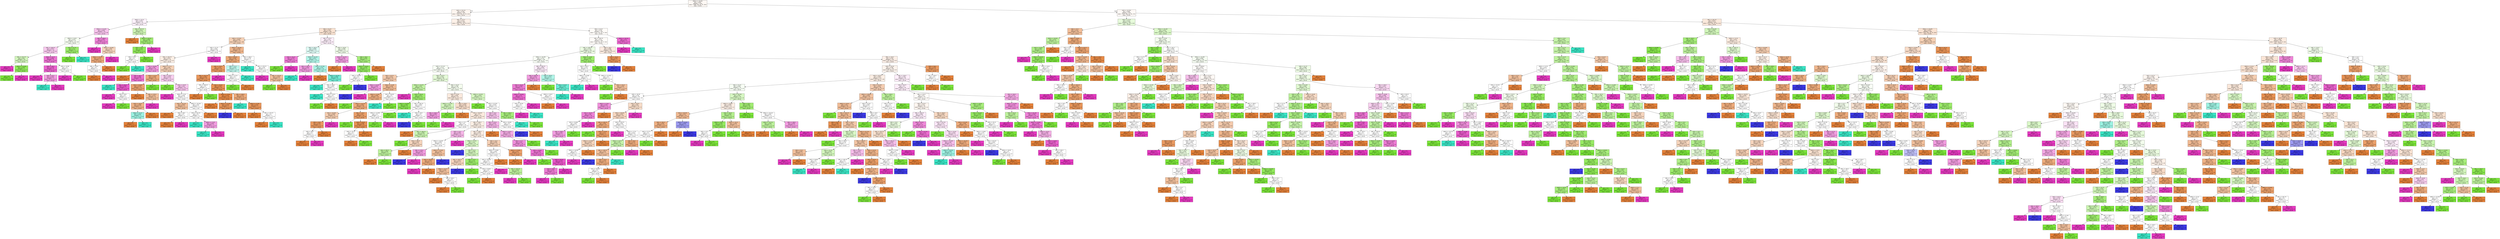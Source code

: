 digraph Tree {
node [shape=box, style="filled", color="black", fontname="helvetica"] ;
edge [fontname="helvetica"] ;
0 [label="HMLD <= 18.695\ngini = 0.692\nsamples = 1535\nvalue = [588, 530, 59, 55, 303]\nclass = 30-40", fillcolor="#fdf8f4"] ;
1 [label="HHD <= 35.115\ngini = 0.726\nsamples = 504\nvalue = [173, 144, 37, 19, 131]\nclass = 30-40", fillcolor="#fdf5ef"] ;
0 -> 1 [labeldistance=2.5, labelangle=45, headlabel="True"] ;
2 [label="HMLD <= 16.14\ngini = 0.657\nsamples = 45\nvalue = [6, 17, 3, 0, 19]\nclass = 20-30", fillcolor="#fdf1fb"] ;
1 -> 2 ;
3 [label="HMLD <= 15.265\ngini = 0.604\nsamples = 34\nvalue = [3, 11, 2, 0, 18]\nclass = 20-30", fillcolor="#f7c3ec"] ;
2 -> 3 ;
4 [label="HMLD <= 14.93\ngini = 0.575\nsamples = 23\nvalue = [0, 11, 2, 0, 10]\nclass = 40-50", fillcolor="#f5fdf0"] ;
3 -> 4 ;
5 [label="HML <= 268.25\ngini = 0.537\nsamples = 18\nvalue = [0, 7, 1, 0, 10]\nclass = 20-30", fillcolor="#f8c9ee"] ;
4 -> 5 ;
6 [label="HML <= 251.75\ngini = 0.48\nsamples = 10\nvalue = [0, 6, 0, 0, 4]\nclass = 40-50", fillcolor="#d3f6bd"] ;
5 -> 6 ;
7 [label="gini = 0.0\nsamples = 3\nvalue = [0, 0, 0, 0, 3]\nclass = 20-30", fillcolor="#e539c0"] ;
6 -> 7 ;
8 [label="HMLD <= 14.285\ngini = 0.245\nsamples = 7\nvalue = [0, 6, 0, 0, 1]\nclass = 40-50", fillcolor="#91e95a"] ;
6 -> 8 ;
9 [label="gini = 0.0\nsamples = 6\nvalue = [0, 6, 0, 0, 0]\nclass = 40-50", fillcolor="#7be539"] ;
8 -> 9 ;
10 [label="gini = 0.0\nsamples = 1\nvalue = [0, 0, 0, 0, 1]\nclass = 20-30", fillcolor="#e539c0"] ;
8 -> 10 ;
11 [label="HMLD <= 14.71\ngini = 0.406\nsamples = 8\nvalue = [0, 1, 1, 0, 6]\nclass = 20-30", fillcolor="#ec72d2"] ;
5 -> 11 ;
12 [label="HEB <= 46.5\ngini = 0.278\nsamples = 6\nvalue = [0, 0, 1, 0, 5]\nclass = 20-30", fillcolor="#ea61cd"] ;
11 -> 12 ;
13 [label="gini = 0.0\nsamples = 3\nvalue = [0, 0, 0, 0, 3]\nclass = 20-30", fillcolor="#e539c0"] ;
12 -> 13 ;
14 [label="HEB <= 47.5\ngini = 0.444\nsamples = 3\nvalue = [0, 0, 1, 0, 2]\nclass = 20-30", fillcolor="#f29ce0"] ;
12 -> 14 ;
15 [label="gini = 0.0\nsamples = 1\nvalue = [0, 0, 1, 0, 0]\nclass = <20", fillcolor="#39e5c5"] ;
14 -> 15 ;
16 [label="gini = 0.0\nsamples = 2\nvalue = [0, 0, 0, 0, 2]\nclass = 20-30", fillcolor="#e539c0"] ;
14 -> 16 ;
17 [label="HHD <= 32.98\ngini = 0.5\nsamples = 2\nvalue = [0, 1, 0, 0, 1]\nclass = 40-50", fillcolor="#ffffff"] ;
11 -> 17 ;
18 [label="gini = 0.0\nsamples = 1\nvalue = [0, 0, 0, 0, 1]\nclass = 20-30", fillcolor="#e539c0"] ;
17 -> 18 ;
19 [label="gini = 0.0\nsamples = 1\nvalue = [0, 1, 0, 0, 0]\nclass = 40-50", fillcolor="#7be539"] ;
17 -> 19 ;
20 [label="HEB <= 47.75\ngini = 0.32\nsamples = 5\nvalue = [0, 4, 1, 0, 0]\nclass = 40-50", fillcolor="#9cec6a"] ;
4 -> 20 ;
21 [label="gini = 0.0\nsamples = 4\nvalue = [0, 4, 0, 0, 0]\nclass = 40-50", fillcolor="#7be539"] ;
20 -> 21 ;
22 [label="gini = 0.0\nsamples = 1\nvalue = [0, 0, 1, 0, 0]\nclass = <20", fillcolor="#39e5c5"] ;
20 -> 22 ;
23 [label="HML <= 268.0\ngini = 0.397\nsamples = 11\nvalue = [3, 0, 0, 0, 8]\nclass = 20-30", fillcolor="#ef83d8"] ;
3 -> 23 ;
24 [label="gini = 0.0\nsamples = 6\nvalue = [0, 0, 0, 0, 6]\nclass = 20-30", fillcolor="#e539c0"] ;
23 -> 24 ;
25 [label="HMLD <= 16.045\ngini = 0.48\nsamples = 5\nvalue = [3, 0, 0, 0, 2]\nclass = 30-40", fillcolor="#f6d5bd"] ;
23 -> 25 ;
26 [label="HMLD <= 15.575\ngini = 0.375\nsamples = 4\nvalue = [3, 0, 0, 0, 1]\nclass = 30-40", fillcolor="#eeab7b"] ;
25 -> 26 ;
27 [label="HML <= 279.0\ngini = 0.5\nsamples = 2\nvalue = [1, 0, 0, 0, 1]\nclass = 30-40", fillcolor="#ffffff"] ;
26 -> 27 ;
28 [label="gini = 0.0\nsamples = 1\nvalue = [1, 0, 0, 0, 0]\nclass = 30-40", fillcolor="#e58139"] ;
27 -> 28 ;
29 [label="gini = 0.0\nsamples = 1\nvalue = [0, 0, 0, 0, 1]\nclass = 20-30", fillcolor="#e539c0"] ;
27 -> 29 ;
30 [label="gini = 0.0\nsamples = 2\nvalue = [2, 0, 0, 0, 0]\nclass = 30-40", fillcolor="#e58139"] ;
26 -> 30 ;
31 [label="gini = 0.0\nsamples = 1\nvalue = [0, 0, 0, 0, 1]\nclass = 20-30", fillcolor="#e539c0"] ;
25 -> 31 ;
32 [label="HML <= 257.75\ngini = 0.612\nsamples = 11\nvalue = [3, 6, 1, 0, 1]\nclass = 40-50", fillcolor="#cef5b5"] ;
2 -> 32 ;
33 [label="gini = 0.0\nsamples = 3\nvalue = [3, 0, 0, 0, 0]\nclass = 30-40", fillcolor="#e58139"] ;
32 -> 33 ;
34 [label="HMLD <= 18.525\ngini = 0.406\nsamples = 8\nvalue = [0, 6, 1, 0, 1]\nclass = 40-50", fillcolor="#a1ec72"] ;
32 -> 34 ;
35 [label="HEB <= 47.5\ngini = 0.245\nsamples = 7\nvalue = [0, 6, 1, 0, 0]\nclass = 40-50", fillcolor="#91e95a"] ;
34 -> 35 ;
36 [label="HEB <= 45.0\ngini = 0.5\nsamples = 2\nvalue = [0, 1, 1, 0, 0]\nclass = 40-50", fillcolor="#ffffff"] ;
35 -> 36 ;
37 [label="gini = 0.0\nsamples = 1\nvalue = [0, 1, 0, 0, 0]\nclass = 40-50", fillcolor="#7be539"] ;
36 -> 37 ;
38 [label="gini = 0.0\nsamples = 1\nvalue = [0, 0, 1, 0, 0]\nclass = <20", fillcolor="#39e5c5"] ;
36 -> 38 ;
39 [label="gini = 0.0\nsamples = 5\nvalue = [0, 5, 0, 0, 0]\nclass = 40-50", fillcolor="#7be539"] ;
35 -> 39 ;
40 [label="gini = 0.0\nsamples = 1\nvalue = [0, 0, 0, 0, 1]\nclass = 20-30", fillcolor="#e539c0"] ;
34 -> 40 ;
41 [label="HML <= 277.5\ngini = 0.724\nsamples = 459\nvalue = [167, 127, 34, 19, 112]\nclass = 30-40", fillcolor="#fcf0e7"] ;
1 -> 41 ;
42 [label="HEB <= 52.75\ngini = 0.705\nsamples = 105\nvalue = [45, 13, 18, 2, 27]\nclass = 30-40", fillcolor="#f9e2d1"] ;
41 -> 42 ;
43 [label="HHD <= 37.255\ngini = 0.644\nsamples = 75\nvalue = [39, 6, 11, 1, 18]\nclass = 30-40", fillcolor="#f5d1b6"] ;
42 -> 43 ;
44 [label="HEB <= 51.75\ngini = 0.665\nsamples = 38\nvalue = [15, 3, 5, 0, 15]\nclass = 30-40", fillcolor="#ffffff"] ;
43 -> 44 ;
45 [label="HML <= 263.75\ngini = 0.671\nsamples = 35\nvalue = [15, 3, 5, 0, 12]\nclass = 30-40", fillcolor="#fcefe5"] ;
44 -> 45 ;
46 [label="HHD <= 35.655\ngini = 0.58\nsamples = 10\nvalue = [2, 1, 1, 0, 6]\nclass = 20-30", fillcolor="#f29ce0"] ;
45 -> 46 ;
47 [label="gini = 0.0\nsamples = 2\nvalue = [2, 0, 0, 0, 0]\nclass = 30-40", fillcolor="#e58139"] ;
46 -> 47 ;
48 [label="HEB <= 46.5\ngini = 0.406\nsamples = 8\nvalue = [0, 1, 1, 0, 6]\nclass = 20-30", fillcolor="#ec72d2"] ;
46 -> 48 ;
49 [label="gini = 0.0\nsamples = 1\nvalue = [0, 0, 1, 0, 0]\nclass = <20", fillcolor="#39e5c5"] ;
48 -> 49 ;
50 [label="HML <= 262.5\ngini = 0.245\nsamples = 7\nvalue = [0, 1, 0, 0, 6]\nclass = 20-30", fillcolor="#e95acb"] ;
48 -> 50 ;
51 [label="gini = 0.0\nsamples = 5\nvalue = [0, 0, 0, 0, 5]\nclass = 20-30", fillcolor="#e539c0"] ;
50 -> 51 ;
52 [label="HEB <= 48.5\ngini = 0.5\nsamples = 2\nvalue = [0, 1, 0, 0, 1]\nclass = 40-50", fillcolor="#ffffff"] ;
50 -> 52 ;
53 [label="gini = 0.0\nsamples = 1\nvalue = [0, 0, 0, 0, 1]\nclass = 20-30", fillcolor="#e539c0"] ;
52 -> 53 ;
54 [label="gini = 0.0\nsamples = 1\nvalue = [0, 1, 0, 0, 0]\nclass = 40-50", fillcolor="#7be539"] ;
52 -> 54 ;
55 [label="HMLD <= 17.11\ngini = 0.64\nsamples = 25\nvalue = [13, 2, 4, 0, 6]\nclass = 30-40", fillcolor="#f5d1b6"] ;
45 -> 55 ;
56 [label="HHD <= 37.16\ngini = 0.459\nsamples = 14\nvalue = [10, 1, 2, 0, 1]\nclass = 30-40", fillcolor="#eeab7b"] ;
55 -> 56 ;
57 [label="HHD <= 35.995\ngini = 0.379\nsamples = 13\nvalue = [10, 0, 2, 0, 1]\nclass = 30-40", fillcolor="#eca36f"] ;
56 -> 57 ;
58 [label="gini = 0.0\nsamples = 5\nvalue = [5, 0, 0, 0, 0]\nclass = 30-40", fillcolor="#e58139"] ;
57 -> 58 ;
59 [label="HML <= 276.0\ngini = 0.531\nsamples = 8\nvalue = [5, 0, 2, 0, 1]\nclass = 30-40", fillcolor="#f2c09c"] ;
57 -> 59 ;
60 [label="HHD <= 36.97\ngini = 0.408\nsamples = 7\nvalue = [5, 0, 2, 0, 0]\nclass = 30-40", fillcolor="#efb388"] ;
59 -> 60 ;
61 [label="HMLD <= 15.14\ngini = 0.444\nsamples = 3\nvalue = [1, 0, 2, 0, 0]\nclass = <20", fillcolor="#9cf2e2"] ;
60 -> 61 ;
62 [label="gini = 0.0\nsamples = 1\nvalue = [1, 0, 0, 0, 0]\nclass = 30-40", fillcolor="#e58139"] ;
61 -> 62 ;
63 [label="gini = 0.0\nsamples = 2\nvalue = [0, 0, 2, 0, 0]\nclass = <20", fillcolor="#39e5c5"] ;
61 -> 63 ;
64 [label="gini = 0.0\nsamples = 4\nvalue = [4, 0, 0, 0, 0]\nclass = 30-40", fillcolor="#e58139"] ;
60 -> 64 ;
65 [label="gini = 0.0\nsamples = 1\nvalue = [0, 0, 0, 0, 1]\nclass = 20-30", fillcolor="#e539c0"] ;
59 -> 65 ;
66 [label="gini = 0.0\nsamples = 1\nvalue = [0, 1, 0, 0, 0]\nclass = 40-50", fillcolor="#7be539"] ;
56 -> 66 ;
67 [label="HML <= 270.5\ngini = 0.678\nsamples = 11\nvalue = [3, 1, 2, 0, 5]\nclass = 20-30", fillcolor="#f8ceef"] ;
55 -> 67 ;
68 [label="gini = 0.0\nsamples = 1\nvalue = [0, 1, 0, 0, 0]\nclass = 40-50", fillcolor="#7be539"] ;
67 -> 68 ;
69 [label="HHD <= 35.95\ngini = 0.62\nsamples = 10\nvalue = [3, 0, 2, 0, 5]\nclass = 20-30", fillcolor="#f8c6ed"] ;
67 -> 69 ;
70 [label="gini = 0.0\nsamples = 2\nvalue = [0, 0, 0, 0, 2]\nclass = 20-30", fillcolor="#e539c0"] ;
69 -> 70 ;
71 [label="HMLD <= 17.63\ngini = 0.656\nsamples = 8\nvalue = [3, 0, 2, 0, 3]\nclass = 30-40", fillcolor="#ffffff"] ;
69 -> 71 ;
72 [label="HHD <= 36.135\ngini = 0.444\nsamples = 3\nvalue = [2, 0, 0, 0, 1]\nclass = 30-40", fillcolor="#f2c09c"] ;
71 -> 72 ;
73 [label="gini = 0.0\nsamples = 1\nvalue = [1, 0, 0, 0, 0]\nclass = 30-40", fillcolor="#e58139"] ;
72 -> 73 ;
74 [label="HEB <= 48.0\ngini = 0.5\nsamples = 2\nvalue = [1, 0, 0, 0, 1]\nclass = 30-40", fillcolor="#ffffff"] ;
72 -> 74 ;
75 [label="gini = 0.0\nsamples = 1\nvalue = [1, 0, 0, 0, 0]\nclass = 30-40", fillcolor="#e58139"] ;
74 -> 75 ;
76 [label="gini = 0.0\nsamples = 1\nvalue = [0, 0, 0, 0, 1]\nclass = 20-30", fillcolor="#e539c0"] ;
74 -> 76 ;
77 [label="HMLD <= 18.105\ngini = 0.64\nsamples = 5\nvalue = [1, 0, 2, 0, 2]\nclass = <20", fillcolor="#ffffff"] ;
71 -> 77 ;
78 [label="HHD <= 36.725\ngini = 0.5\nsamples = 4\nvalue = [0, 0, 2, 0, 2]\nclass = <20", fillcolor="#ffffff"] ;
77 -> 78 ;
79 [label="gini = 0.0\nsamples = 1\nvalue = [0, 0, 1, 0, 0]\nclass = <20", fillcolor="#39e5c5"] ;
78 -> 79 ;
80 [label="HMLD <= 17.87\ngini = 0.444\nsamples = 3\nvalue = [0, 0, 1, 0, 2]\nclass = 20-30", fillcolor="#f29ce0"] ;
78 -> 80 ;
81 [label="gini = 0.0\nsamples = 1\nvalue = [0, 0, 1, 0, 0]\nclass = <20", fillcolor="#39e5c5"] ;
80 -> 81 ;
82 [label="gini = 0.0\nsamples = 2\nvalue = [0, 0, 0, 0, 2]\nclass = 20-30", fillcolor="#e539c0"] ;
80 -> 82 ;
83 [label="gini = 0.0\nsamples = 1\nvalue = [1, 0, 0, 0, 0]\nclass = 30-40", fillcolor="#e58139"] ;
77 -> 83 ;
84 [label="gini = 0.0\nsamples = 3\nvalue = [0, 0, 0, 0, 3]\nclass = 20-30", fillcolor="#e539c0"] ;
44 -> 84 ;
85 [label="HMLD <= 18.165\ngini = 0.539\nsamples = 37\nvalue = [24, 3, 6, 1, 3]\nclass = 30-40", fillcolor="#f0b68c"] ;
43 -> 85 ;
86 [label="HHD <= 40.515\ngini = 0.438\nsamples = 30\nvalue = [22, 2, 4, 1, 1]\nclass = 30-40", fillcolor="#eda876"] ;
85 -> 86 ;
87 [label="HML <= 276.5\ngini = 0.337\nsamples = 26\nvalue = [21, 1, 2, 1, 1]\nclass = 30-40", fillcolor="#ea9b62"] ;
86 -> 87 ;
88 [label="HML <= 251.75\ngini = 0.285\nsamples = 25\nvalue = [21, 1, 2, 1, 0]\nclass = 30-40", fillcolor="#ea975b"] ;
87 -> 88 ;
89 [label="HML <= 250.25\ngini = 0.5\nsamples = 2\nvalue = [1, 1, 0, 0, 0]\nclass = 30-40", fillcolor="#ffffff"] ;
88 -> 89 ;
90 [label="gini = 0.0\nsamples = 1\nvalue = [1, 0, 0, 0, 0]\nclass = 30-40", fillcolor="#e58139"] ;
89 -> 90 ;
91 [label="gini = 0.0\nsamples = 1\nvalue = [0, 1, 0, 0, 0]\nclass = 40-50", fillcolor="#7be539"] ;
89 -> 91 ;
92 [label="HHD <= 39.34\ngini = 0.234\nsamples = 23\nvalue = [20, 0, 2, 1, 0]\nclass = 30-40", fillcolor="#e99355"] ;
88 -> 92 ;
93 [label="HMLD <= 17.03\ngini = 0.124\nsamples = 15\nvalue = [14, 0, 0, 1, 0]\nclass = 30-40", fillcolor="#e78a47"] ;
92 -> 93 ;
94 [label="gini = 0.0\nsamples = 8\nvalue = [8, 0, 0, 0, 0]\nclass = 30-40", fillcolor="#e58139"] ;
93 -> 94 ;
95 [label="HMLD <= 17.145\ngini = 0.245\nsamples = 7\nvalue = [6, 0, 0, 1, 0]\nclass = 30-40", fillcolor="#e9965a"] ;
93 -> 95 ;
96 [label="gini = 0.0\nsamples = 1\nvalue = [0, 0, 0, 1, 0]\nclass = 50+", fillcolor="#3c39e5"] ;
95 -> 96 ;
97 [label="gini = 0.0\nsamples = 6\nvalue = [6, 0, 0, 0, 0]\nclass = 30-40", fillcolor="#e58139"] ;
95 -> 97 ;
98 [label="HML <= 266.0\ngini = 0.375\nsamples = 8\nvalue = [6, 0, 2, 0, 0]\nclass = 30-40", fillcolor="#eeab7b"] ;
92 -> 98 ;
99 [label="gini = 0.0\nsamples = 1\nvalue = [0, 0, 1, 0, 0]\nclass = <20", fillcolor="#39e5c5"] ;
98 -> 99 ;
100 [label="HMLD <= 17.99\ngini = 0.245\nsamples = 7\nvalue = [6, 0, 1, 0, 0]\nclass = 30-40", fillcolor="#e9965a"] ;
98 -> 100 ;
101 [label="gini = 0.0\nsamples = 5\nvalue = [5, 0, 0, 0, 0]\nclass = 30-40", fillcolor="#e58139"] ;
100 -> 101 ;
102 [label="HML <= 274.75\ngini = 0.5\nsamples = 2\nvalue = [1, 0, 1, 0, 0]\nclass = 30-40", fillcolor="#ffffff"] ;
100 -> 102 ;
103 [label="gini = 0.0\nsamples = 1\nvalue = [1, 0, 0, 0, 0]\nclass = 30-40", fillcolor="#e58139"] ;
102 -> 103 ;
104 [label="gini = 0.0\nsamples = 1\nvalue = [0, 0, 1, 0, 0]\nclass = <20", fillcolor="#39e5c5"] ;
102 -> 104 ;
105 [label="gini = 0.0\nsamples = 1\nvalue = [0, 0, 0, 0, 1]\nclass = 20-30", fillcolor="#e539c0"] ;
87 -> 105 ;
106 [label="HEB <= 51.5\ngini = 0.625\nsamples = 4\nvalue = [1, 1, 2, 0, 0]\nclass = <20", fillcolor="#bdf6ec"] ;
86 -> 106 ;
107 [label="HMLD <= 15.19\ngini = 0.5\nsamples = 2\nvalue = [1, 1, 0, 0, 0]\nclass = 30-40", fillcolor="#ffffff"] ;
106 -> 107 ;
108 [label="gini = 0.0\nsamples = 1\nvalue = [0, 1, 0, 0, 0]\nclass = 40-50", fillcolor="#7be539"] ;
107 -> 108 ;
109 [label="gini = 0.0\nsamples = 1\nvalue = [1, 0, 0, 0, 0]\nclass = 30-40", fillcolor="#e58139"] ;
107 -> 109 ;
110 [label="gini = 0.0\nsamples = 2\nvalue = [0, 0, 2, 0, 0]\nclass = <20", fillcolor="#39e5c5"] ;
106 -> 110 ;
111 [label="HML <= 266.5\ngini = 0.735\nsamples = 7\nvalue = [2, 1, 2, 0, 2]\nclass = 30-40", fillcolor="#ffffff"] ;
85 -> 111 ;
112 [label="gini = 0.0\nsamples = 2\nvalue = [0, 0, 2, 0, 0]\nclass = <20", fillcolor="#39e5c5"] ;
111 -> 112 ;
113 [label="HML <= 270.75\ngini = 0.64\nsamples = 5\nvalue = [2, 1, 0, 0, 2]\nclass = 30-40", fillcolor="#ffffff"] ;
111 -> 113 ;
114 [label="gini = 0.0\nsamples = 2\nvalue = [0, 0, 0, 0, 2]\nclass = 20-30", fillcolor="#e539c0"] ;
113 -> 114 ;
115 [label="HML <= 274.25\ngini = 0.444\nsamples = 3\nvalue = [2, 1, 0, 0, 0]\nclass = 30-40", fillcolor="#f2c09c"] ;
113 -> 115 ;
116 [label="gini = 0.0\nsamples = 1\nvalue = [0, 1, 0, 0, 0]\nclass = 40-50", fillcolor="#7be539"] ;
115 -> 116 ;
117 [label="gini = 0.0\nsamples = 2\nvalue = [2, 0, 0, 0, 0]\nclass = 30-40", fillcolor="#e58139"] ;
115 -> 117 ;
118 [label="HML <= 272.5\ngini = 0.76\nsamples = 30\nvalue = [6, 7, 7, 1, 9]\nclass = 20-30", fillcolor="#fdeefa"] ;
42 -> 118 ;
119 [label="HML <= 263.5\ngini = 0.699\nsamples = 17\nvalue = [3, 2, 7, 0, 5]\nclass = <20", fillcolor="#defbf5"] ;
118 -> 119 ;
120 [label="HHD <= 36.23\ngini = 0.375\nsamples = 4\nvalue = [0, 1, 0, 0, 3]\nclass = 20-30", fillcolor="#ee7bd5"] ;
119 -> 120 ;
121 [label="gini = 0.0\nsamples = 1\nvalue = [0, 1, 0, 0, 0]\nclass = 40-50", fillcolor="#7be539"] ;
120 -> 121 ;
122 [label="gini = 0.0\nsamples = 3\nvalue = [0, 0, 0, 0, 3]\nclass = 20-30", fillcolor="#e539c0"] ;
120 -> 122 ;
123 [label="HMLD <= 16.145\ngini = 0.627\nsamples = 13\nvalue = [3, 1, 7, 0, 2]\nclass = <20", fillcolor="#b0f5e8"] ;
119 -> 123 ;
124 [label="HML <= 265.5\ngini = 0.444\nsamples = 3\nvalue = [0, 0, 1, 0, 2]\nclass = 20-30", fillcolor="#f29ce0"] ;
123 -> 124 ;
125 [label="gini = 0.0\nsamples = 1\nvalue = [0, 0, 1, 0, 0]\nclass = <20", fillcolor="#39e5c5"] ;
124 -> 125 ;
126 [label="gini = 0.0\nsamples = 2\nvalue = [0, 0, 0, 0, 2]\nclass = 20-30", fillcolor="#e539c0"] ;
124 -> 126 ;
127 [label="HHD <= 37.765\ngini = 0.54\nsamples = 10\nvalue = [3, 1, 6, 0, 0]\nclass = <20", fillcolor="#aaf4e6"] ;
123 -> 127 ;
128 [label="gini = 0.0\nsamples = 2\nvalue = [2, 0, 0, 0, 0]\nclass = 30-40", fillcolor="#e58139"] ;
127 -> 128 ;
129 [label="HMLD <= 18.235\ngini = 0.406\nsamples = 8\nvalue = [1, 1, 6, 0, 0]\nclass = <20", fillcolor="#72ecd6"] ;
127 -> 129 ;
130 [label="gini = 0.0\nsamples = 5\nvalue = [0, 0, 5, 0, 0]\nclass = <20", fillcolor="#39e5c5"] ;
129 -> 130 ;
131 [label="HML <= 266.5\ngini = 0.667\nsamples = 3\nvalue = [1, 1, 1, 0, 0]\nclass = 30-40", fillcolor="#ffffff"] ;
129 -> 131 ;
132 [label="gini = 0.0\nsamples = 1\nvalue = [0, 0, 1, 0, 0]\nclass = <20", fillcolor="#39e5c5"] ;
131 -> 132 ;
133 [label="HMLD <= 18.41\ngini = 0.5\nsamples = 2\nvalue = [1, 1, 0, 0, 0]\nclass = 30-40", fillcolor="#ffffff"] ;
131 -> 133 ;
134 [label="gini = 0.0\nsamples = 1\nvalue = [0, 1, 0, 0, 0]\nclass = 40-50", fillcolor="#7be539"] ;
133 -> 134 ;
135 [label="gini = 0.0\nsamples = 1\nvalue = [1, 0, 0, 0, 0]\nclass = 30-40", fillcolor="#e58139"] ;
133 -> 135 ;
136 [label="HHD <= 39.05\ngini = 0.698\nsamples = 13\nvalue = [3, 5, 0, 1, 4]\nclass = 40-50", fillcolor="#f0fce9"] ;
118 -> 136 ;
137 [label="HMLD <= 16.575\ngini = 0.444\nsamples = 6\nvalue = [2, 0, 0, 0, 4]\nclass = 20-30", fillcolor="#f29ce0"] ;
136 -> 137 ;
138 [label="gini = 0.0\nsamples = 2\nvalue = [2, 0, 0, 0, 0]\nclass = 30-40", fillcolor="#e58139"] ;
137 -> 138 ;
139 [label="gini = 0.0\nsamples = 4\nvalue = [0, 0, 0, 0, 4]\nclass = 20-30", fillcolor="#e539c0"] ;
137 -> 139 ;
140 [label="HEB <= 58.5\ngini = 0.449\nsamples = 7\nvalue = [1, 5, 0, 1, 0]\nclass = 40-50", fillcolor="#a7ee7b"] ;
136 -> 140 ;
141 [label="HMLD <= 16.815\ngini = 0.278\nsamples = 6\nvalue = [0, 5, 0, 1, 0]\nclass = 40-50", fillcolor="#95ea61"] ;
140 -> 141 ;
142 [label="HHD <= 39.875\ngini = 0.5\nsamples = 2\nvalue = [0, 1, 0, 1, 0]\nclass = 40-50", fillcolor="#ffffff"] ;
141 -> 142 ;
143 [label="gini = 0.0\nsamples = 1\nvalue = [0, 1, 0, 0, 0]\nclass = 40-50", fillcolor="#7be539"] ;
142 -> 143 ;
144 [label="gini = 0.0\nsamples = 1\nvalue = [0, 0, 0, 1, 0]\nclass = 50+", fillcolor="#3c39e5"] ;
142 -> 144 ;
145 [label="gini = 0.0\nsamples = 4\nvalue = [0, 4, 0, 0, 0]\nclass = 40-50", fillcolor="#7be539"] ;
141 -> 145 ;
146 [label="gini = 0.0\nsamples = 1\nvalue = [1, 0, 0, 0, 0]\nclass = 30-40", fillcolor="#e58139"] ;
140 -> 146 ;
147 [label="HEB <= 63.25\ngini = 0.716\nsamples = 354\nvalue = [122, 114, 16, 17, 85]\nclass = 30-40", fillcolor="#fefbf8"] ;
41 -> 147 ;
148 [label="HML <= 292.75\ngini = 0.713\nsamples = 349\nvalue = [122, 114, 15, 17, 81]\nclass = 30-40", fillcolor="#fefbf8"] ;
147 -> 148 ;
149 [label="HML <= 290.75\ngini = 0.719\nsamples = 145\nvalue = [40, 55, 9, 7, 34]\nclass = 40-50", fillcolor="#ecfbe3"] ;
148 -> 149 ;
150 [label="HMLD <= 18.395\ngini = 0.731\nsamples = 128\nvalue = [38, 42, 8, 7, 33]\nclass = 40-50", fillcolor="#f9fef6"] ;
149 -> 150 ;
151 [label="HHD <= 37.115\ngini = 0.712\nsamples = 113\nvalue = [36, 40, 3, 7, 27]\nclass = 40-50", fillcolor="#f8fef5"] ;
150 -> 151 ;
152 [label="HEB <= 45.75\ngini = 0.632\nsamples = 24\nvalue = [13, 4, 1, 1, 5]\nclass = 30-40", fillcolor="#f4caac"] ;
151 -> 152 ;
153 [label="HMLD <= 14.425\ngini = 0.444\nsamples = 3\nvalue = [0, 0, 0, 1, 2]\nclass = 20-30", fillcolor="#f29ce0"] ;
152 -> 153 ;
154 [label="gini = 0.0\nsamples = 1\nvalue = [0, 0, 0, 1, 0]\nclass = 50+", fillcolor="#3c39e5"] ;
153 -> 154 ;
155 [label="gini = 0.0\nsamples = 2\nvalue = [0, 0, 0, 0, 2]\nclass = 20-30", fillcolor="#e539c0"] ;
153 -> 155 ;
156 [label="HMLD <= 17.98\ngini = 0.558\nsamples = 21\nvalue = [13, 4, 1, 0, 3]\nclass = 30-40", fillcolor="#f1bc96"] ;
152 -> 156 ;
157 [label="HMLD <= 13.99\ngini = 0.482\nsamples = 19\nvalue = [13, 3, 0, 0, 3]\nclass = 30-40", fillcolor="#efb083"] ;
156 -> 157 ;
158 [label="gini = 0.0\nsamples = 1\nvalue = [0, 1, 0, 0, 0]\nclass = 40-50", fillcolor="#7be539"] ;
157 -> 158 ;
159 [label="HMLD <= 16.715\ngini = 0.438\nsamples = 18\nvalue = [13, 2, 0, 0, 3]\nclass = 30-40", fillcolor="#eeab7b"] ;
157 -> 159 ;
160 [label="HHD <= 36.465\ngini = 0.469\nsamples = 8\nvalue = [5, 0, 0, 0, 3]\nclass = 30-40", fillcolor="#f5cdb0"] ;
159 -> 160 ;
161 [label="HEB <= 49.5\ngini = 0.278\nsamples = 6\nvalue = [5, 0, 0, 0, 1]\nclass = 30-40", fillcolor="#ea9a61"] ;
160 -> 161 ;
162 [label="HEB <= 48.0\ngini = 0.5\nsamples = 2\nvalue = [1, 0, 0, 0, 1]\nclass = 30-40", fillcolor="#ffffff"] ;
161 -> 162 ;
163 [label="gini = 0.0\nsamples = 1\nvalue = [1, 0, 0, 0, 0]\nclass = 30-40", fillcolor="#e58139"] ;
162 -> 163 ;
164 [label="gini = 0.0\nsamples = 1\nvalue = [0, 0, 0, 0, 1]\nclass = 20-30", fillcolor="#e539c0"] ;
162 -> 164 ;
165 [label="gini = 0.0\nsamples = 4\nvalue = [4, 0, 0, 0, 0]\nclass = 30-40", fillcolor="#e58139"] ;
161 -> 165 ;
166 [label="gini = 0.0\nsamples = 2\nvalue = [0, 0, 0, 0, 2]\nclass = 20-30", fillcolor="#e539c0"] ;
160 -> 166 ;
167 [label="HML <= 278.5\ngini = 0.32\nsamples = 10\nvalue = [8, 2, 0, 0, 0]\nclass = 30-40", fillcolor="#eca06a"] ;
159 -> 167 ;
168 [label="gini = 0.0\nsamples = 1\nvalue = [0, 1, 0, 0, 0]\nclass = 40-50", fillcolor="#7be539"] ;
167 -> 168 ;
169 [label="HHD <= 35.45\ngini = 0.198\nsamples = 9\nvalue = [8, 1, 0, 0, 0]\nclass = 30-40", fillcolor="#e89152"] ;
167 -> 169 ;
170 [label="HHD <= 35.15\ngini = 0.5\nsamples = 2\nvalue = [1, 1, 0, 0, 0]\nclass = 30-40", fillcolor="#ffffff"] ;
169 -> 170 ;
171 [label="gini = 0.0\nsamples = 1\nvalue = [1, 0, 0, 0, 0]\nclass = 30-40", fillcolor="#e58139"] ;
170 -> 171 ;
172 [label="gini = 0.0\nsamples = 1\nvalue = [0, 1, 0, 0, 0]\nclass = 40-50", fillcolor="#7be539"] ;
170 -> 172 ;
173 [label="gini = 0.0\nsamples = 7\nvalue = [7, 0, 0, 0, 0]\nclass = 30-40", fillcolor="#e58139"] ;
169 -> 173 ;
174 [label="HHD <= 36.655\ngini = 0.5\nsamples = 2\nvalue = [0, 1, 1, 0, 0]\nclass = 40-50", fillcolor="#ffffff"] ;
156 -> 174 ;
175 [label="gini = 0.0\nsamples = 1\nvalue = [0, 0, 1, 0, 0]\nclass = <20", fillcolor="#39e5c5"] ;
174 -> 175 ;
176 [label="gini = 0.0\nsamples = 1\nvalue = [0, 1, 0, 0, 0]\nclass = 40-50", fillcolor="#7be539"] ;
174 -> 176 ;
177 [label="HEB <= 50.75\ngini = 0.703\nsamples = 89\nvalue = [23, 36, 2, 6, 22]\nclass = 40-50", fillcolor="#e5fad8"] ;
151 -> 177 ;
178 [label="HMLD <= 15.675\ngini = 0.56\nsamples = 15\nvalue = [0, 9, 1, 1, 4]\nclass = 40-50", fillcolor="#c3f3a5"] ;
177 -> 178 ;
179 [label="gini = 0.0\nsamples = 3\nvalue = [0, 0, 0, 0, 3]\nclass = 20-30", fillcolor="#e539c0"] ;
178 -> 179 ;
180 [label="HHD <= 40.16\ngini = 0.417\nsamples = 12\nvalue = [0, 9, 1, 1, 1]\nclass = 40-50", fillcolor="#9fec6f"] ;
178 -> 180 ;
181 [label="HMLD <= 16.445\ngini = 0.198\nsamples = 9\nvalue = [0, 8, 0, 0, 1]\nclass = 40-50", fillcolor="#8ce852"] ;
180 -> 181 ;
182 [label="HMLD <= 15.995\ngini = 0.5\nsamples = 2\nvalue = [0, 1, 0, 0, 1]\nclass = 40-50", fillcolor="#ffffff"] ;
181 -> 182 ;
183 [label="gini = 0.0\nsamples = 1\nvalue = [0, 1, 0, 0, 0]\nclass = 40-50", fillcolor="#7be539"] ;
182 -> 183 ;
184 [label="gini = 0.0\nsamples = 1\nvalue = [0, 0, 0, 0, 1]\nclass = 20-30", fillcolor="#e539c0"] ;
182 -> 184 ;
185 [label="gini = 0.0\nsamples = 7\nvalue = [0, 7, 0, 0, 0]\nclass = 40-50", fillcolor="#7be539"] ;
181 -> 185 ;
186 [label="HML <= 285.75\ngini = 0.667\nsamples = 3\nvalue = [0, 1, 1, 1, 0]\nclass = 40-50", fillcolor="#ffffff"] ;
180 -> 186 ;
187 [label="gini = 0.0\nsamples = 1\nvalue = [0, 0, 1, 0, 0]\nclass = <20", fillcolor="#39e5c5"] ;
186 -> 187 ;
188 [label="HHD <= 40.9\ngini = 0.5\nsamples = 2\nvalue = [0, 1, 0, 1, 0]\nclass = 40-50", fillcolor="#ffffff"] ;
186 -> 188 ;
189 [label="gini = 0.0\nsamples = 1\nvalue = [0, 0, 0, 1, 0]\nclass = 50+", fillcolor="#3c39e5"] ;
188 -> 189 ;
190 [label="gini = 0.0\nsamples = 1\nvalue = [0, 1, 0, 0, 0]\nclass = 40-50", fillcolor="#7be539"] ;
188 -> 190 ;
191 [label="HEB <= 54.25\ngini = 0.706\nsamples = 74\nvalue = [23, 27, 1, 5, 18]\nclass = 40-50", fillcolor="#f5fdef"] ;
177 -> 191 ;
192 [label="HHD <= 37.64\ngini = 0.691\nsamples = 51\nvalue = [21, 15, 0, 4, 11]\nclass = 30-40", fillcolor="#fbeade"] ;
191 -> 192 ;
193 [label="HMLD <= 17.375\ngini = 0.48\nsamples = 5\nvalue = [0, 3, 0, 0, 2]\nclass = 40-50", fillcolor="#d3f6bd"] ;
192 -> 193 ;
194 [label="HML <= 282.0\ngini = 0.444\nsamples = 3\nvalue = [0, 1, 0, 0, 2]\nclass = 20-30", fillcolor="#f29ce0"] ;
193 -> 194 ;
195 [label="gini = 0.0\nsamples = 1\nvalue = [0, 1, 0, 0, 0]\nclass = 40-50", fillcolor="#7be539"] ;
194 -> 195 ;
196 [label="gini = 0.0\nsamples = 2\nvalue = [0, 0, 0, 0, 2]\nclass = 20-30", fillcolor="#e539c0"] ;
194 -> 196 ;
197 [label="gini = 0.0\nsamples = 2\nvalue = [0, 2, 0, 0, 0]\nclass = 40-50", fillcolor="#7be539"] ;
193 -> 197 ;
198 [label="HML <= 278.5\ngini = 0.678\nsamples = 46\nvalue = [21, 12, 0, 4, 9]\nclass = 30-40", fillcolor="#f8decb"] ;
192 -> 198 ;
199 [label="gini = 0.0\nsamples = 4\nvalue = [4, 0, 0, 0, 0]\nclass = 30-40", fillcolor="#e58139"] ;
198 -> 199 ;
200 [label="HHD <= 38.435\ngini = 0.7\nsamples = 42\nvalue = [17, 12, 0, 4, 9]\nclass = 30-40", fillcolor="#fbeade"] ;
198 -> 200 ;
201 [label="HHD <= 37.7\ngini = 0.5\nsamples = 10\nvalue = [5, 5, 0, 0, 0]\nclass = 30-40", fillcolor="#ffffff"] ;
200 -> 201 ;
202 [label="gini = 0.0\nsamples = 2\nvalue = [2, 0, 0, 0, 0]\nclass = 30-40", fillcolor="#e58139"] ;
201 -> 202 ;
203 [label="HML <= 280.75\ngini = 0.469\nsamples = 8\nvalue = [3, 5, 0, 0, 0]\nclass = 40-50", fillcolor="#caf5b0"] ;
201 -> 203 ;
204 [label="gini = 0.0\nsamples = 3\nvalue = [0, 3, 0, 0, 0]\nclass = 40-50", fillcolor="#7be539"] ;
203 -> 204 ;
205 [label="HHD <= 38.19\ngini = 0.48\nsamples = 5\nvalue = [3, 2, 0, 0, 0]\nclass = 30-40", fillcolor="#f6d5bd"] ;
203 -> 205 ;
206 [label="HML <= 281.5\ngini = 0.444\nsamples = 3\nvalue = [1, 2, 0, 0, 0]\nclass = 40-50", fillcolor="#bdf29c"] ;
205 -> 206 ;
207 [label="gini = 0.0\nsamples = 1\nvalue = [1, 0, 0, 0, 0]\nclass = 30-40", fillcolor="#e58139"] ;
206 -> 207 ;
208 [label="gini = 0.0\nsamples = 2\nvalue = [0, 2, 0, 0, 0]\nclass = 40-50", fillcolor="#7be539"] ;
206 -> 208 ;
209 [label="gini = 0.0\nsamples = 2\nvalue = [2, 0, 0, 0, 0]\nclass = 30-40", fillcolor="#e58139"] ;
205 -> 209 ;
210 [label="HML <= 282.5\ngini = 0.717\nsamples = 32\nvalue = [12, 7, 0, 4, 9]\nclass = 30-40", fillcolor="#fcefe5"] ;
200 -> 210 ;
211 [label="HEB <= 53.5\ngini = 0.595\nsamples = 11\nvalue = [3, 0, 0, 2, 6]\nclass = 20-30", fillcolor="#f5b5e7"] ;
210 -> 211 ;
212 [label="HMLD <= 16.035\ngini = 0.656\nsamples = 8\nvalue = [3, 0, 0, 2, 3]\nclass = 30-40", fillcolor="#ffffff"] ;
211 -> 212 ;
213 [label="HML <= 279.5\ngini = 0.444\nsamples = 3\nvalue = [0, 0, 0, 1, 2]\nclass = 20-30", fillcolor="#f29ce0"] ;
212 -> 213 ;
214 [label="gini = 0.0\nsamples = 1\nvalue = [0, 0, 0, 1, 0]\nclass = 50+", fillcolor="#3c39e5"] ;
213 -> 214 ;
215 [label="gini = 0.0\nsamples = 2\nvalue = [0, 0, 0, 0, 2]\nclass = 20-30", fillcolor="#e539c0"] ;
213 -> 215 ;
216 [label="HMLD <= 17.025\ngini = 0.56\nsamples = 5\nvalue = [3, 0, 0, 1, 1]\nclass = 30-40", fillcolor="#f2c09c"] ;
212 -> 216 ;
217 [label="HHD <= 38.975\ngini = 0.375\nsamples = 4\nvalue = [3, 0, 0, 0, 1]\nclass = 30-40", fillcolor="#eeab7b"] ;
216 -> 217 ;
218 [label="gini = 0.0\nsamples = 1\nvalue = [0, 0, 0, 0, 1]\nclass = 20-30", fillcolor="#e539c0"] ;
217 -> 218 ;
219 [label="gini = 0.0\nsamples = 3\nvalue = [3, 0, 0, 0, 0]\nclass = 30-40", fillcolor="#e58139"] ;
217 -> 219 ;
220 [label="gini = 0.0\nsamples = 1\nvalue = [0, 0, 0, 1, 0]\nclass = 50+", fillcolor="#3c39e5"] ;
216 -> 220 ;
221 [label="gini = 0.0\nsamples = 3\nvalue = [0, 0, 0, 0, 3]\nclass = 20-30", fillcolor="#e539c0"] ;
211 -> 221 ;
222 [label="HML <= 286.5\ngini = 0.676\nsamples = 21\nvalue = [9, 7, 0, 2, 3]\nclass = 30-40", fillcolor="#fbede3"] ;
210 -> 222 ;
223 [label="HMLD <= 15.58\ngini = 0.62\nsamples = 10\nvalue = [3, 5, 0, 2, 0]\nclass = 40-50", fillcolor="#d9f8c6"] ;
222 -> 223 ;
224 [label="gini = 0.0\nsamples = 1\nvalue = [0, 0, 0, 1, 0]\nclass = 50+", fillcolor="#3c39e5"] ;
223 -> 224 ;
225 [label="HEB <= 52.5\ngini = 0.568\nsamples = 9\nvalue = [3, 5, 0, 1, 0]\nclass = 40-50", fillcolor="#d3f6bd"] ;
223 -> 225 ;
226 [label="HML <= 285.75\ngini = 0.625\nsamples = 4\nvalue = [2, 1, 0, 1, 0]\nclass = 30-40", fillcolor="#f6d5bd"] ;
225 -> 226 ;
227 [label="HMLD <= 16.73\ngini = 0.444\nsamples = 3\nvalue = [2, 1, 0, 0, 0]\nclass = 30-40", fillcolor="#f2c09c"] ;
226 -> 227 ;
228 [label="gini = 0.0\nsamples = 1\nvalue = [1, 0, 0, 0, 0]\nclass = 30-40", fillcolor="#e58139"] ;
227 -> 228 ;
229 [label="HML <= 283.5\ngini = 0.5\nsamples = 2\nvalue = [1, 1, 0, 0, 0]\nclass = 30-40", fillcolor="#ffffff"] ;
227 -> 229 ;
230 [label="gini = 0.0\nsamples = 1\nvalue = [1, 0, 0, 0, 0]\nclass = 30-40", fillcolor="#e58139"] ;
229 -> 230 ;
231 [label="gini = 0.0\nsamples = 1\nvalue = [0, 1, 0, 0, 0]\nclass = 40-50", fillcolor="#7be539"] ;
229 -> 231 ;
232 [label="gini = 0.0\nsamples = 1\nvalue = [0, 0, 0, 1, 0]\nclass = 50+", fillcolor="#3c39e5"] ;
226 -> 232 ;
233 [label="HEB <= 53.5\ngini = 0.32\nsamples = 5\nvalue = [1, 4, 0, 0, 0]\nclass = 40-50", fillcolor="#9cec6a"] ;
225 -> 233 ;
234 [label="gini = 0.0\nsamples = 3\nvalue = [0, 3, 0, 0, 0]\nclass = 40-50", fillcolor="#7be539"] ;
233 -> 234 ;
235 [label="HHD <= 40.08\ngini = 0.5\nsamples = 2\nvalue = [1, 1, 0, 0, 0]\nclass = 30-40", fillcolor="#ffffff"] ;
233 -> 235 ;
236 [label="gini = 0.0\nsamples = 1\nvalue = [0, 1, 0, 0, 0]\nclass = 40-50", fillcolor="#7be539"] ;
235 -> 236 ;
237 [label="gini = 0.0\nsamples = 1\nvalue = [1, 0, 0, 0, 0]\nclass = 30-40", fillcolor="#e58139"] ;
235 -> 237 ;
238 [label="HEB <= 52.5\ngini = 0.595\nsamples = 11\nvalue = [6, 2, 0, 0, 3]\nclass = 30-40", fillcolor="#f5d0b5"] ;
222 -> 238 ;
239 [label="HMLD <= 17.865\ngini = 0.667\nsamples = 6\nvalue = [2, 2, 0, 0, 2]\nclass = 30-40", fillcolor="#ffffff"] ;
238 -> 239 ;
240 [label="HHD <= 39.505\ngini = 0.5\nsamples = 4\nvalue = [0, 2, 0, 0, 2]\nclass = 40-50", fillcolor="#ffffff"] ;
239 -> 240 ;
241 [label="gini = 0.0\nsamples = 1\nvalue = [0, 0, 0, 0, 1]\nclass = 20-30", fillcolor="#e539c0"] ;
240 -> 241 ;
242 [label="HML <= 287.25\ngini = 0.444\nsamples = 3\nvalue = [0, 2, 0, 0, 1]\nclass = 40-50", fillcolor="#bdf29c"] ;
240 -> 242 ;
243 [label="gini = 0.0\nsamples = 1\nvalue = [0, 0, 0, 0, 1]\nclass = 20-30", fillcolor="#e539c0"] ;
242 -> 243 ;
244 [label="gini = 0.0\nsamples = 2\nvalue = [0, 2, 0, 0, 0]\nclass = 40-50", fillcolor="#7be539"] ;
242 -> 244 ;
245 [label="gini = 0.0\nsamples = 2\nvalue = [2, 0, 0, 0, 0]\nclass = 30-40", fillcolor="#e58139"] ;
239 -> 245 ;
246 [label="HMLD <= 17.695\ngini = 0.32\nsamples = 5\nvalue = [4, 0, 0, 0, 1]\nclass = 30-40", fillcolor="#eca06a"] ;
238 -> 246 ;
247 [label="gini = 0.0\nsamples = 4\nvalue = [4, 0, 0, 0, 0]\nclass = 30-40", fillcolor="#e58139"] ;
246 -> 247 ;
248 [label="gini = 0.0\nsamples = 1\nvalue = [0, 0, 0, 0, 1]\nclass = 20-30", fillcolor="#e539c0"] ;
246 -> 248 ;
249 [label="HMLD <= 16.915\ngini = 0.624\nsamples = 23\nvalue = [2, 12, 1, 1, 7]\nclass = 40-50", fillcolor="#d6f7c1"] ;
191 -> 249 ;
250 [label="gini = 0.0\nsamples = 5\nvalue = [0, 5, 0, 0, 0]\nclass = 40-50", fillcolor="#7be539"] ;
249 -> 250 ;
251 [label="HHD <= 41.555\ngini = 0.679\nsamples = 18\nvalue = [2, 7, 1, 1, 7]\nclass = 40-50", fillcolor="#ffffff"] ;
249 -> 251 ;
252 [label="HEB <= 58.5\ngini = 0.643\nsamples = 14\nvalue = [2, 4, 0, 1, 7]\nclass = 20-30", fillcolor="#f7c4ec"] ;
251 -> 252 ;
253 [label="HML <= 279.5\ngini = 0.542\nsamples = 12\nvalue = [1, 4, 0, 0, 7]\nclass = 20-30", fillcolor="#f5b5e7"] ;
252 -> 253 ;
254 [label="gini = 0.0\nsamples = 1\nvalue = [1, 0, 0, 0, 0]\nclass = 30-40", fillcolor="#e58139"] ;
253 -> 254 ;
255 [label="HMLD <= 18.25\ngini = 0.463\nsamples = 11\nvalue = [0, 4, 0, 0, 7]\nclass = 20-30", fillcolor="#f4aae4"] ;
253 -> 255 ;
256 [label="HEB <= 57.5\ngini = 0.42\nsamples = 10\nvalue = [0, 3, 0, 0, 7]\nclass = 20-30", fillcolor="#f08edb"] ;
255 -> 256 ;
257 [label="HHD <= 39.49\ngini = 0.346\nsamples = 9\nvalue = [0, 2, 0, 0, 7]\nclass = 20-30", fillcolor="#ec72d2"] ;
256 -> 257 ;
258 [label="gini = 0.0\nsamples = 1\nvalue = [0, 1, 0, 0, 0]\nclass = 40-50", fillcolor="#7be539"] ;
257 -> 258 ;
259 [label="HHD <= 40.16\ngini = 0.219\nsamples = 8\nvalue = [0, 1, 0, 0, 7]\nclass = 20-30", fillcolor="#e955c9"] ;
257 -> 259 ;
260 [label="HHD <= 40.0\ngini = 0.375\nsamples = 4\nvalue = [0, 1, 0, 0, 3]\nclass = 20-30", fillcolor="#ee7bd5"] ;
259 -> 260 ;
261 [label="gini = 0.0\nsamples = 3\nvalue = [0, 0, 0, 0, 3]\nclass = 20-30", fillcolor="#e539c0"] ;
260 -> 261 ;
262 [label="gini = 0.0\nsamples = 1\nvalue = [0, 1, 0, 0, 0]\nclass = 40-50", fillcolor="#7be539"] ;
260 -> 262 ;
263 [label="gini = 0.0\nsamples = 4\nvalue = [0, 0, 0, 0, 4]\nclass = 20-30", fillcolor="#e539c0"] ;
259 -> 263 ;
264 [label="gini = 0.0\nsamples = 1\nvalue = [0, 1, 0, 0, 0]\nclass = 40-50", fillcolor="#7be539"] ;
256 -> 264 ;
265 [label="gini = 0.0\nsamples = 1\nvalue = [0, 1, 0, 0, 0]\nclass = 40-50", fillcolor="#7be539"] ;
255 -> 265 ;
266 [label="HHD <= 40.09\ngini = 0.5\nsamples = 2\nvalue = [1, 0, 0, 1, 0]\nclass = 30-40", fillcolor="#ffffff"] ;
252 -> 266 ;
267 [label="gini = 0.0\nsamples = 1\nvalue = [0, 0, 0, 1, 0]\nclass = 50+", fillcolor="#3c39e5"] ;
266 -> 267 ;
268 [label="gini = 0.0\nsamples = 1\nvalue = [1, 0, 0, 0, 0]\nclass = 30-40", fillcolor="#e58139"] ;
266 -> 268 ;
269 [label="HML <= 283.0\ngini = 0.375\nsamples = 4\nvalue = [0, 3, 1, 0, 0]\nclass = 40-50", fillcolor="#a7ee7b"] ;
251 -> 269 ;
270 [label="gini = 0.0\nsamples = 1\nvalue = [0, 0, 1, 0, 0]\nclass = <20", fillcolor="#39e5c5"] ;
269 -> 270 ;
271 [label="gini = 0.0\nsamples = 3\nvalue = [0, 3, 0, 0, 0]\nclass = 40-50", fillcolor="#7be539"] ;
269 -> 271 ;
272 [label="HML <= 285.75\ngini = 0.693\nsamples = 15\nvalue = [2, 2, 5, 0, 6]\nclass = 20-30", fillcolor="#fcebf9"] ;
150 -> 272 ;
273 [label="HML <= 283.75\ngini = 0.531\nsamples = 8\nvalue = [2, 0, 1, 0, 5]\nclass = 20-30", fillcolor="#f29ce0"] ;
272 -> 273 ;
274 [label="HHD <= 42.63\ngini = 0.449\nsamples = 7\nvalue = [1, 0, 1, 0, 5]\nclass = 20-30", fillcolor="#ee7bd5"] ;
273 -> 274 ;
275 [label="HMLD <= 18.605\ngini = 0.32\nsamples = 5\nvalue = [0, 0, 1, 0, 4]\nclass = 20-30", fillcolor="#ec6ad0"] ;
274 -> 275 ;
276 [label="HHD <= 39.49\ngini = 0.5\nsamples = 2\nvalue = [0, 0, 1, 0, 1]\nclass = <20", fillcolor="#ffffff"] ;
275 -> 276 ;
277 [label="gini = 0.0\nsamples = 1\nvalue = [0, 0, 0, 0, 1]\nclass = 20-30", fillcolor="#e539c0"] ;
276 -> 277 ;
278 [label="gini = 0.0\nsamples = 1\nvalue = [0, 0, 1, 0, 0]\nclass = <20", fillcolor="#39e5c5"] ;
276 -> 278 ;
279 [label="gini = 0.0\nsamples = 3\nvalue = [0, 0, 0, 0, 3]\nclass = 20-30", fillcolor="#e539c0"] ;
275 -> 279 ;
280 [label="HMLD <= 18.67\ngini = 0.5\nsamples = 2\nvalue = [1, 0, 0, 0, 1]\nclass = 30-40", fillcolor="#ffffff"] ;
274 -> 280 ;
281 [label="gini = 0.0\nsamples = 1\nvalue = [1, 0, 0, 0, 0]\nclass = 30-40", fillcolor="#e58139"] ;
280 -> 281 ;
282 [label="gini = 0.0\nsamples = 1\nvalue = [0, 0, 0, 0, 1]\nclass = 20-30", fillcolor="#e539c0"] ;
280 -> 282 ;
283 [label="gini = 0.0\nsamples = 1\nvalue = [1, 0, 0, 0, 0]\nclass = 30-40", fillcolor="#e58139"] ;
273 -> 283 ;
284 [label="HHD <= 38.91\ngini = 0.571\nsamples = 7\nvalue = [0, 2, 4, 0, 1]\nclass = <20", fillcolor="#b0f5e8"] ;
272 -> 284 ;
285 [label="gini = 0.0\nsamples = 2\nvalue = [0, 2, 0, 0, 0]\nclass = 40-50", fillcolor="#7be539"] ;
284 -> 285 ;
286 [label="HHD <= 41.64\ngini = 0.32\nsamples = 5\nvalue = [0, 0, 4, 0, 1]\nclass = <20", fillcolor="#6aecd4"] ;
284 -> 286 ;
287 [label="gini = 0.0\nsamples = 4\nvalue = [0, 0, 4, 0, 0]\nclass = <20", fillcolor="#39e5c5"] ;
286 -> 287 ;
288 [label="gini = 0.0\nsamples = 1\nvalue = [0, 0, 0, 0, 1]\nclass = 20-30", fillcolor="#e539c0"] ;
286 -> 288 ;
289 [label="HMLD <= 17.06\ngini = 0.394\nsamples = 17\nvalue = [2, 13, 1, 0, 1]\nclass = 40-50", fillcolor="#9eec6e"] ;
149 -> 289 ;
290 [label="HHD <= 38.37\ngini = 0.722\nsamples = 6\nvalue = [2, 2, 1, 0, 1]\nclass = 30-40", fillcolor="#ffffff"] ;
289 -> 290 ;
291 [label="HMLD <= 15.285\ngini = 0.5\nsamples = 2\nvalue = [0, 0, 1, 0, 1]\nclass = <20", fillcolor="#ffffff"] ;
290 -> 291 ;
292 [label="gini = 0.0\nsamples = 1\nvalue = [0, 0, 1, 0, 0]\nclass = <20", fillcolor="#39e5c5"] ;
291 -> 292 ;
293 [label="gini = 0.0\nsamples = 1\nvalue = [0, 0, 0, 0, 1]\nclass = 20-30", fillcolor="#e539c0"] ;
291 -> 293 ;
294 [label="HMLD <= 15.255\ngini = 0.5\nsamples = 4\nvalue = [2, 2, 0, 0, 0]\nclass = 30-40", fillcolor="#ffffff"] ;
290 -> 294 ;
295 [label="gini = 0.0\nsamples = 1\nvalue = [0, 1, 0, 0, 0]\nclass = 40-50", fillcolor="#7be539"] ;
294 -> 295 ;
296 [label="HHD <= 39.22\ngini = 0.444\nsamples = 3\nvalue = [2, 1, 0, 0, 0]\nclass = 30-40", fillcolor="#f2c09c"] ;
294 -> 296 ;
297 [label="gini = 0.0\nsamples = 1\nvalue = [0, 1, 0, 0, 0]\nclass = 40-50", fillcolor="#7be539"] ;
296 -> 297 ;
298 [label="gini = 0.0\nsamples = 2\nvalue = [2, 0, 0, 0, 0]\nclass = 30-40", fillcolor="#e58139"] ;
296 -> 298 ;
299 [label="gini = 0.0\nsamples = 11\nvalue = [0, 11, 0, 0, 0]\nclass = 40-50", fillcolor="#7be539"] ;
289 -> 299 ;
300 [label="HEB <= 48.5\ngini = 0.698\nsamples = 204\nvalue = [82, 59, 6, 10, 47]\nclass = 30-40", fillcolor="#fbebe0"] ;
148 -> 300 ;
301 [label="HHD <= 36.53\ngini = 0.245\nsamples = 7\nvalue = [6, 0, 0, 1, 0]\nclass = 30-40", fillcolor="#e9965a"] ;
300 -> 301 ;
302 [label="gini = 0.0\nsamples = 1\nvalue = [0, 0, 0, 1, 0]\nclass = 50+", fillcolor="#3c39e5"] ;
301 -> 302 ;
303 [label="gini = 0.0\nsamples = 6\nvalue = [6, 0, 0, 0, 0]\nclass = 30-40", fillcolor="#e58139"] ;
301 -> 303 ;
304 [label="HML <= 334.5\ngini = 0.702\nsamples = 197\nvalue = [76, 59, 6, 9, 47]\nclass = 30-40", fillcolor="#fcefe7"] ;
300 -> 304 ;
305 [label="HHD <= 42.29\ngini = 0.706\nsamples = 191\nvalue = [71, 58, 6, 9, 47]\nclass = 30-40", fillcolor="#fcf3ec"] ;
304 -> 305 ;
306 [label="HHD <= 40.32\ngini = 0.693\nsamples = 127\nvalue = [52, 40, 4, 7, 24]\nclass = 30-40", fillcolor="#fbeee4"] ;
305 -> 306 ;
307 [label="HEB <= 53.25\ngini = 0.691\nsamples = 79\nvalue = [27, 30, 2, 3, 17]\nclass = 40-50", fillcolor="#f7fef4"] ;
306 -> 307 ;
308 [label="HHD <= 36.78\ngini = 0.701\nsamples = 40\nvalue = [14, 9, 2, 1, 14]\nclass = 30-40", fillcolor="#ffffff"] ;
307 -> 308 ;
309 [label="HMLD <= 17.82\ngini = 0.545\nsamples = 11\nvalue = [1, 2, 1, 0, 7]\nclass = 20-30", fillcolor="#f191dc"] ;
308 -> 309 ;
310 [label="HHD <= 36.19\ngini = 0.46\nsamples = 10\nvalue = [0, 2, 1, 0, 7]\nclass = 20-30", fillcolor="#ef83d8"] ;
309 -> 310 ;
311 [label="HHD <= 35.865\ngini = 0.64\nsamples = 5\nvalue = [0, 2, 1, 0, 2]\nclass = 40-50", fillcolor="#ffffff"] ;
310 -> 311 ;
312 [label="HML <= 298.5\ngini = 0.444\nsamples = 3\nvalue = [0, 0, 1, 0, 2]\nclass = 20-30", fillcolor="#f29ce0"] ;
311 -> 312 ;
313 [label="gini = 0.0\nsamples = 1\nvalue = [0, 0, 1, 0, 0]\nclass = <20", fillcolor="#39e5c5"] ;
312 -> 313 ;
314 [label="gini = 0.0\nsamples = 2\nvalue = [0, 0, 0, 0, 2]\nclass = 20-30", fillcolor="#e539c0"] ;
312 -> 314 ;
315 [label="gini = 0.0\nsamples = 2\nvalue = [0, 2, 0, 0, 0]\nclass = 40-50", fillcolor="#7be539"] ;
311 -> 315 ;
316 [label="gini = 0.0\nsamples = 5\nvalue = [0, 0, 0, 0, 5]\nclass = 20-30", fillcolor="#e539c0"] ;
310 -> 316 ;
317 [label="gini = 0.0\nsamples = 1\nvalue = [1, 0, 0, 0, 0]\nclass = 30-40", fillcolor="#e58139"] ;
309 -> 317 ;
318 [label="HHD <= 39.51\ngini = 0.68\nsamples = 29\nvalue = [13, 7, 1, 1, 7]\nclass = 30-40", fillcolor="#f8ddc9"] ;
308 -> 318 ;
319 [label="HHD <= 38.465\ngini = 0.651\nsamples = 26\nvalue = [13, 7, 1, 1, 4]\nclass = 30-40", fillcolor="#f7d7c0"] ;
318 -> 319 ;
320 [label="HML <= 294.75\ngini = 0.48\nsamples = 10\nvalue = [7, 1, 0, 1, 1]\nclass = 30-40", fillcolor="#eeab7b"] ;
319 -> 320 ;
321 [label="gini = 0.0\nsamples = 1\nvalue = [0, 1, 0, 0, 0]\nclass = 40-50", fillcolor="#7be539"] ;
320 -> 321 ;
322 [label="HHD <= 37.94\ngini = 0.37\nsamples = 9\nvalue = [7, 0, 0, 1, 1]\nclass = 30-40", fillcolor="#eca06a"] ;
320 -> 322 ;
323 [label="HMLD <= 17.545\ngini = 0.625\nsamples = 4\nvalue = [2, 0, 0, 1, 1]\nclass = 30-40", fillcolor="#f6d5bd"] ;
322 -> 323 ;
324 [label="HMLD <= 16.995\ngini = 0.5\nsamples = 2\nvalue = [0, 0, 0, 1, 1]\nclass = 50+", fillcolor="#ffffff"] ;
323 -> 324 ;
325 [label="gini = 0.0\nsamples = 1\nvalue = [0, 0, 0, 0, 1]\nclass = 20-30", fillcolor="#e539c0"] ;
324 -> 325 ;
326 [label="gini = 0.0\nsamples = 1\nvalue = [0, 0, 0, 1, 0]\nclass = 50+", fillcolor="#3c39e5"] ;
324 -> 326 ;
327 [label="gini = 0.0\nsamples = 2\nvalue = [2, 0, 0, 0, 0]\nclass = 30-40", fillcolor="#e58139"] ;
323 -> 327 ;
328 [label="gini = 0.0\nsamples = 5\nvalue = [5, 0, 0, 0, 0]\nclass = 30-40", fillcolor="#e58139"] ;
322 -> 328 ;
329 [label="HHD <= 38.575\ngini = 0.68\nsamples = 16\nvalue = [6, 6, 1, 0, 3]\nclass = 30-40", fillcolor="#ffffff"] ;
319 -> 329 ;
330 [label="gini = 0.0\nsamples = 2\nvalue = [0, 0, 0, 0, 2]\nclass = 20-30", fillcolor="#e539c0"] ;
329 -> 330 ;
331 [label="HMLD <= 17.51\ngini = 0.622\nsamples = 14\nvalue = [6, 6, 1, 0, 1]\nclass = 30-40", fillcolor="#ffffff"] ;
329 -> 331 ;
332 [label="HMLD <= 16.53\ngini = 0.54\nsamples = 10\nvalue = [3, 6, 1, 0, 0]\nclass = 40-50", fillcolor="#c6f4aa"] ;
331 -> 332 ;
333 [label="HML <= 304.25\ngini = 0.56\nsamples = 5\nvalue = [3, 1, 1, 0, 0]\nclass = 30-40", fillcolor="#f2c09c"] ;
332 -> 333 ;
334 [label="HEB <= 52.0\ngini = 0.375\nsamples = 4\nvalue = [3, 1, 0, 0, 0]\nclass = 30-40", fillcolor="#eeab7b"] ;
333 -> 334 ;
335 [label="HHD <= 39.025\ngini = 0.5\nsamples = 2\nvalue = [1, 1, 0, 0, 0]\nclass = 30-40", fillcolor="#ffffff"] ;
334 -> 335 ;
336 [label="gini = 0.0\nsamples = 1\nvalue = [0, 1, 0, 0, 0]\nclass = 40-50", fillcolor="#7be539"] ;
335 -> 336 ;
337 [label="gini = 0.0\nsamples = 1\nvalue = [1, 0, 0, 0, 0]\nclass = 30-40", fillcolor="#e58139"] ;
335 -> 337 ;
338 [label="gini = 0.0\nsamples = 2\nvalue = [2, 0, 0, 0, 0]\nclass = 30-40", fillcolor="#e58139"] ;
334 -> 338 ;
339 [label="gini = 0.0\nsamples = 1\nvalue = [0, 0, 1, 0, 0]\nclass = <20", fillcolor="#39e5c5"] ;
333 -> 339 ;
340 [label="gini = 0.0\nsamples = 5\nvalue = [0, 5, 0, 0, 0]\nclass = 40-50", fillcolor="#7be539"] ;
332 -> 340 ;
341 [label="HEB <= 49.5\ngini = 0.375\nsamples = 4\nvalue = [3, 0, 0, 0, 1]\nclass = 30-40", fillcolor="#eeab7b"] ;
331 -> 341 ;
342 [label="gini = 0.0\nsamples = 1\nvalue = [0, 0, 0, 0, 1]\nclass = 20-30", fillcolor="#e539c0"] ;
341 -> 342 ;
343 [label="gini = 0.0\nsamples = 3\nvalue = [3, 0, 0, 0, 0]\nclass = 30-40", fillcolor="#e58139"] ;
341 -> 343 ;
344 [label="gini = 0.0\nsamples = 3\nvalue = [0, 0, 0, 0, 3]\nclass = 20-30", fillcolor="#e539c0"] ;
318 -> 344 ;
345 [label="HHD <= 39.195\ngini = 0.59\nsamples = 39\nvalue = [13, 21, 0, 2, 3]\nclass = 40-50", fillcolor="#d6f7c2"] ;
307 -> 345 ;
346 [label="HMLD <= 18.09\ngini = 0.609\nsamples = 23\nvalue = [11, 9, 0, 2, 1]\nclass = 30-40", fillcolor="#fbede3"] ;
345 -> 346 ;
347 [label="HHD <= 38.545\ngini = 0.52\nsamples = 14\nvalue = [9, 3, 0, 2, 0]\nclass = 30-40", fillcolor="#f1ba93"] ;
346 -> 347 ;
348 [label="HML <= 301.5\ngini = 0.397\nsamples = 11\nvalue = [8, 3, 0, 0, 0]\nclass = 30-40", fillcolor="#efb083"] ;
347 -> 348 ;
349 [label="HHD <= 37.73\ngini = 0.5\nsamples = 6\nvalue = [3, 3, 0, 0, 0]\nclass = 30-40", fillcolor="#ffffff"] ;
348 -> 349 ;
350 [label="gini = 0.0\nsamples = 3\nvalue = [0, 3, 0, 0, 0]\nclass = 40-50", fillcolor="#7be539"] ;
349 -> 350 ;
351 [label="gini = 0.0\nsamples = 3\nvalue = [3, 0, 0, 0, 0]\nclass = 30-40", fillcolor="#e58139"] ;
349 -> 351 ;
352 [label="gini = 0.0\nsamples = 5\nvalue = [5, 0, 0, 0, 0]\nclass = 30-40", fillcolor="#e58139"] ;
348 -> 352 ;
353 [label="HMLD <= 16.825\ngini = 0.444\nsamples = 3\nvalue = [1, 0, 0, 2, 0]\nclass = 50+", fillcolor="#9e9cf2"] ;
347 -> 353 ;
354 [label="gini = 0.0\nsamples = 1\nvalue = [1, 0, 0, 0, 0]\nclass = 30-40", fillcolor="#e58139"] ;
353 -> 354 ;
355 [label="gini = 0.0\nsamples = 2\nvalue = [0, 0, 0, 2, 0]\nclass = 50+", fillcolor="#3c39e5"] ;
353 -> 355 ;
356 [label="HHD <= 38.53\ngini = 0.494\nsamples = 9\nvalue = [2, 6, 0, 0, 1]\nclass = 40-50", fillcolor="#b4f08e"] ;
346 -> 356 ;
357 [label="HMLD <= 18.27\ngini = 0.278\nsamples = 6\nvalue = [0, 5, 0, 0, 1]\nclass = 40-50", fillcolor="#95ea61"] ;
356 -> 357 ;
358 [label="HEB <= 55.5\ngini = 0.5\nsamples = 2\nvalue = [0, 1, 0, 0, 1]\nclass = 40-50", fillcolor="#ffffff"] ;
357 -> 358 ;
359 [label="gini = 0.0\nsamples = 1\nvalue = [0, 0, 0, 0, 1]\nclass = 20-30", fillcolor="#e539c0"] ;
358 -> 359 ;
360 [label="gini = 0.0\nsamples = 1\nvalue = [0, 1, 0, 0, 0]\nclass = 40-50", fillcolor="#7be539"] ;
358 -> 360 ;
361 [label="gini = 0.0\nsamples = 4\nvalue = [0, 4, 0, 0, 0]\nclass = 40-50", fillcolor="#7be539"] ;
357 -> 361 ;
362 [label="HMLD <= 18.23\ngini = 0.444\nsamples = 3\nvalue = [2, 1, 0, 0, 0]\nclass = 30-40", fillcolor="#f2c09c"] ;
356 -> 362 ;
363 [label="gini = 0.0\nsamples = 1\nvalue = [0, 1, 0, 0, 0]\nclass = 40-50", fillcolor="#7be539"] ;
362 -> 363 ;
364 [label="gini = 0.0\nsamples = 2\nvalue = [2, 0, 0, 0, 0]\nclass = 30-40", fillcolor="#e58139"] ;
362 -> 364 ;
365 [label="HEB <= 55.5\ngini = 0.406\nsamples = 16\nvalue = [2, 12, 0, 0, 2]\nclass = 40-50", fillcolor="#a1ec72"] ;
345 -> 365 ;
366 [label="gini = 0.0\nsamples = 10\nvalue = [0, 10, 0, 0, 0]\nclass = 40-50", fillcolor="#7be539"] ;
365 -> 366 ;
367 [label="HMLD <= 18.215\ngini = 0.667\nsamples = 6\nvalue = [2, 2, 0, 0, 2]\nclass = 30-40", fillcolor="#ffffff"] ;
365 -> 367 ;
368 [label="HMLD <= 16.715\ngini = 0.444\nsamples = 3\nvalue = [1, 2, 0, 0, 0]\nclass = 40-50", fillcolor="#bdf29c"] ;
367 -> 368 ;
369 [label="gini = 0.0\nsamples = 1\nvalue = [1, 0, 0, 0, 0]\nclass = 30-40", fillcolor="#e58139"] ;
368 -> 369 ;
370 [label="gini = 0.0\nsamples = 2\nvalue = [0, 2, 0, 0, 0]\nclass = 40-50", fillcolor="#7be539"] ;
368 -> 370 ;
371 [label="HML <= 298.5\ngini = 0.444\nsamples = 3\nvalue = [1, 0, 0, 0, 2]\nclass = 20-30", fillcolor="#f29ce0"] ;
367 -> 371 ;
372 [label="gini = 0.0\nsamples = 1\nvalue = [1, 0, 0, 0, 0]\nclass = 30-40", fillcolor="#e58139"] ;
371 -> 372 ;
373 [label="gini = 0.0\nsamples = 2\nvalue = [0, 0, 0, 0, 2]\nclass = 20-30", fillcolor="#e539c0"] ;
371 -> 373 ;
374 [label="HHD <= 41.975\ngini = 0.655\nsamples = 48\nvalue = [25, 10, 2, 4, 7]\nclass = 30-40", fillcolor="#f5cdb1"] ;
306 -> 374 ;
375 [label="HMLD <= 18.635\ngini = 0.628\nsamples = 43\nvalue = [24, 7, 2, 3, 7]\nclass = 30-40", fillcolor="#f3c4a2"] ;
374 -> 375 ;
376 [label="HMLD <= 14.91\ngini = 0.59\nsamples = 40\nvalue = [24, 6, 2, 2, 6]\nclass = 30-40", fillcolor="#f1bc96"] ;
375 -> 376 ;
377 [label="gini = 0.0\nsamples = 1\nvalue = [0, 1, 0, 0, 0]\nclass = 40-50", fillcolor="#7be539"] ;
376 -> 377 ;
378 [label="HML <= 297.75\ngini = 0.576\nsamples = 39\nvalue = [24, 5, 2, 2, 6]\nclass = 30-40", fillcolor="#f1ba93"] ;
376 -> 378 ;
379 [label="HEB <= 54.5\ngini = 0.198\nsamples = 9\nvalue = [8, 0, 0, 0, 1]\nclass = 30-40", fillcolor="#e89152"] ;
378 -> 379 ;
380 [label="gini = 0.0\nsamples = 8\nvalue = [8, 0, 0, 0, 0]\nclass = 30-40", fillcolor="#e58139"] ;
379 -> 380 ;
381 [label="gini = 0.0\nsamples = 1\nvalue = [0, 0, 0, 0, 1]\nclass = 20-30", fillcolor="#e539c0"] ;
379 -> 381 ;
382 [label="HML <= 303.5\ngini = 0.651\nsamples = 30\nvalue = [16, 5, 2, 2, 5]\nclass = 30-40", fillcolor="#f4c8a8"] ;
378 -> 382 ;
383 [label="HEB <= 52.25\ngini = 0.691\nsamples = 9\nvalue = [2, 4, 1, 0, 2]\nclass = 40-50", fillcolor="#d9f8c6"] ;
382 -> 383 ;
384 [label="gini = 0.0\nsamples = 2\nvalue = [0, 2, 0, 0, 0]\nclass = 40-50", fillcolor="#7be539"] ;
383 -> 384 ;
385 [label="HML <= 301.0\ngini = 0.735\nsamples = 7\nvalue = [2, 2, 1, 0, 2]\nclass = 30-40", fillcolor="#ffffff"] ;
383 -> 385 ;
386 [label="HEB <= 53.5\ngini = 0.444\nsamples = 3\nvalue = [2, 0, 0, 0, 1]\nclass = 30-40", fillcolor="#f2c09c"] ;
385 -> 386 ;
387 [label="gini = 0.0\nsamples = 1\nvalue = [0, 0, 0, 0, 1]\nclass = 20-30", fillcolor="#e539c0"] ;
386 -> 387 ;
388 [label="gini = 0.0\nsamples = 2\nvalue = [2, 0, 0, 0, 0]\nclass = 30-40", fillcolor="#e58139"] ;
386 -> 388 ;
389 [label="HHD <= 41.26\ngini = 0.625\nsamples = 4\nvalue = [0, 2, 1, 0, 1]\nclass = 40-50", fillcolor="#d3f6bd"] ;
385 -> 389 ;
390 [label="HHD <= 40.88\ngini = 0.5\nsamples = 2\nvalue = [0, 0, 1, 0, 1]\nclass = <20", fillcolor="#ffffff"] ;
389 -> 390 ;
391 [label="gini = 0.0\nsamples = 1\nvalue = [0, 0, 1, 0, 0]\nclass = <20", fillcolor="#39e5c5"] ;
390 -> 391 ;
392 [label="gini = 0.0\nsamples = 1\nvalue = [0, 0, 0, 0, 1]\nclass = 20-30", fillcolor="#e539c0"] ;
390 -> 392 ;
393 [label="gini = 0.0\nsamples = 2\nvalue = [0, 2, 0, 0, 0]\nclass = 40-50", fillcolor="#7be539"] ;
389 -> 393 ;
394 [label="HHD <= 41.715\ngini = 0.522\nsamples = 21\nvalue = [14, 1, 1, 2, 3]\nclass = 30-40", fillcolor="#efb286"] ;
382 -> 394 ;
395 [label="HML <= 309.75\ngini = 0.625\nsamples = 16\nvalue = [9, 1, 1, 2, 3]\nclass = 30-40", fillcolor="#f3c5a4"] ;
394 -> 395 ;
396 [label="HML <= 307.5\ngini = 0.625\nsamples = 4\nvalue = [1, 0, 1, 0, 2]\nclass = 20-30", fillcolor="#f6bdea"] ;
395 -> 396 ;
397 [label="HML <= 305.75\ngini = 0.5\nsamples = 2\nvalue = [1, 0, 1, 0, 0]\nclass = 30-40", fillcolor="#ffffff"] ;
396 -> 397 ;
398 [label="gini = 0.0\nsamples = 1\nvalue = [1, 0, 0, 0, 0]\nclass = 30-40", fillcolor="#e58139"] ;
397 -> 398 ;
399 [label="gini = 0.0\nsamples = 1\nvalue = [0, 0, 1, 0, 0]\nclass = <20", fillcolor="#39e5c5"] ;
397 -> 399 ;
400 [label="gini = 0.0\nsamples = 2\nvalue = [0, 0, 0, 0, 2]\nclass = 20-30", fillcolor="#e539c0"] ;
396 -> 400 ;
401 [label="HHD <= 41.45\ngini = 0.514\nsamples = 12\nvalue = [8, 1, 0, 2, 1]\nclass = 30-40", fillcolor="#efb388"] ;
395 -> 401 ;
402 [label="HML <= 313.5\ngini = 0.34\nsamples = 10\nvalue = [8, 1, 0, 1, 0]\nclass = 30-40", fillcolor="#eb9d65"] ;
401 -> 402 ;
403 [label="gini = 0.0\nsamples = 4\nvalue = [4, 0, 0, 0, 0]\nclass = 30-40", fillcolor="#e58139"] ;
402 -> 403 ;
404 [label="HMLD <= 17.49\ngini = 0.5\nsamples = 6\nvalue = [4, 1, 0, 1, 0]\nclass = 30-40", fillcolor="#efb388"] ;
402 -> 404 ;
405 [label="gini = 0.0\nsamples = 1\nvalue = [0, 0, 0, 1, 0]\nclass = 50+", fillcolor="#3c39e5"] ;
404 -> 405 ;
406 [label="HHD <= 40.945\ngini = 0.32\nsamples = 5\nvalue = [4, 1, 0, 0, 0]\nclass = 30-40", fillcolor="#eca06a"] ;
404 -> 406 ;
407 [label="HML <= 316.5\ngini = 0.5\nsamples = 2\nvalue = [1, 1, 0, 0, 0]\nclass = 30-40", fillcolor="#ffffff"] ;
406 -> 407 ;
408 [label="gini = 0.0\nsamples = 1\nvalue = [0, 1, 0, 0, 0]\nclass = 40-50", fillcolor="#7be539"] ;
407 -> 408 ;
409 [label="gini = 0.0\nsamples = 1\nvalue = [1, 0, 0, 0, 0]\nclass = 30-40", fillcolor="#e58139"] ;
407 -> 409 ;
410 [label="gini = 0.0\nsamples = 3\nvalue = [3, 0, 0, 0, 0]\nclass = 30-40", fillcolor="#e58139"] ;
406 -> 410 ;
411 [label="HML <= 320.5\ngini = 0.5\nsamples = 2\nvalue = [0, 0, 0, 1, 1]\nclass = 50+", fillcolor="#ffffff"] ;
401 -> 411 ;
412 [label="gini = 0.0\nsamples = 1\nvalue = [0, 0, 0, 0, 1]\nclass = 20-30", fillcolor="#e539c0"] ;
411 -> 412 ;
413 [label="gini = 0.0\nsamples = 1\nvalue = [0, 0, 0, 1, 0]\nclass = 50+", fillcolor="#3c39e5"] ;
411 -> 413 ;
414 [label="gini = 0.0\nsamples = 5\nvalue = [5, 0, 0, 0, 0]\nclass = 30-40", fillcolor="#e58139"] ;
394 -> 414 ;
415 [label="HHD <= 41.03\ngini = 0.667\nsamples = 3\nvalue = [0, 1, 0, 1, 1]\nclass = 40-50", fillcolor="#ffffff"] ;
375 -> 415 ;
416 [label="gini = 0.0\nsamples = 1\nvalue = [0, 0, 0, 1, 0]\nclass = 50+", fillcolor="#3c39e5"] ;
415 -> 416 ;
417 [label="HEB <= 59.5\ngini = 0.5\nsamples = 2\nvalue = [0, 1, 0, 0, 1]\nclass = 40-50", fillcolor="#ffffff"] ;
415 -> 417 ;
418 [label="gini = 0.0\nsamples = 1\nvalue = [0, 1, 0, 0, 0]\nclass = 40-50", fillcolor="#7be539"] ;
417 -> 418 ;
419 [label="gini = 0.0\nsamples = 1\nvalue = [0, 0, 0, 0, 1]\nclass = 20-30", fillcolor="#e539c0"] ;
417 -> 419 ;
420 [label="HML <= 304.0\ngini = 0.56\nsamples = 5\nvalue = [1, 3, 0, 1, 0]\nclass = 40-50", fillcolor="#bdf29c"] ;
374 -> 420 ;
421 [label="HEB <= 54.75\ngini = 0.5\nsamples = 2\nvalue = [1, 0, 0, 1, 0]\nclass = 30-40", fillcolor="#ffffff"] ;
420 -> 421 ;
422 [label="gini = 0.0\nsamples = 1\nvalue = [1, 0, 0, 0, 0]\nclass = 30-40", fillcolor="#e58139"] ;
421 -> 422 ;
423 [label="gini = 0.0\nsamples = 1\nvalue = [0, 0, 0, 1, 0]\nclass = 50+", fillcolor="#3c39e5"] ;
421 -> 423 ;
424 [label="gini = 0.0\nsamples = 3\nvalue = [0, 3, 0, 0, 0]\nclass = 40-50", fillcolor="#7be539"] ;
420 -> 424 ;
425 [label="HML <= 329.5\ngini = 0.702\nsamples = 64\nvalue = [19, 18, 2, 2, 23]\nclass = 20-30", fillcolor="#fdedf9"] ;
305 -> 425 ;
426 [label="HEB <= 58.75\ngini = 0.7\nsamples = 62\nvalue = [19, 16, 2, 2, 23]\nclass = 20-30", fillcolor="#fdedf9"] ;
425 -> 426 ;
427 [label="HML <= 313.5\ngini = 0.72\nsamples = 43\nvalue = [14, 13, 2, 2, 12]\nclass = 30-40", fillcolor="#fefbf8"] ;
426 -> 427 ;
428 [label="HEB <= 55.25\ngini = 0.721\nsamples = 36\nvalue = [13, 8, 2, 2, 11]\nclass = 30-40", fillcolor="#fdf5ef"] ;
427 -> 428 ;
429 [label="HML <= 304.75\ngini = 0.684\nsamples = 15\nvalue = [3, 5, 0, 1, 6]\nclass = 20-30", fillcolor="#fcebf9"] ;
428 -> 429 ;
430 [label="HEB <= 54.5\ngini = 0.642\nsamples = 9\nvalue = [3, 4, 0, 0, 2]\nclass = 40-50", fillcolor="#e9fbde"] ;
429 -> 430 ;
431 [label="HML <= 297.75\ngini = 0.611\nsamples = 6\nvalue = [3, 1, 0, 0, 2]\nclass = 30-40", fillcolor="#f8e0ce"] ;
430 -> 431 ;
432 [label="HML <= 294.25\ngini = 0.625\nsamples = 4\nvalue = [1, 1, 0, 0, 2]\nclass = 20-30", fillcolor="#f6bdea"] ;
431 -> 432 ;
433 [label="HMLD <= 17.845\ngini = 0.5\nsamples = 2\nvalue = [1, 1, 0, 0, 0]\nclass = 30-40", fillcolor="#ffffff"] ;
432 -> 433 ;
434 [label="gini = 0.0\nsamples = 1\nvalue = [0, 1, 0, 0, 0]\nclass = 40-50", fillcolor="#7be539"] ;
433 -> 434 ;
435 [label="gini = 0.0\nsamples = 1\nvalue = [1, 0, 0, 0, 0]\nclass = 30-40", fillcolor="#e58139"] ;
433 -> 435 ;
436 [label="gini = 0.0\nsamples = 2\nvalue = [0, 0, 0, 0, 2]\nclass = 20-30", fillcolor="#e539c0"] ;
432 -> 436 ;
437 [label="gini = 0.0\nsamples = 2\nvalue = [2, 0, 0, 0, 0]\nclass = 30-40", fillcolor="#e58139"] ;
431 -> 437 ;
438 [label="gini = 0.0\nsamples = 3\nvalue = [0, 3, 0, 0, 0]\nclass = 40-50", fillcolor="#7be539"] ;
430 -> 438 ;
439 [label="HEB <= 52.25\ngini = 0.5\nsamples = 6\nvalue = [0, 1, 0, 1, 4]\nclass = 20-30", fillcolor="#ef88d9"] ;
429 -> 439 ;
440 [label="gini = 0.0\nsamples = 1\nvalue = [0, 1, 0, 0, 0]\nclass = 40-50", fillcolor="#7be539"] ;
439 -> 440 ;
441 [label="HHD <= 42.535\ngini = 0.32\nsamples = 5\nvalue = [0, 0, 0, 1, 4]\nclass = 20-30", fillcolor="#ec6ad0"] ;
439 -> 441 ;
442 [label="gini = 0.0\nsamples = 1\nvalue = [0, 0, 0, 1, 0]\nclass = 50+", fillcolor="#3c39e5"] ;
441 -> 442 ;
443 [label="gini = 0.0\nsamples = 4\nvalue = [0, 0, 0, 0, 4]\nclass = 20-30", fillcolor="#e539c0"] ;
441 -> 443 ;
444 [label="HML <= 305.0\ngini = 0.685\nsamples = 21\nvalue = [10, 3, 2, 1, 5]\nclass = 30-40", fillcolor="#f7d8c1"] ;
428 -> 444 ;
445 [label="HHD <= 42.735\ngini = 0.727\nsamples = 11\nvalue = [3, 2, 2, 0, 4]\nclass = 20-30", fillcolor="#fce6f7"] ;
444 -> 445 ;
446 [label="gini = 0.0\nsamples = 2\nvalue = [0, 2, 0, 0, 0]\nclass = 40-50", fillcolor="#7be539"] ;
445 -> 446 ;
447 [label="HHD <= 43.64\ngini = 0.642\nsamples = 9\nvalue = [3, 0, 2, 0, 4]\nclass = 20-30", fillcolor="#fbdef4"] ;
445 -> 447 ;
448 [label="HMLD <= 17.845\ngini = 0.48\nsamples = 5\nvalue = [0, 0, 2, 0, 3]\nclass = 20-30", fillcolor="#f6bdea"] ;
447 -> 448 ;
449 [label="gini = 0.0\nsamples = 2\nvalue = [0, 0, 0, 0, 2]\nclass = 20-30", fillcolor="#e539c0"] ;
448 -> 449 ;
450 [label="HMLD <= 18.355\ngini = 0.444\nsamples = 3\nvalue = [0, 0, 2, 0, 1]\nclass = <20", fillcolor="#9cf2e2"] ;
448 -> 450 ;
451 [label="gini = 0.0\nsamples = 2\nvalue = [0, 0, 2, 0, 0]\nclass = <20", fillcolor="#39e5c5"] ;
450 -> 451 ;
452 [label="gini = 0.0\nsamples = 1\nvalue = [0, 0, 0, 0, 1]\nclass = 20-30", fillcolor="#e539c0"] ;
450 -> 452 ;
453 [label="HMLD <= 18.225\ngini = 0.375\nsamples = 4\nvalue = [3, 0, 0, 0, 1]\nclass = 30-40", fillcolor="#eeab7b"] ;
447 -> 453 ;
454 [label="gini = 0.0\nsamples = 3\nvalue = [3, 0, 0, 0, 0]\nclass = 30-40", fillcolor="#e58139"] ;
453 -> 454 ;
455 [label="gini = 0.0\nsamples = 1\nvalue = [0, 0, 0, 0, 1]\nclass = 20-30", fillcolor="#e539c0"] ;
453 -> 455 ;
456 [label="HHD <= 43.105\ngini = 0.48\nsamples = 10\nvalue = [7, 1, 0, 1, 1]\nclass = 30-40", fillcolor="#eeab7b"] ;
444 -> 456 ;
457 [label="gini = 0.0\nsamples = 6\nvalue = [6, 0, 0, 0, 0]\nclass = 30-40", fillcolor="#e58139"] ;
456 -> 457 ;
458 [label="HMLD <= 16.86\ngini = 0.75\nsamples = 4\nvalue = [1, 1, 0, 1, 1]\nclass = 30-40", fillcolor="#ffffff"] ;
456 -> 458 ;
459 [label="gini = 0.0\nsamples = 1\nvalue = [0, 0, 0, 0, 1]\nclass = 20-30", fillcolor="#e539c0"] ;
458 -> 459 ;
460 [label="HHD <= 44.315\ngini = 0.667\nsamples = 3\nvalue = [1, 1, 0, 1, 0]\nclass = 30-40", fillcolor="#ffffff"] ;
458 -> 460 ;
461 [label="gini = 0.0\nsamples = 1\nvalue = [0, 0, 0, 1, 0]\nclass = 50+", fillcolor="#3c39e5"] ;
460 -> 461 ;
462 [label="HMLD <= 18.49\ngini = 0.5\nsamples = 2\nvalue = [1, 1, 0, 0, 0]\nclass = 30-40", fillcolor="#ffffff"] ;
460 -> 462 ;
463 [label="gini = 0.0\nsamples = 1\nvalue = [0, 1, 0, 0, 0]\nclass = 40-50", fillcolor="#7be539"] ;
462 -> 463 ;
464 [label="gini = 0.0\nsamples = 1\nvalue = [1, 0, 0, 0, 0]\nclass = 30-40", fillcolor="#e58139"] ;
462 -> 464 ;
465 [label="HMLD <= 18.58\ngini = 0.449\nsamples = 7\nvalue = [1, 5, 0, 0, 1]\nclass = 40-50", fillcolor="#a7ee7b"] ;
427 -> 465 ;
466 [label="HHD <= 44.225\ngini = 0.278\nsamples = 6\nvalue = [0, 5, 0, 0, 1]\nclass = 40-50", fillcolor="#95ea61"] ;
465 -> 466 ;
467 [label="gini = 0.0\nsamples = 4\nvalue = [0, 4, 0, 0, 0]\nclass = 40-50", fillcolor="#7be539"] ;
466 -> 467 ;
468 [label="HHD <= 45.15\ngini = 0.5\nsamples = 2\nvalue = [0, 1, 0, 0, 1]\nclass = 40-50", fillcolor="#ffffff"] ;
466 -> 468 ;
469 [label="gini = 0.0\nsamples = 1\nvalue = [0, 0, 0, 0, 1]\nclass = 20-30", fillcolor="#e539c0"] ;
468 -> 469 ;
470 [label="gini = 0.0\nsamples = 1\nvalue = [0, 1, 0, 0, 0]\nclass = 40-50", fillcolor="#7be539"] ;
468 -> 470 ;
471 [label="gini = 0.0\nsamples = 1\nvalue = [1, 0, 0, 0, 0]\nclass = 30-40", fillcolor="#e58139"] ;
465 -> 471 ;
472 [label="HML <= 326.5\ngini = 0.571\nsamples = 19\nvalue = [5, 3, 0, 0, 11]\nclass = 20-30", fillcolor="#f4aae4"] ;
426 -> 472 ;
473 [label="HMLD <= 17.035\ngini = 0.519\nsamples = 17\nvalue = [3, 3, 0, 0, 11]\nclass = 20-30", fillcolor="#f08edb"] ;
472 -> 473 ;
474 [label="HEB <= 59.25\ngini = 0.444\nsamples = 3\nvalue = [0, 2, 0, 0, 1]\nclass = 40-50", fillcolor="#bdf29c"] ;
473 -> 474 ;
475 [label="gini = 0.0\nsamples = 1\nvalue = [0, 0, 0, 0, 1]\nclass = 20-30", fillcolor="#e539c0"] ;
474 -> 475 ;
476 [label="gini = 0.0\nsamples = 2\nvalue = [0, 2, 0, 0, 0]\nclass = 40-50", fillcolor="#7be539"] ;
474 -> 476 ;
477 [label="HHD <= 46.105\ngini = 0.439\nsamples = 14\nvalue = [3, 1, 0, 0, 10]\nclass = 20-30", fillcolor="#ee81d7"] ;
473 -> 477 ;
478 [label="HMLD <= 17.825\ngini = 0.355\nsamples = 13\nvalue = [3, 0, 0, 0, 10]\nclass = 20-30", fillcolor="#ed74d3"] ;
477 -> 478 ;
479 [label="gini = 0.0\nsamples = 5\nvalue = [0, 0, 0, 0, 5]\nclass = 20-30", fillcolor="#e539c0"] ;
478 -> 479 ;
480 [label="HMLD <= 18.23\ngini = 0.469\nsamples = 8\nvalue = [3, 0, 0, 0, 5]\nclass = 20-30", fillcolor="#f5b0e6"] ;
478 -> 480 ;
481 [label="gini = 0.0\nsamples = 2\nvalue = [2, 0, 0, 0, 0]\nclass = 30-40", fillcolor="#e58139"] ;
480 -> 481 ;
482 [label="HMLD <= 18.58\ngini = 0.278\nsamples = 6\nvalue = [1, 0, 0, 0, 5]\nclass = 20-30", fillcolor="#ea61cd"] ;
480 -> 482 ;
483 [label="gini = 0.0\nsamples = 4\nvalue = [0, 0, 0, 0, 4]\nclass = 20-30", fillcolor="#e539c0"] ;
482 -> 483 ;
484 [label="HML <= 302.5\ngini = 0.5\nsamples = 2\nvalue = [1, 0, 0, 0, 1]\nclass = 30-40", fillcolor="#ffffff"] ;
482 -> 484 ;
485 [label="gini = 0.0\nsamples = 1\nvalue = [1, 0, 0, 0, 0]\nclass = 30-40", fillcolor="#e58139"] ;
484 -> 485 ;
486 [label="gini = 0.0\nsamples = 1\nvalue = [0, 0, 0, 0, 1]\nclass = 20-30", fillcolor="#e539c0"] ;
484 -> 486 ;
487 [label="gini = 0.0\nsamples = 1\nvalue = [0, 1, 0, 0, 0]\nclass = 40-50", fillcolor="#7be539"] ;
477 -> 487 ;
488 [label="gini = 0.0\nsamples = 2\nvalue = [2, 0, 0, 0, 0]\nclass = 30-40", fillcolor="#e58139"] ;
472 -> 488 ;
489 [label="gini = 0.0\nsamples = 2\nvalue = [0, 2, 0, 0, 0]\nclass = 40-50", fillcolor="#7be539"] ;
425 -> 489 ;
490 [label="HEB <= 58.0\ngini = 0.278\nsamples = 6\nvalue = [5, 1, 0, 0, 0]\nclass = 30-40", fillcolor="#ea9a61"] ;
304 -> 490 ;
491 [label="HML <= 336.0\ngini = 0.5\nsamples = 2\nvalue = [1, 1, 0, 0, 0]\nclass = 30-40", fillcolor="#ffffff"] ;
490 -> 491 ;
492 [label="gini = 0.0\nsamples = 1\nvalue = [1, 0, 0, 0, 0]\nclass = 30-40", fillcolor="#e58139"] ;
491 -> 492 ;
493 [label="gini = 0.0\nsamples = 1\nvalue = [0, 1, 0, 0, 0]\nclass = 40-50", fillcolor="#7be539"] ;
491 -> 493 ;
494 [label="gini = 0.0\nsamples = 4\nvalue = [4, 0, 0, 0, 0]\nclass = 30-40", fillcolor="#e58139"] ;
490 -> 494 ;
495 [label="HMLD <= 18.315\ngini = 0.32\nsamples = 5\nvalue = [0, 0, 1, 0, 4]\nclass = 20-30", fillcolor="#ec6ad0"] ;
147 -> 495 ;
496 [label="gini = 0.0\nsamples = 4\nvalue = [0, 0, 0, 0, 4]\nclass = 20-30", fillcolor="#e539c0"] ;
495 -> 496 ;
497 [label="gini = 0.0\nsamples = 1\nvalue = [0, 0, 1, 0, 0]\nclass = <20", fillcolor="#39e5c5"] ;
495 -> 497 ;
498 [label="HHD <= 42.555\ngini = 0.668\nsamples = 1031\nvalue = [415, 386, 22, 36, 172]\nclass = 30-40", fillcolor="#fef9f6"] ;
0 -> 498 [labeldistance=2.5, labelangle=-45, headlabel="False"] ;
499 [label="HHD <= 37.18\ngini = 0.633\nsamples = 405\nvalue = [141, 191, 10, 2, 61]\nclass = 40-50", fillcolor="#e6fada"] ;
498 -> 499 ;
500 [label="HEB <= 47.5\ngini = 0.525\nsamples = 49\nvalue = [31, 12, 0, 0, 6]\nclass = 30-40", fillcolor="#f2be99"] ;
499 -> 500 ;
501 [label="HMLD <= 20.055\ngini = 0.531\nsamples = 8\nvalue = [1, 5, 0, 0, 2]\nclass = 40-50", fillcolor="#bdf29c"] ;
500 -> 501 ;
502 [label="HHD <= 33.54\ngini = 0.408\nsamples = 7\nvalue = [0, 5, 0, 0, 2]\nclass = 40-50", fillcolor="#b0ef88"] ;
501 -> 502 ;
503 [label="gini = 0.0\nsamples = 1\nvalue = [0, 0, 0, 0, 1]\nclass = 20-30", fillcolor="#e539c0"] ;
502 -> 503 ;
504 [label="HMLD <= 19.725\ngini = 0.278\nsamples = 6\nvalue = [0, 5, 0, 0, 1]\nclass = 40-50", fillcolor="#95ea61"] ;
502 -> 504 ;
505 [label="gini = 0.0\nsamples = 4\nvalue = [0, 4, 0, 0, 0]\nclass = 40-50", fillcolor="#7be539"] ;
504 -> 505 ;
506 [label="HHD <= 34.81\ngini = 0.5\nsamples = 2\nvalue = [0, 1, 0, 0, 1]\nclass = 40-50", fillcolor="#ffffff"] ;
504 -> 506 ;
507 [label="gini = 0.0\nsamples = 1\nvalue = [0, 1, 0, 0, 0]\nclass = 40-50", fillcolor="#7be539"] ;
506 -> 507 ;
508 [label="gini = 0.0\nsamples = 1\nvalue = [0, 0, 0, 0, 1]\nclass = 20-30", fillcolor="#e539c0"] ;
506 -> 508 ;
509 [label="gini = 0.0\nsamples = 1\nvalue = [1, 0, 0, 0, 0]\nclass = 30-40", fillcolor="#e58139"] ;
501 -> 509 ;
510 [label="HMLD <= 18.81\ngini = 0.426\nsamples = 41\nvalue = [30, 7, 0, 0, 4]\nclass = 30-40", fillcolor="#edaa79"] ;
500 -> 510 ;
511 [label="HEB <= 53.5\ngini = 0.5\nsamples = 2\nvalue = [0, 1, 0, 0, 1]\nclass = 40-50", fillcolor="#ffffff"] ;
510 -> 511 ;
512 [label="gini = 0.0\nsamples = 1\nvalue = [0, 1, 0, 0, 0]\nclass = 40-50", fillcolor="#7be539"] ;
511 -> 512 ;
513 [label="gini = 0.0\nsamples = 1\nvalue = [0, 0, 0, 0, 1]\nclass = 20-30", fillcolor="#e539c0"] ;
511 -> 513 ;
514 [label="HMLD <= 20.17\ngini = 0.379\nsamples = 39\nvalue = [30, 6, 0, 0, 3]\nclass = 30-40", fillcolor="#eca36f"] ;
510 -> 514 ;
515 [label="HMLD <= 19.195\ngini = 0.497\nsamples = 24\nvalue = [16, 5, 0, 0, 3]\nclass = 30-40", fillcolor="#f0b68c"] ;
514 -> 515 ;
516 [label="gini = 0.0\nsamples = 9\nvalue = [9, 0, 0, 0, 0]\nclass = 30-40", fillcolor="#e58139"] ;
515 -> 516 ;
517 [label="HML <= 287.5\ngini = 0.631\nsamples = 15\nvalue = [7, 5, 0, 0, 3]\nclass = 30-40", fillcolor="#fae6d7"] ;
515 -> 517 ;
518 [label="HMLD <= 19.38\ngini = 0.569\nsamples = 12\nvalue = [7, 2, 0, 0, 3]\nclass = 30-40", fillcolor="#f3c7a7"] ;
517 -> 518 ;
519 [label="HML <= 261.0\ngini = 0.5\nsamples = 2\nvalue = [0, 1, 0, 0, 1]\nclass = 40-50", fillcolor="#ffffff"] ;
518 -> 519 ;
520 [label="gini = 0.0\nsamples = 1\nvalue = [0, 0, 0, 0, 1]\nclass = 20-30", fillcolor="#e539c0"] ;
519 -> 520 ;
521 [label="gini = 0.0\nsamples = 1\nvalue = [0, 1, 0, 0, 0]\nclass = 40-50", fillcolor="#7be539"] ;
519 -> 521 ;
522 [label="HML <= 285.25\ngini = 0.46\nsamples = 10\nvalue = [7, 1, 0, 0, 2]\nclass = 30-40", fillcolor="#efb083"] ;
518 -> 522 ;
523 [label="HML <= 260.5\ngini = 0.37\nsamples = 9\nvalue = [7, 1, 0, 0, 1]\nclass = 30-40", fillcolor="#eca06a"] ;
522 -> 523 ;
524 [label="HEB <= 49.5\ngini = 0.5\nsamples = 2\nvalue = [1, 1, 0, 0, 0]\nclass = 30-40", fillcolor="#ffffff"] ;
523 -> 524 ;
525 [label="gini = 0.0\nsamples = 1\nvalue = [1, 0, 0, 0, 0]\nclass = 30-40", fillcolor="#e58139"] ;
524 -> 525 ;
526 [label="gini = 0.0\nsamples = 1\nvalue = [0, 1, 0, 0, 0]\nclass = 40-50", fillcolor="#7be539"] ;
524 -> 526 ;
527 [label="HMLD <= 19.495\ngini = 0.245\nsamples = 7\nvalue = [6, 0, 0, 0, 1]\nclass = 30-40", fillcolor="#e9965a"] ;
523 -> 527 ;
528 [label="HHD <= 35.875\ngini = 0.5\nsamples = 2\nvalue = [1, 0, 0, 0, 1]\nclass = 30-40", fillcolor="#ffffff"] ;
527 -> 528 ;
529 [label="gini = 0.0\nsamples = 1\nvalue = [0, 0, 0, 0, 1]\nclass = 20-30", fillcolor="#e539c0"] ;
528 -> 529 ;
530 [label="gini = 0.0\nsamples = 1\nvalue = [1, 0, 0, 0, 0]\nclass = 30-40", fillcolor="#e58139"] ;
528 -> 530 ;
531 [label="gini = 0.0\nsamples = 5\nvalue = [5, 0, 0, 0, 0]\nclass = 30-40", fillcolor="#e58139"] ;
527 -> 531 ;
532 [label="gini = 0.0\nsamples = 1\nvalue = [0, 0, 0, 0, 1]\nclass = 20-30", fillcolor="#e539c0"] ;
522 -> 532 ;
533 [label="gini = 0.0\nsamples = 3\nvalue = [0, 3, 0, 0, 0]\nclass = 40-50", fillcolor="#7be539"] ;
517 -> 533 ;
534 [label="HML <= 276.5\ngini = 0.124\nsamples = 15\nvalue = [14, 1, 0, 0, 0]\nclass = 30-40", fillcolor="#e78a47"] ;
514 -> 534 ;
535 [label="HML <= 274.25\ngini = 0.444\nsamples = 3\nvalue = [2, 1, 0, 0, 0]\nclass = 30-40", fillcolor="#f2c09c"] ;
534 -> 535 ;
536 [label="gini = 0.0\nsamples = 2\nvalue = [2, 0, 0, 0, 0]\nclass = 30-40", fillcolor="#e58139"] ;
535 -> 536 ;
537 [label="gini = 0.0\nsamples = 1\nvalue = [0, 1, 0, 0, 0]\nclass = 40-50", fillcolor="#7be539"] ;
535 -> 537 ;
538 [label="gini = 0.0\nsamples = 12\nvalue = [12, 0, 0, 0, 0]\nclass = 30-40", fillcolor="#e58139"] ;
534 -> 538 ;
539 [label="HMLD <= 20.185\ngini = 0.627\nsamples = 356\nvalue = [110, 179, 10, 2, 55]\nclass = 40-50", fillcolor="#daf8c7"] ;
499 -> 539 ;
540 [label="HHD <= 37.99\ngini = 0.642\nsamples = 182\nvalue = [69, 79, 5, 0, 29]\nclass = 40-50", fillcolor="#f3fded"] ;
539 -> 540 ;
541 [label="HML <= 276.0\ngini = 0.165\nsamples = 11\nvalue = [1, 10, 0, 0, 0]\nclass = 40-50", fillcolor="#88e84d"] ;
540 -> 541 ;
542 [label="HEB <= 51.75\ngini = 0.5\nsamples = 2\nvalue = [1, 1, 0, 0, 0]\nclass = 30-40", fillcolor="#ffffff"] ;
541 -> 542 ;
543 [label="gini = 0.0\nsamples = 1\nvalue = [0, 1, 0, 0, 0]\nclass = 40-50", fillcolor="#7be539"] ;
542 -> 543 ;
544 [label="gini = 0.0\nsamples = 1\nvalue = [1, 0, 0, 0, 0]\nclass = 30-40", fillcolor="#e58139"] ;
542 -> 544 ;
545 [label="gini = 0.0\nsamples = 9\nvalue = [0, 9, 0, 0, 0]\nclass = 40-50", fillcolor="#7be539"] ;
541 -> 545 ;
546 [label="HML <= 281.5\ngini = 0.649\nsamples = 171\nvalue = [68, 69, 5, 0, 29]\nclass = 40-50", fillcolor="#fefffd"] ;
540 -> 546 ;
547 [label="HEB <= 51.5\ngini = 0.518\nsamples = 32\nvalue = [18, 13, 0, 0, 1]\nclass = 30-40", fillcolor="#f8decb"] ;
546 -> 547 ;
548 [label="HHD <= 38.015\ngini = 0.32\nsamples = 5\nvalue = [1, 4, 0, 0, 0]\nclass = 40-50", fillcolor="#9cec6a"] ;
547 -> 548 ;
549 [label="gini = 0.0\nsamples = 1\nvalue = [1, 0, 0, 0, 0]\nclass = 30-40", fillcolor="#e58139"] ;
548 -> 549 ;
550 [label="gini = 0.0\nsamples = 4\nvalue = [0, 4, 0, 0, 0]\nclass = 40-50", fillcolor="#7be539"] ;
548 -> 550 ;
551 [label="HHD <= 39.235\ngini = 0.491\nsamples = 27\nvalue = [17, 9, 0, 0, 1]\nclass = 30-40", fillcolor="#f3c7a7"] ;
547 -> 551 ;
552 [label="gini = 0.0\nsamples = 7\nvalue = [7, 0, 0, 0, 0]\nclass = 30-40", fillcolor="#e58139"] ;
551 -> 552 ;
553 [label="HMLD <= 20.02\ngini = 0.545\nsamples = 20\nvalue = [10, 9, 0, 0, 1]\nclass = 30-40", fillcolor="#fdf4ed"] ;
551 -> 553 ;
554 [label="HMLD <= 19.705\ngini = 0.547\nsamples = 17\nvalue = [7, 9, 0, 0, 1]\nclass = 40-50", fillcolor="#e5fad7"] ;
553 -> 554 ;
555 [label="HMLD <= 19.195\ngini = 0.561\nsamples = 14\nvalue = [7, 6, 0, 0, 1]\nclass = 30-40", fillcolor="#fcefe6"] ;
554 -> 555 ;
556 [label="HEB <= 56.0\ngini = 0.408\nsamples = 7\nvalue = [2, 5, 0, 0, 0]\nclass = 40-50", fillcolor="#b0ef88"] ;
555 -> 556 ;
557 [label="gini = 0.0\nsamples = 4\nvalue = [0, 4, 0, 0, 0]\nclass = 40-50", fillcolor="#7be539"] ;
556 -> 557 ;
558 [label="HMLD <= 18.765\ngini = 0.444\nsamples = 3\nvalue = [2, 1, 0, 0, 0]\nclass = 30-40", fillcolor="#f2c09c"] ;
556 -> 558 ;
559 [label="gini = 0.0\nsamples = 1\nvalue = [0, 1, 0, 0, 0]\nclass = 40-50", fillcolor="#7be539"] ;
558 -> 559 ;
560 [label="gini = 0.0\nsamples = 2\nvalue = [2, 0, 0, 0, 0]\nclass = 30-40", fillcolor="#e58139"] ;
558 -> 560 ;
561 [label="HEB <= 56.5\ngini = 0.449\nsamples = 7\nvalue = [5, 1, 0, 0, 1]\nclass = 30-40", fillcolor="#eeab7b"] ;
555 -> 561 ;
562 [label="HMLD <= 19.35\ngini = 0.278\nsamples = 6\nvalue = [5, 0, 0, 0, 1]\nclass = 30-40", fillcolor="#ea9a61"] ;
561 -> 562 ;
563 [label="HMLD <= 19.23\ngini = 0.5\nsamples = 2\nvalue = [1, 0, 0, 0, 1]\nclass = 30-40", fillcolor="#ffffff"] ;
562 -> 563 ;
564 [label="gini = 0.0\nsamples = 1\nvalue = [1, 0, 0, 0, 0]\nclass = 30-40", fillcolor="#e58139"] ;
563 -> 564 ;
565 [label="gini = 0.0\nsamples = 1\nvalue = [0, 0, 0, 0, 1]\nclass = 20-30", fillcolor="#e539c0"] ;
563 -> 565 ;
566 [label="gini = 0.0\nsamples = 4\nvalue = [4, 0, 0, 0, 0]\nclass = 30-40", fillcolor="#e58139"] ;
562 -> 566 ;
567 [label="gini = 0.0\nsamples = 1\nvalue = [0, 1, 0, 0, 0]\nclass = 40-50", fillcolor="#7be539"] ;
561 -> 567 ;
568 [label="gini = 0.0\nsamples = 3\nvalue = [0, 3, 0, 0, 0]\nclass = 40-50", fillcolor="#7be539"] ;
554 -> 568 ;
569 [label="gini = 0.0\nsamples = 3\nvalue = [3, 0, 0, 0, 0]\nclass = 30-40", fillcolor="#e58139"] ;
553 -> 569 ;
570 [label="HMLD <= 19.385\ngini = 0.666\nsamples = 139\nvalue = [50, 56, 5, 0, 28]\nclass = 40-50", fillcolor="#f6fdf2"] ;
546 -> 570 ;
571 [label="HHD <= 38.815\ngini = 0.622\nsamples = 74\nvalue = [32, 31, 2, 0, 9]\nclass = 30-40", fillcolor="#fefcfa"] ;
570 -> 571 ;
572 [label="HML <= 285.5\ngini = 0.656\nsamples = 8\nvalue = [1, 2, 1, 0, 4]\nclass = 20-30", fillcolor="#f6bdea"] ;
571 -> 572 ;
573 [label="HML <= 283.0\ngini = 0.625\nsamples = 4\nvalue = [1, 2, 1, 0, 0]\nclass = 40-50", fillcolor="#d3f6bd"] ;
572 -> 573 ;
574 [label="HMLD <= 19.01\ngini = 0.5\nsamples = 2\nvalue = [1, 0, 1, 0, 0]\nclass = 30-40", fillcolor="#ffffff"] ;
573 -> 574 ;
575 [label="gini = 0.0\nsamples = 1\nvalue = [0, 0, 1, 0, 0]\nclass = <20", fillcolor="#39e5c5"] ;
574 -> 575 ;
576 [label="gini = 0.0\nsamples = 1\nvalue = [1, 0, 0, 0, 0]\nclass = 30-40", fillcolor="#e58139"] ;
574 -> 576 ;
577 [label="gini = 0.0\nsamples = 2\nvalue = [0, 2, 0, 0, 0]\nclass = 40-50", fillcolor="#7be539"] ;
573 -> 577 ;
578 [label="gini = 0.0\nsamples = 4\nvalue = [0, 0, 0, 0, 4]\nclass = 20-30", fillcolor="#e539c0"] ;
572 -> 578 ;
579 [label="HEB <= 57.25\ngini = 0.58\nsamples = 66\nvalue = [31, 29, 1, 0, 5]\nclass = 30-40", fillcolor="#fef8f4"] ;
571 -> 579 ;
580 [label="HHD <= 39.085\ngini = 0.583\nsamples = 56\nvalue = [29, 21, 1, 0, 5]\nclass = 30-40", fillcolor="#f9e2d2"] ;
579 -> 580 ;
581 [label="HML <= 288.0\ngini = 0.32\nsamples = 5\nvalue = [1, 4, 0, 0, 0]\nclass = 40-50", fillcolor="#9cec6a"] ;
580 -> 581 ;
582 [label="gini = 0.0\nsamples = 1\nvalue = [1, 0, 0, 0, 0]\nclass = 30-40", fillcolor="#e58139"] ;
581 -> 582 ;
583 [label="gini = 0.0\nsamples = 4\nvalue = [0, 4, 0, 0, 0]\nclass = 40-50", fillcolor="#7be539"] ;
581 -> 583 ;
584 [label="HML <= 283.25\ngini = 0.577\nsamples = 51\nvalue = [28, 17, 1, 0, 5]\nclass = 30-40", fillcolor="#f7d6bf"] ;
580 -> 584 ;
585 [label="gini = 0.0\nsamples = 2\nvalue = [0, 2, 0, 0, 0]\nclass = 40-50", fillcolor="#7be539"] ;
584 -> 585 ;
586 [label="HEB <= 50.25\ngini = 0.569\nsamples = 49\nvalue = [28, 15, 1, 0, 5]\nclass = 30-40", fillcolor="#f5cfb3"] ;
584 -> 586 ;
587 [label="gini = 0.0\nsamples = 1\nvalue = [0, 0, 0, 0, 1]\nclass = 20-30", fillcolor="#e539c0"] ;
586 -> 587 ;
588 [label="HMLD <= 18.955\ngini = 0.555\nsamples = 48\nvalue = [28, 15, 1, 0, 4]\nclass = 30-40", fillcolor="#f5cdb1"] ;
586 -> 588 ;
589 [label="HMLD <= 18.935\ngini = 0.648\nsamples = 18\nvalue = [9, 4, 1, 0, 4]\nclass = 30-40", fillcolor="#f6d2b8"] ;
588 -> 589 ;
590 [label="HHD <= 40.605\ngini = 0.609\nsamples = 17\nvalue = [9, 4, 0, 0, 4]\nclass = 30-40", fillcolor="#f5cfb3"] ;
589 -> 590 ;
591 [label="HEB <= 53.25\ngini = 0.278\nsamples = 6\nvalue = [5, 0, 0, 0, 1]\nclass = 30-40", fillcolor="#ea9a61"] ;
590 -> 591 ;
592 [label="gini = 0.0\nsamples = 1\nvalue = [0, 0, 0, 0, 1]\nclass = 20-30", fillcolor="#e539c0"] ;
591 -> 592 ;
593 [label="gini = 0.0\nsamples = 5\nvalue = [5, 0, 0, 0, 0]\nclass = 30-40", fillcolor="#e58139"] ;
591 -> 593 ;
594 [label="HHD <= 42.08\ngini = 0.661\nsamples = 11\nvalue = [4, 4, 0, 0, 3]\nclass = 30-40", fillcolor="#ffffff"] ;
590 -> 594 ;
595 [label="HML <= 291.5\ngini = 0.642\nsamples = 9\nvalue = [2, 4, 0, 0, 3]\nclass = 40-50", fillcolor="#e9fbde"] ;
594 -> 595 ;
596 [label="gini = 0.0\nsamples = 2\nvalue = [0, 2, 0, 0, 0]\nclass = 40-50", fillcolor="#7be539"] ;
595 -> 596 ;
597 [label="HHD <= 41.51\ngini = 0.653\nsamples = 7\nvalue = [2, 2, 0, 0, 3]\nclass = 20-30", fillcolor="#fad7f2"] ;
595 -> 597 ;
598 [label="HML <= 306.5\ngini = 0.64\nsamples = 5\nvalue = [2, 2, 0, 0, 1]\nclass = 30-40", fillcolor="#ffffff"] ;
597 -> 598 ;
599 [label="HML <= 296.5\ngini = 0.444\nsamples = 3\nvalue = [2, 0, 0, 0, 1]\nclass = 30-40", fillcolor="#f2c09c"] ;
598 -> 599 ;
600 [label="gini = 0.0\nsamples = 1\nvalue = [1, 0, 0, 0, 0]\nclass = 30-40", fillcolor="#e58139"] ;
599 -> 600 ;
601 [label="HEB <= 52.5\ngini = 0.5\nsamples = 2\nvalue = [1, 0, 0, 0, 1]\nclass = 30-40", fillcolor="#ffffff"] ;
599 -> 601 ;
602 [label="gini = 0.0\nsamples = 1\nvalue = [1, 0, 0, 0, 0]\nclass = 30-40", fillcolor="#e58139"] ;
601 -> 602 ;
603 [label="gini = 0.0\nsamples = 1\nvalue = [0, 0, 0, 0, 1]\nclass = 20-30", fillcolor="#e539c0"] ;
601 -> 603 ;
604 [label="gini = 0.0\nsamples = 2\nvalue = [0, 2, 0, 0, 0]\nclass = 40-50", fillcolor="#7be539"] ;
598 -> 604 ;
605 [label="gini = 0.0\nsamples = 2\nvalue = [0, 0, 0, 0, 2]\nclass = 20-30", fillcolor="#e539c0"] ;
597 -> 605 ;
606 [label="gini = 0.0\nsamples = 2\nvalue = [2, 0, 0, 0, 0]\nclass = 30-40", fillcolor="#e58139"] ;
594 -> 606 ;
607 [label="gini = 0.0\nsamples = 1\nvalue = [0, 0, 1, 0, 0]\nclass = <20", fillcolor="#39e5c5"] ;
589 -> 607 ;
608 [label="HML <= 311.75\ngini = 0.464\nsamples = 30\nvalue = [19, 11, 0, 0, 0]\nclass = 30-40", fillcolor="#f4caac"] ;
588 -> 608 ;
609 [label="HML <= 295.5\ngini = 0.417\nsamples = 27\nvalue = [19, 8, 0, 0, 0]\nclass = 30-40", fillcolor="#f0b68c"] ;
608 -> 609 ;
610 [label="HMLD <= 19.06\ngini = 0.165\nsamples = 11\nvalue = [10, 1, 0, 0, 0]\nclass = 30-40", fillcolor="#e88e4d"] ;
609 -> 610 ;
611 [label="HHD <= 39.75\ngini = 0.444\nsamples = 3\nvalue = [2, 1, 0, 0, 0]\nclass = 30-40", fillcolor="#f2c09c"] ;
610 -> 611 ;
612 [label="gini = 0.0\nsamples = 2\nvalue = [2, 0, 0, 0, 0]\nclass = 30-40", fillcolor="#e58139"] ;
611 -> 612 ;
613 [label="gini = 0.0\nsamples = 1\nvalue = [0, 1, 0, 0, 0]\nclass = 40-50", fillcolor="#7be539"] ;
611 -> 613 ;
614 [label="gini = 0.0\nsamples = 8\nvalue = [8, 0, 0, 0, 0]\nclass = 30-40", fillcolor="#e58139"] ;
610 -> 614 ;
615 [label="HEB <= 56.25\ngini = 0.492\nsamples = 16\nvalue = [9, 7, 0, 0, 0]\nclass = 30-40", fillcolor="#f9e3d3"] ;
609 -> 615 ;
616 [label="HEB <= 54.25\ngini = 0.497\nsamples = 13\nvalue = [6, 7, 0, 0, 0]\nclass = 40-50", fillcolor="#ecfbe3"] ;
615 -> 616 ;
617 [label="HHD <= 39.47\ngini = 0.32\nsamples = 5\nvalue = [4, 1, 0, 0, 0]\nclass = 30-40", fillcolor="#eca06a"] ;
616 -> 617 ;
618 [label="gini = 0.0\nsamples = 1\nvalue = [0, 1, 0, 0, 0]\nclass = 40-50", fillcolor="#7be539"] ;
617 -> 618 ;
619 [label="gini = 0.0\nsamples = 4\nvalue = [4, 0, 0, 0, 0]\nclass = 30-40", fillcolor="#e58139"] ;
617 -> 619 ;
620 [label="HMLD <= 18.975\ngini = 0.375\nsamples = 8\nvalue = [2, 6, 0, 0, 0]\nclass = 40-50", fillcolor="#a7ee7b"] ;
616 -> 620 ;
621 [label="gini = 0.0\nsamples = 1\nvalue = [1, 0, 0, 0, 0]\nclass = 30-40", fillcolor="#e58139"] ;
620 -> 621 ;
622 [label="HMLD <= 19.255\ngini = 0.245\nsamples = 7\nvalue = [1, 6, 0, 0, 0]\nclass = 40-50", fillcolor="#91e95a"] ;
620 -> 622 ;
623 [label="gini = 0.0\nsamples = 5\nvalue = [0, 5, 0, 0, 0]\nclass = 40-50", fillcolor="#7be539"] ;
622 -> 623 ;
624 [label="HEB <= 55.5\ngini = 0.5\nsamples = 2\nvalue = [1, 1, 0, 0, 0]\nclass = 30-40", fillcolor="#ffffff"] ;
622 -> 624 ;
625 [label="gini = 0.0\nsamples = 1\nvalue = [0, 1, 0, 0, 0]\nclass = 40-50", fillcolor="#7be539"] ;
624 -> 625 ;
626 [label="gini = 0.0\nsamples = 1\nvalue = [1, 0, 0, 0, 0]\nclass = 30-40", fillcolor="#e58139"] ;
624 -> 626 ;
627 [label="gini = 0.0\nsamples = 3\nvalue = [3, 0, 0, 0, 0]\nclass = 30-40", fillcolor="#e58139"] ;
615 -> 627 ;
628 [label="gini = 0.0\nsamples = 3\nvalue = [0, 3, 0, 0, 0]\nclass = 40-50", fillcolor="#7be539"] ;
608 -> 628 ;
629 [label="HHD <= 39.555\ngini = 0.32\nsamples = 10\nvalue = [2, 8, 0, 0, 0]\nclass = 40-50", fillcolor="#9cec6a"] ;
579 -> 629 ;
630 [label="gini = 0.0\nsamples = 1\nvalue = [1, 0, 0, 0, 0]\nclass = 30-40", fillcolor="#e58139"] ;
629 -> 630 ;
631 [label="HMLD <= 19.175\ngini = 0.198\nsamples = 9\nvalue = [1, 8, 0, 0, 0]\nclass = 40-50", fillcolor="#8ce852"] ;
629 -> 631 ;
632 [label="gini = 0.0\nsamples = 7\nvalue = [0, 7, 0, 0, 0]\nclass = 40-50", fillcolor="#7be539"] ;
631 -> 632 ;
633 [label="HML <= 300.5\ngini = 0.5\nsamples = 2\nvalue = [1, 1, 0, 0, 0]\nclass = 30-40", fillcolor="#ffffff"] ;
631 -> 633 ;
634 [label="gini = 0.0\nsamples = 1\nvalue = [0, 1, 0, 0, 0]\nclass = 40-50", fillcolor="#7be539"] ;
633 -> 634 ;
635 [label="gini = 0.0\nsamples = 1\nvalue = [1, 0, 0, 0, 0]\nclass = 30-40", fillcolor="#e58139"] ;
633 -> 635 ;
636 [label="HEB <= 61.75\ngini = 0.688\nsamples = 65\nvalue = [18, 25, 3, 0, 19]\nclass = 40-50", fillcolor="#eefce5"] ;
570 -> 636 ;
637 [label="HEB <= 55.25\ngini = 0.683\nsamples = 62\nvalue = [15, 25, 3, 0, 19]\nclass = 40-50", fillcolor="#edfbe3"] ;
636 -> 637 ;
638 [label="HHD <= 41.045\ngini = 0.664\nsamples = 30\nvalue = [9, 14, 3, 0, 4]\nclass = 40-50", fillcolor="#e0f9d0"] ;
637 -> 638 ;
639 [label="HHD <= 39.1\ngini = 0.575\nsamples = 20\nvalue = [4, 12, 3, 0, 1]\nclass = 40-50", fillcolor="#bdf29c"] ;
638 -> 639 ;
640 [label="HEB <= 51.75\ngini = 0.5\nsamples = 2\nvalue = [1, 0, 1, 0, 0]\nclass = 30-40", fillcolor="#ffffff"] ;
639 -> 640 ;
641 [label="gini = 0.0\nsamples = 1\nvalue = [1, 0, 0, 0, 0]\nclass = 30-40", fillcolor="#e58139"] ;
640 -> 641 ;
642 [label="gini = 0.0\nsamples = 1\nvalue = [0, 0, 1, 0, 0]\nclass = <20", fillcolor="#39e5c5"] ;
640 -> 642 ;
643 [label="HMLD <= 20.12\ngini = 0.512\nsamples = 18\nvalue = [3, 12, 2, 0, 1]\nclass = 40-50", fillcolor="#b0ef88"] ;
639 -> 643 ;
644 [label="HHD <= 39.815\ngini = 0.464\nsamples = 17\nvalue = [3, 12, 1, 0, 1]\nclass = 40-50", fillcolor="#aaee80"] ;
643 -> 644 ;
645 [label="HEB <= 52.25\ngini = 0.245\nsamples = 7\nvalue = [0, 6, 0, 0, 1]\nclass = 40-50", fillcolor="#91e95a"] ;
644 -> 645 ;
646 [label="HML <= 311.0\ngini = 0.5\nsamples = 2\nvalue = [0, 1, 0, 0, 1]\nclass = 40-50", fillcolor="#ffffff"] ;
645 -> 646 ;
647 [label="gini = 0.0\nsamples = 1\nvalue = [0, 0, 0, 0, 1]\nclass = 20-30", fillcolor="#e539c0"] ;
646 -> 647 ;
648 [label="gini = 0.0\nsamples = 1\nvalue = [0, 1, 0, 0, 0]\nclass = 40-50", fillcolor="#7be539"] ;
646 -> 648 ;
649 [label="gini = 0.0\nsamples = 5\nvalue = [0, 5, 0, 0, 0]\nclass = 40-50", fillcolor="#7be539"] ;
645 -> 649 ;
650 [label="HMLD <= 19.445\ngini = 0.54\nsamples = 10\nvalue = [3, 6, 1, 0, 0]\nclass = 40-50", fillcolor="#c6f4aa"] ;
644 -> 650 ;
651 [label="gini = 0.0\nsamples = 3\nvalue = [0, 3, 0, 0, 0]\nclass = 40-50", fillcolor="#7be539"] ;
650 -> 651 ;
652 [label="HMLD <= 19.615\ngini = 0.612\nsamples = 7\nvalue = [3, 3, 1, 0, 0]\nclass = 30-40", fillcolor="#ffffff"] ;
650 -> 652 ;
653 [label="HMLD <= 19.47\ngini = 0.444\nsamples = 3\nvalue = [2, 0, 1, 0, 0]\nclass = 30-40", fillcolor="#f2c09c"] ;
652 -> 653 ;
654 [label="gini = 0.0\nsamples = 1\nvalue = [0, 0, 1, 0, 0]\nclass = <20", fillcolor="#39e5c5"] ;
653 -> 654 ;
655 [label="gini = 0.0\nsamples = 2\nvalue = [2, 0, 0, 0, 0]\nclass = 30-40", fillcolor="#e58139"] ;
653 -> 655 ;
656 [label="HML <= 307.25\ngini = 0.375\nsamples = 4\nvalue = [1, 3, 0, 0, 0]\nclass = 40-50", fillcolor="#a7ee7b"] ;
652 -> 656 ;
657 [label="gini = 0.0\nsamples = 3\nvalue = [0, 3, 0, 0, 0]\nclass = 40-50", fillcolor="#7be539"] ;
656 -> 657 ;
658 [label="gini = 0.0\nsamples = 1\nvalue = [1, 0, 0, 0, 0]\nclass = 30-40", fillcolor="#e58139"] ;
656 -> 658 ;
659 [label="gini = 0.0\nsamples = 1\nvalue = [0, 0, 1, 0, 0]\nclass = <20", fillcolor="#39e5c5"] ;
643 -> 659 ;
660 [label="HMLD <= 19.48\ngini = 0.62\nsamples = 10\nvalue = [5, 2, 0, 0, 3]\nclass = 30-40", fillcolor="#f8dbc6"] ;
638 -> 660 ;
661 [label="gini = 0.0\nsamples = 1\nvalue = [0, 1, 0, 0, 0]\nclass = 40-50", fillcolor="#7be539"] ;
660 -> 661 ;
662 [label="HML <= 285.5\ngini = 0.568\nsamples = 9\nvalue = [5, 1, 0, 0, 3]\nclass = 30-40", fillcolor="#f6d5bd"] ;
660 -> 662 ;
663 [label="gini = 0.0\nsamples = 1\nvalue = [0, 1, 0, 0, 0]\nclass = 40-50", fillcolor="#7be539"] ;
662 -> 663 ;
664 [label="HML <= 289.5\ngini = 0.469\nsamples = 8\nvalue = [5, 0, 0, 0, 3]\nclass = 30-40", fillcolor="#f5cdb0"] ;
662 -> 664 ;
665 [label="gini = 0.0\nsamples = 1\nvalue = [0, 0, 0, 0, 1]\nclass = 20-30", fillcolor="#e539c0"] ;
664 -> 665 ;
666 [label="HHD <= 41.43\ngini = 0.408\nsamples = 7\nvalue = [5, 0, 0, 0, 2]\nclass = 30-40", fillcolor="#efb388"] ;
664 -> 666 ;
667 [label="gini = 0.0\nsamples = 3\nvalue = [3, 0, 0, 0, 0]\nclass = 30-40", fillcolor="#e58139"] ;
666 -> 667 ;
668 [label="HMLD <= 19.52\ngini = 0.5\nsamples = 4\nvalue = [2, 0, 0, 0, 2]\nclass = 30-40", fillcolor="#ffffff"] ;
666 -> 668 ;
669 [label="gini = 0.0\nsamples = 1\nvalue = [1, 0, 0, 0, 0]\nclass = 30-40", fillcolor="#e58139"] ;
668 -> 669 ;
670 [label="HML <= 306.5\ngini = 0.444\nsamples = 3\nvalue = [1, 0, 0, 0, 2]\nclass = 20-30", fillcolor="#f29ce0"] ;
668 -> 670 ;
671 [label="gini = 0.0\nsamples = 2\nvalue = [0, 0, 0, 0, 2]\nclass = 20-30", fillcolor="#e539c0"] ;
670 -> 671 ;
672 [label="gini = 0.0\nsamples = 1\nvalue = [1, 0, 0, 0, 0]\nclass = 30-40", fillcolor="#e58139"] ;
670 -> 672 ;
673 [label="HML <= 320.5\ngini = 0.627\nsamples = 32\nvalue = [6, 11, 0, 0, 15]\nclass = 20-30", fillcolor="#fad9f3"] ;
637 -> 673 ;
674 [label="HMLD <= 19.98\ngini = 0.589\nsamples = 28\nvalue = [4, 9, 0, 0, 15]\nclass = 20-30", fillcolor="#f7c0eb"] ;
673 -> 674 ;
675 [label="HMLD <= 19.5\ngini = 0.533\nsamples = 22\nvalue = [1, 9, 0, 0, 12]\nclass = 20-30", fillcolor="#f9d1f0"] ;
674 -> 675 ;
676 [label="HML <= 289.5\ngini = 0.406\nsamples = 8\nvalue = [1, 1, 0, 0, 6]\nclass = 20-30", fillcolor="#ec72d2"] ;
675 -> 676 ;
677 [label="gini = 0.0\nsamples = 1\nvalue = [0, 1, 0, 0, 0]\nclass = 40-50", fillcolor="#7be539"] ;
676 -> 677 ;
678 [label="HEB <= 59.0\ngini = 0.245\nsamples = 7\nvalue = [1, 0, 0, 0, 6]\nclass = 20-30", fillcolor="#e95acb"] ;
676 -> 678 ;
679 [label="gini = 0.0\nsamples = 5\nvalue = [0, 0, 0, 0, 5]\nclass = 20-30", fillcolor="#e539c0"] ;
678 -> 679 ;
680 [label="HML <= 307.5\ngini = 0.5\nsamples = 2\nvalue = [1, 0, 0, 0, 1]\nclass = 30-40", fillcolor="#ffffff"] ;
678 -> 680 ;
681 [label="gini = 0.0\nsamples = 1\nvalue = [0, 0, 0, 0, 1]\nclass = 20-30", fillcolor="#e539c0"] ;
680 -> 681 ;
682 [label="gini = 0.0\nsamples = 1\nvalue = [1, 0, 0, 0, 0]\nclass = 30-40", fillcolor="#e58139"] ;
680 -> 682 ;
683 [label="HHD <= 41.845\ngini = 0.49\nsamples = 14\nvalue = [0, 8, 0, 0, 6]\nclass = 40-50", fillcolor="#def8ce"] ;
675 -> 683 ;
684 [label="HHD <= 41.445\ngini = 0.444\nsamples = 12\nvalue = [0, 8, 0, 0, 4]\nclass = 40-50", fillcolor="#bdf29c"] ;
683 -> 684 ;
685 [label="HML <= 299.25\ngini = 0.5\nsamples = 8\nvalue = [0, 4, 0, 0, 4]\nclass = 40-50", fillcolor="#ffffff"] ;
684 -> 685 ;
686 [label="HMLD <= 19.695\ngini = 0.375\nsamples = 4\nvalue = [0, 3, 0, 0, 1]\nclass = 40-50", fillcolor="#a7ee7b"] ;
685 -> 686 ;
687 [label="gini = 0.0\nsamples = 1\nvalue = [0, 0, 0, 0, 1]\nclass = 20-30", fillcolor="#e539c0"] ;
686 -> 687 ;
688 [label="gini = 0.0\nsamples = 3\nvalue = [0, 3, 0, 0, 0]\nclass = 40-50", fillcolor="#7be539"] ;
686 -> 688 ;
689 [label="HMLD <= 19.58\ngini = 0.375\nsamples = 4\nvalue = [0, 1, 0, 0, 3]\nclass = 20-30", fillcolor="#ee7bd5"] ;
685 -> 689 ;
690 [label="gini = 0.0\nsamples = 1\nvalue = [0, 1, 0, 0, 0]\nclass = 40-50", fillcolor="#7be539"] ;
689 -> 690 ;
691 [label="gini = 0.0\nsamples = 3\nvalue = [0, 0, 0, 0, 3]\nclass = 20-30", fillcolor="#e539c0"] ;
689 -> 691 ;
692 [label="gini = 0.0\nsamples = 4\nvalue = [0, 4, 0, 0, 0]\nclass = 40-50", fillcolor="#7be539"] ;
684 -> 692 ;
693 [label="gini = 0.0\nsamples = 2\nvalue = [0, 0, 0, 0, 2]\nclass = 20-30", fillcolor="#e539c0"] ;
683 -> 693 ;
694 [label="HHD <= 41.885\ngini = 0.5\nsamples = 6\nvalue = [3, 0, 0, 0, 3]\nclass = 30-40", fillcolor="#ffffff"] ;
674 -> 694 ;
695 [label="gini = 0.0\nsamples = 2\nvalue = [2, 0, 0, 0, 0]\nclass = 30-40", fillcolor="#e58139"] ;
694 -> 695 ;
696 [label="HEB <= 57.75\ngini = 0.375\nsamples = 4\nvalue = [1, 0, 0, 0, 3]\nclass = 20-30", fillcolor="#ee7bd5"] ;
694 -> 696 ;
697 [label="gini = 0.0\nsamples = 3\nvalue = [0, 0, 0, 0, 3]\nclass = 20-30", fillcolor="#e539c0"] ;
696 -> 697 ;
698 [label="gini = 0.0\nsamples = 1\nvalue = [1, 0, 0, 0, 0]\nclass = 30-40", fillcolor="#e58139"] ;
696 -> 698 ;
699 [label="HEB <= 60.25\ngini = 0.5\nsamples = 4\nvalue = [2, 2, 0, 0, 0]\nclass = 30-40", fillcolor="#ffffff"] ;
673 -> 699 ;
700 [label="gini = 0.0\nsamples = 2\nvalue = [2, 0, 0, 0, 0]\nclass = 30-40", fillcolor="#e58139"] ;
699 -> 700 ;
701 [label="gini = 0.0\nsamples = 2\nvalue = [0, 2, 0, 0, 0]\nclass = 40-50", fillcolor="#7be539"] ;
699 -> 701 ;
702 [label="gini = 0.0\nsamples = 3\nvalue = [3, 0, 0, 0, 0]\nclass = 30-40", fillcolor="#e58139"] ;
636 -> 702 ;
703 [label="HMLD <= 24.3\ngini = 0.591\nsamples = 174\nvalue = [41, 100, 5, 2, 26]\nclass = 40-50", fillcolor="#c4f3a7"] ;
539 -> 703 ;
704 [label="HEB <= 61.75\ngini = 0.582\nsamples = 172\nvalue = [41, 100, 3, 2, 26]\nclass = 40-50", fillcolor="#c4f3a6"] ;
703 -> 704 ;
705 [label="HHD <= 37.79\ngini = 0.57\nsamples = 162\nvalue = [35, 97, 3, 2, 25]\nclass = 40-50", fillcolor="#bff29e"] ;
704 -> 705 ;
706 [label="HMLD <= 21.55\ngini = 0.612\nsamples = 7\nvalue = [3, 1, 0, 0, 3]\nclass = 30-40", fillcolor="#ffffff"] ;
705 -> 706 ;
707 [label="HEB <= 51.5\ngini = 0.56\nsamples = 5\nvalue = [3, 1, 0, 0, 1]\nclass = 30-40", fillcolor="#f2c09c"] ;
706 -> 707 ;
708 [label="HHD <= 37.515\ngini = 0.5\nsamples = 2\nvalue = [0, 1, 0, 0, 1]\nclass = 40-50", fillcolor="#ffffff"] ;
707 -> 708 ;
709 [label="gini = 0.0\nsamples = 1\nvalue = [0, 1, 0, 0, 0]\nclass = 40-50", fillcolor="#7be539"] ;
708 -> 709 ;
710 [label="gini = 0.0\nsamples = 1\nvalue = [0, 0, 0, 0, 1]\nclass = 20-30", fillcolor="#e539c0"] ;
708 -> 710 ;
711 [label="gini = 0.0\nsamples = 3\nvalue = [3, 0, 0, 0, 0]\nclass = 30-40", fillcolor="#e58139"] ;
707 -> 711 ;
712 [label="gini = 0.0\nsamples = 2\nvalue = [0, 0, 0, 0, 2]\nclass = 20-30", fillcolor="#e539c0"] ;
706 -> 712 ;
713 [label="HMLD <= 21.695\ngini = 0.553\nsamples = 155\nvalue = [32, 96, 3, 2, 22]\nclass = 40-50", fillcolor="#baf198"] ;
705 -> 713 ;
714 [label="HEB <= 54.25\ngini = 0.527\nsamples = 117\nvalue = [19, 76, 3, 1, 18]\nclass = 40-50", fillcolor="#b2f08c"] ;
713 -> 714 ;
715 [label="HMLD <= 21.01\ngini = 0.638\nsamples = 41\nvalue = [8, 21, 2, 0, 10]\nclass = 40-50", fillcolor="#d0f6b9"] ;
714 -> 715 ;
716 [label="HMLD <= 20.74\ngini = 0.697\nsamples = 29\nvalue = [7, 11, 2, 0, 9]\nclass = 40-50", fillcolor="#f2fceb"] ;
715 -> 716 ;
717 [label="HEB <= 51.75\ngini = 0.665\nsamples = 23\nvalue = [3, 10, 2, 0, 8]\nclass = 40-50", fillcolor="#edfce5"] ;
716 -> 717 ;
718 [label="HHD <= 40.625\ngini = 0.278\nsamples = 6\nvalue = [0, 5, 0, 0, 1]\nclass = 40-50", fillcolor="#95ea61"] ;
717 -> 718 ;
719 [label="gini = 0.0\nsamples = 5\nvalue = [0, 5, 0, 0, 0]\nclass = 40-50", fillcolor="#7be539"] ;
718 -> 719 ;
720 [label="gini = 0.0\nsamples = 1\nvalue = [0, 0, 0, 0, 1]\nclass = 20-30", fillcolor="#e539c0"] ;
718 -> 720 ;
721 [label="HHD <= 39.315\ngini = 0.699\nsamples = 17\nvalue = [3, 5, 2, 0, 7]\nclass = 20-30", fillcolor="#fbdef4"] ;
717 -> 721 ;
722 [label="HMLD <= 20.25\ngini = 0.494\nsamples = 9\nvalue = [0, 2, 1, 0, 6]\nclass = 20-30", fillcolor="#f08edb"] ;
721 -> 722 ;
723 [label="HMLD <= 20.215\ngini = 0.5\nsamples = 2\nvalue = [0, 1, 1, 0, 0]\nclass = 40-50", fillcolor="#ffffff"] ;
722 -> 723 ;
724 [label="gini = 0.0\nsamples = 1\nvalue = [0, 1, 0, 0, 0]\nclass = 40-50", fillcolor="#7be539"] ;
723 -> 724 ;
725 [label="gini = 0.0\nsamples = 1\nvalue = [0, 0, 1, 0, 0]\nclass = <20", fillcolor="#39e5c5"] ;
723 -> 725 ;
726 [label="HMLD <= 20.66\ngini = 0.245\nsamples = 7\nvalue = [0, 1, 0, 0, 6]\nclass = 20-30", fillcolor="#e95acb"] ;
722 -> 726 ;
727 [label="gini = 0.0\nsamples = 6\nvalue = [0, 0, 0, 0, 6]\nclass = 20-30", fillcolor="#e539c0"] ;
726 -> 727 ;
728 [label="gini = 0.0\nsamples = 1\nvalue = [0, 1, 0, 0, 0]\nclass = 40-50", fillcolor="#7be539"] ;
726 -> 728 ;
729 [label="HML <= 279.0\ngini = 0.688\nsamples = 8\nvalue = [3, 3, 1, 0, 1]\nclass = 30-40", fillcolor="#ffffff"] ;
721 -> 729 ;
730 [label="gini = 0.0\nsamples = 2\nvalue = [0, 2, 0, 0, 0]\nclass = 40-50", fillcolor="#7be539"] ;
729 -> 730 ;
731 [label="HMLD <= 20.56\ngini = 0.667\nsamples = 6\nvalue = [3, 1, 1, 0, 1]\nclass = 30-40", fillcolor="#f5cdb0"] ;
729 -> 731 ;
732 [label="HEB <= 52.75\ngini = 0.375\nsamples = 4\nvalue = [3, 1, 0, 0, 0]\nclass = 30-40", fillcolor="#eeab7b"] ;
731 -> 732 ;
733 [label="gini = 0.0\nsamples = 1\nvalue = [0, 1, 0, 0, 0]\nclass = 40-50", fillcolor="#7be539"] ;
732 -> 733 ;
734 [label="gini = 0.0\nsamples = 3\nvalue = [3, 0, 0, 0, 0]\nclass = 30-40", fillcolor="#e58139"] ;
732 -> 734 ;
735 [label="HML <= 294.75\ngini = 0.5\nsamples = 2\nvalue = [0, 0, 1, 0, 1]\nclass = <20", fillcolor="#ffffff"] ;
731 -> 735 ;
736 [label="gini = 0.0\nsamples = 1\nvalue = [0, 0, 1, 0, 0]\nclass = <20", fillcolor="#39e5c5"] ;
735 -> 736 ;
737 [label="gini = 0.0\nsamples = 1\nvalue = [0, 0, 0, 0, 1]\nclass = 20-30", fillcolor="#e539c0"] ;
735 -> 737 ;
738 [label="HHD <= 40.54\ngini = 0.5\nsamples = 6\nvalue = [4, 1, 0, 0, 1]\nclass = 30-40", fillcolor="#efb388"] ;
716 -> 738 ;
739 [label="gini = 0.0\nsamples = 4\nvalue = [4, 0, 0, 0, 0]\nclass = 30-40", fillcolor="#e58139"] ;
738 -> 739 ;
740 [label="HEB <= 52.0\ngini = 0.5\nsamples = 2\nvalue = [0, 1, 0, 0, 1]\nclass = 40-50", fillcolor="#ffffff"] ;
738 -> 740 ;
741 [label="gini = 0.0\nsamples = 1\nvalue = [0, 0, 0, 0, 1]\nclass = 20-30", fillcolor="#e539c0"] ;
740 -> 741 ;
742 [label="gini = 0.0\nsamples = 1\nvalue = [0, 1, 0, 0, 0]\nclass = 40-50", fillcolor="#7be539"] ;
740 -> 742 ;
743 [label="HHD <= 41.605\ngini = 0.292\nsamples = 12\nvalue = [1, 10, 0, 0, 1]\nclass = 40-50", fillcolor="#93ea5d"] ;
715 -> 743 ;
744 [label="HML <= 296.5\ngini = 0.165\nsamples = 11\nvalue = [0, 10, 0, 0, 1]\nclass = 40-50", fillcolor="#88e84d"] ;
743 -> 744 ;
745 [label="gini = 0.0\nsamples = 7\nvalue = [0, 7, 0, 0, 0]\nclass = 40-50", fillcolor="#7be539"] ;
744 -> 745 ;
746 [label="HEB <= 53.25\ngini = 0.375\nsamples = 4\nvalue = [0, 3, 0, 0, 1]\nclass = 40-50", fillcolor="#a7ee7b"] ;
744 -> 746 ;
747 [label="gini = 0.0\nsamples = 3\nvalue = [0, 3, 0, 0, 0]\nclass = 40-50", fillcolor="#7be539"] ;
746 -> 747 ;
748 [label="gini = 0.0\nsamples = 1\nvalue = [0, 0, 0, 0, 1]\nclass = 20-30", fillcolor="#e539c0"] ;
746 -> 748 ;
749 [label="gini = 0.0\nsamples = 1\nvalue = [1, 0, 0, 0, 0]\nclass = 30-40", fillcolor="#e58139"] ;
743 -> 749 ;
750 [label="HMLD <= 21.385\ngini = 0.444\nsamples = 76\nvalue = [11, 55, 1, 1, 8]\nclass = 40-50", fillcolor="#a6ed79"] ;
714 -> 750 ;
751 [label="HMLD <= 21.305\ngini = 0.405\nsamples = 64\nvalue = [11, 48, 1, 1, 3]\nclass = 40-50", fillcolor="#a3ed75"] ;
750 -> 751 ;
752 [label="HML <= 261.0\ngini = 0.366\nsamples = 60\nvalue = [8, 47, 1, 1, 3]\nclass = 40-50", fillcolor="#9cec6a"] ;
751 -> 752 ;
753 [label="gini = 0.0\nsamples = 1\nvalue = [0, 0, 1, 0, 0]\nclass = <20", fillcolor="#39e5c5"] ;
752 -> 753 ;
754 [label="HMLD <= 20.205\ngini = 0.344\nsamples = 59\nvalue = [8, 47, 0, 1, 3]\nclass = 40-50", fillcolor="#9aeb68"] ;
752 -> 754 ;
755 [label="HEB <= 59.25\ngini = 0.5\nsamples = 4\nvalue = [0, 2, 0, 0, 2]\nclass = 40-50", fillcolor="#ffffff"] ;
754 -> 755 ;
756 [label="HML <= 287.75\ngini = 0.444\nsamples = 3\nvalue = [0, 2, 0, 0, 1]\nclass = 40-50", fillcolor="#bdf29c"] ;
755 -> 756 ;
757 [label="gini = 0.0\nsamples = 1\nvalue = [0, 0, 0, 0, 1]\nclass = 20-30", fillcolor="#e539c0"] ;
756 -> 757 ;
758 [label="gini = 0.0\nsamples = 2\nvalue = [0, 2, 0, 0, 0]\nclass = 40-50", fillcolor="#7be539"] ;
756 -> 758 ;
759 [label="gini = 0.0\nsamples = 1\nvalue = [0, 0, 0, 0, 1]\nclass = 20-30", fillcolor="#e539c0"] ;
755 -> 759 ;
760 [label="HHD <= 39.335\ngini = 0.309\nsamples = 55\nvalue = [8, 45, 0, 1, 1]\nclass = 40-50", fillcolor="#97eb63"] ;
754 -> 760 ;
761 [label="gini = 0.0\nsamples = 10\nvalue = [0, 10, 0, 0, 0]\nclass = 40-50", fillcolor="#7be539"] ;
760 -> 761 ;
762 [label="HHD <= 39.72\ngini = 0.362\nsamples = 45\nvalue = [8, 35, 0, 1, 1]\nclass = 40-50", fillcolor="#9fec6f"] ;
760 -> 762 ;
763 [label="HMLD <= 20.995\ngini = 0.444\nsamples = 3\nvalue = [2, 1, 0, 0, 0]\nclass = 30-40", fillcolor="#f2c09c"] ;
762 -> 763 ;
764 [label="gini = 0.0\nsamples = 2\nvalue = [2, 0, 0, 0, 0]\nclass = 30-40", fillcolor="#e58139"] ;
763 -> 764 ;
765 [label="gini = 0.0\nsamples = 1\nvalue = [0, 1, 0, 0, 0]\nclass = 40-50", fillcolor="#7be539"] ;
763 -> 765 ;
766 [label="HEB <= 55.75\ngini = 0.323\nsamples = 42\nvalue = [6, 34, 0, 1, 1]\nclass = 40-50", fillcolor="#98eb65"] ;
762 -> 766 ;
767 [label="gini = 0.0\nsamples = 12\nvalue = [0, 12, 0, 0, 0]\nclass = 40-50", fillcolor="#7be539"] ;
766 -> 767 ;
768 [label="HMLD <= 20.825\ngini = 0.42\nsamples = 30\nvalue = [6, 22, 0, 1, 1]\nclass = 40-50", fillcolor="#a7ee7b"] ;
766 -> 768 ;
769 [label="HHD <= 40.625\ngini = 0.29\nsamples = 18\nvalue = [2, 15, 0, 1, 0]\nclass = 40-50", fillcolor="#94ea5e"] ;
768 -> 769 ;
770 [label="gini = 0.0\nsamples = 1\nvalue = [0, 0, 0, 1, 0]\nclass = 50+", fillcolor="#3c39e5"] ;
769 -> 770 ;
771 [label="HHD <= 42.38\ngini = 0.208\nsamples = 17\nvalue = [2, 15, 0, 0, 0]\nclass = 40-50", fillcolor="#8de853"] ;
769 -> 771 ;
772 [label="HHD <= 40.985\ngini = 0.133\nsamples = 14\nvalue = [1, 13, 0, 0, 0]\nclass = 40-50", fillcolor="#85e748"] ;
771 -> 772 ;
773 [label="HMLD <= 20.55\ngini = 0.375\nsamples = 4\nvalue = [1, 3, 0, 0, 0]\nclass = 40-50", fillcolor="#a7ee7b"] ;
772 -> 773 ;
774 [label="gini = 0.0\nsamples = 3\nvalue = [0, 3, 0, 0, 0]\nclass = 40-50", fillcolor="#7be539"] ;
773 -> 774 ;
775 [label="gini = 0.0\nsamples = 1\nvalue = [1, 0, 0, 0, 0]\nclass = 30-40", fillcolor="#e58139"] ;
773 -> 775 ;
776 [label="gini = 0.0\nsamples = 10\nvalue = [0, 10, 0, 0, 0]\nclass = 40-50", fillcolor="#7be539"] ;
772 -> 776 ;
777 [label="HHD <= 42.47\ngini = 0.444\nsamples = 3\nvalue = [1, 2, 0, 0, 0]\nclass = 40-50", fillcolor="#bdf29c"] ;
771 -> 777 ;
778 [label="gini = 0.0\nsamples = 1\nvalue = [1, 0, 0, 0, 0]\nclass = 30-40", fillcolor="#e58139"] ;
777 -> 778 ;
779 [label="gini = 0.0\nsamples = 2\nvalue = [0, 2, 0, 0, 0]\nclass = 40-50", fillcolor="#7be539"] ;
777 -> 779 ;
780 [label="HMLD <= 20.895\ngini = 0.542\nsamples = 12\nvalue = [4, 7, 0, 0, 1]\nclass = 40-50", fillcolor="#cef5b5"] ;
768 -> 780 ;
781 [label="gini = 0.0\nsamples = 2\nvalue = [2, 0, 0, 0, 0]\nclass = 30-40", fillcolor="#e58139"] ;
780 -> 781 ;
782 [label="HEB <= 56.25\ngini = 0.46\nsamples = 10\nvalue = [2, 7, 0, 0, 1]\nclass = 40-50", fillcolor="#acef83"] ;
780 -> 782 ;
783 [label="HML <= 297.25\ngini = 0.625\nsamples = 4\nvalue = [2, 1, 0, 0, 1]\nclass = 30-40", fillcolor="#f6d5bd"] ;
782 -> 783 ;
784 [label="gini = 0.0\nsamples = 1\nvalue = [0, 1, 0, 0, 0]\nclass = 40-50", fillcolor="#7be539"] ;
783 -> 784 ;
785 [label="HMLD <= 21.2\ngini = 0.444\nsamples = 3\nvalue = [2, 0, 0, 0, 1]\nclass = 30-40", fillcolor="#f2c09c"] ;
783 -> 785 ;
786 [label="gini = 0.0\nsamples = 2\nvalue = [2, 0, 0, 0, 0]\nclass = 30-40", fillcolor="#e58139"] ;
785 -> 786 ;
787 [label="gini = 0.0\nsamples = 1\nvalue = [0, 0, 0, 0, 1]\nclass = 20-30", fillcolor="#e539c0"] ;
785 -> 787 ;
788 [label="gini = 0.0\nsamples = 6\nvalue = [0, 6, 0, 0, 0]\nclass = 40-50", fillcolor="#7be539"] ;
782 -> 788 ;
789 [label="HEB <= 56.0\ngini = 0.375\nsamples = 4\nvalue = [3, 1, 0, 0, 0]\nclass = 30-40", fillcolor="#eeab7b"] ;
751 -> 789 ;
790 [label="HHD <= 40.885\ngini = 0.5\nsamples = 2\nvalue = [1, 1, 0, 0, 0]\nclass = 30-40", fillcolor="#ffffff"] ;
789 -> 790 ;
791 [label="gini = 0.0\nsamples = 1\nvalue = [1, 0, 0, 0, 0]\nclass = 30-40", fillcolor="#e58139"] ;
790 -> 791 ;
792 [label="gini = 0.0\nsamples = 1\nvalue = [0, 1, 0, 0, 0]\nclass = 40-50", fillcolor="#7be539"] ;
790 -> 792 ;
793 [label="gini = 0.0\nsamples = 2\nvalue = [2, 0, 0, 0, 0]\nclass = 30-40", fillcolor="#e58139"] ;
789 -> 793 ;
794 [label="HML <= 307.0\ngini = 0.486\nsamples = 12\nvalue = [0, 7, 0, 0, 5]\nclass = 40-50", fillcolor="#d9f8c6"] ;
750 -> 794 ;
795 [label="HMLD <= 21.485\ngini = 0.219\nsamples = 8\nvalue = [0, 7, 0, 0, 1]\nclass = 40-50", fillcolor="#8ee955"] ;
794 -> 795 ;
796 [label="HEB <= 57.5\ngini = 0.444\nsamples = 3\nvalue = [0, 2, 0, 0, 1]\nclass = 40-50", fillcolor="#bdf29c"] ;
795 -> 796 ;
797 [label="gini = 0.0\nsamples = 1\nvalue = [0, 0, 0, 0, 1]\nclass = 20-30", fillcolor="#e539c0"] ;
796 -> 797 ;
798 [label="gini = 0.0\nsamples = 2\nvalue = [0, 2, 0, 0, 0]\nclass = 40-50", fillcolor="#7be539"] ;
796 -> 798 ;
799 [label="gini = 0.0\nsamples = 5\nvalue = [0, 5, 0, 0, 0]\nclass = 40-50", fillcolor="#7be539"] ;
795 -> 799 ;
800 [label="gini = 0.0\nsamples = 4\nvalue = [0, 0, 0, 0, 4]\nclass = 20-30", fillcolor="#e539c0"] ;
794 -> 800 ;
801 [label="HMLD <= 21.855\ngini = 0.594\nsamples = 38\nvalue = [13, 20, 0, 1, 4]\nclass = 40-50", fillcolor="#daf8c8"] ;
713 -> 801 ;
802 [label="gini = 0.0\nsamples = 3\nvalue = [3, 0, 0, 0, 0]\nclass = 30-40", fillcolor="#e58139"] ;
801 -> 802 ;
803 [label="HMLD <= 21.865\ngini = 0.578\nsamples = 35\nvalue = [10, 20, 0, 1, 4]\nclass = 40-50", fillcolor="#caf5b0"] ;
801 -> 803 ;
804 [label="gini = 0.0\nsamples = 1\nvalue = [0, 0, 0, 0, 1]\nclass = 20-30", fillcolor="#e539c0"] ;
803 -> 804 ;
805 [label="HMLD <= 23.925\ngini = 0.559\nsamples = 34\nvalue = [10, 20, 0, 1, 3]\nclass = 40-50", fillcolor="#c8f4ac"] ;
803 -> 805 ;
806 [label="HEB <= 52.5\ngini = 0.549\nsamples = 33\nvalue = [9, 20, 0, 1, 3]\nclass = 40-50", fillcolor="#c2f3a4"] ;
805 -> 806 ;
807 [label="HEB <= 51.5\ngini = 0.48\nsamples = 5\nvalue = [3, 2, 0, 0, 0]\nclass = 30-40", fillcolor="#f6d5bd"] ;
806 -> 807 ;
808 [label="HML <= 298.5\ngini = 0.444\nsamples = 3\nvalue = [1, 2, 0, 0, 0]\nclass = 40-50", fillcolor="#bdf29c"] ;
807 -> 808 ;
809 [label="gini = 0.0\nsamples = 2\nvalue = [0, 2, 0, 0, 0]\nclass = 40-50", fillcolor="#7be539"] ;
808 -> 809 ;
810 [label="gini = 0.0\nsamples = 1\nvalue = [1, 0, 0, 0, 0]\nclass = 30-40", fillcolor="#e58139"] ;
808 -> 810 ;
811 [label="gini = 0.0\nsamples = 2\nvalue = [2, 0, 0, 0, 0]\nclass = 30-40", fillcolor="#e58139"] ;
807 -> 811 ;
812 [label="HHD <= 39.71\ngini = 0.528\nsamples = 28\nvalue = [6, 18, 0, 1, 3]\nclass = 40-50", fillcolor="#b7f193"] ;
806 -> 812 ;
813 [label="HHD <= 38.98\ngini = 0.5\nsamples = 4\nvalue = [0, 2, 0, 0, 2]\nclass = 40-50", fillcolor="#ffffff"] ;
812 -> 813 ;
814 [label="gini = 0.0\nsamples = 2\nvalue = [0, 2, 0, 0, 0]\nclass = 40-50", fillcolor="#7be539"] ;
813 -> 814 ;
815 [label="gini = 0.0\nsamples = 2\nvalue = [0, 0, 0, 0, 2]\nclass = 20-30", fillcolor="#e539c0"] ;
813 -> 815 ;
816 [label="HEB <= 53.5\ngini = 0.49\nsamples = 24\nvalue = [6, 16, 0, 1, 1]\nclass = 40-50", fillcolor="#b6f191"] ;
812 -> 816 ;
817 [label="gini = 0.0\nsamples = 4\nvalue = [0, 4, 0, 0, 0]\nclass = 40-50", fillcolor="#7be539"] ;
816 -> 817 ;
818 [label="HEB <= 56.5\ngini = 0.545\nsamples = 20\nvalue = [6, 12, 0, 1, 1]\nclass = 40-50", fillcolor="#c6f4aa"] ;
816 -> 818 ;
819 [label="HML <= 277.75\ngini = 0.48\nsamples = 5\nvalue = [3, 2, 0, 0, 0]\nclass = 30-40", fillcolor="#f6d5bd"] ;
818 -> 819 ;
820 [label="gini = 0.0\nsamples = 3\nvalue = [3, 0, 0, 0, 0]\nclass = 30-40", fillcolor="#e58139"] ;
819 -> 820 ;
821 [label="gini = 0.0\nsamples = 2\nvalue = [0, 2, 0, 0, 0]\nclass = 40-50", fillcolor="#7be539"] ;
819 -> 821 ;
822 [label="HMLD <= 22.3\ngini = 0.507\nsamples = 15\nvalue = [3, 10, 0, 1, 1]\nclass = 40-50", fillcolor="#b2f08c"] ;
818 -> 822 ;
823 [label="HHD <= 41.53\ngini = 0.594\nsamples = 8\nvalue = [3, 4, 0, 0, 1]\nclass = 40-50", fillcolor="#e5fad7"] ;
822 -> 823 ;
824 [label="HEB <= 59.5\ngini = 0.5\nsamples = 6\nvalue = [1, 4, 0, 0, 1]\nclass = 40-50", fillcolor="#b0ef88"] ;
823 -> 824 ;
825 [label="HEB <= 57.5\ngini = 0.32\nsamples = 5\nvalue = [0, 4, 0, 0, 1]\nclass = 40-50", fillcolor="#9cec6a"] ;
824 -> 825 ;
826 [label="HML <= 278.5\ngini = 0.5\nsamples = 2\nvalue = [0, 1, 0, 0, 1]\nclass = 40-50", fillcolor="#ffffff"] ;
825 -> 826 ;
827 [label="gini = 0.0\nsamples = 1\nvalue = [0, 1, 0, 0, 0]\nclass = 40-50", fillcolor="#7be539"] ;
826 -> 827 ;
828 [label="gini = 0.0\nsamples = 1\nvalue = [0, 0, 0, 0, 1]\nclass = 20-30", fillcolor="#e539c0"] ;
826 -> 828 ;
829 [label="gini = 0.0\nsamples = 3\nvalue = [0, 3, 0, 0, 0]\nclass = 40-50", fillcolor="#7be539"] ;
825 -> 829 ;
830 [label="gini = 0.0\nsamples = 1\nvalue = [1, 0, 0, 0, 0]\nclass = 30-40", fillcolor="#e58139"] ;
824 -> 830 ;
831 [label="gini = 0.0\nsamples = 2\nvalue = [2, 0, 0, 0, 0]\nclass = 30-40", fillcolor="#e58139"] ;
823 -> 831 ;
832 [label="HEB <= 61.0\ngini = 0.245\nsamples = 7\nvalue = [0, 6, 0, 1, 0]\nclass = 40-50", fillcolor="#91e95a"] ;
822 -> 832 ;
833 [label="gini = 0.0\nsamples = 5\nvalue = [0, 5, 0, 0, 0]\nclass = 40-50", fillcolor="#7be539"] ;
832 -> 833 ;
834 [label="HHD <= 40.895\ngini = 0.5\nsamples = 2\nvalue = [0, 1, 0, 1, 0]\nclass = 40-50", fillcolor="#ffffff"] ;
832 -> 834 ;
835 [label="gini = 0.0\nsamples = 1\nvalue = [0, 0, 0, 1, 0]\nclass = 50+", fillcolor="#3c39e5"] ;
834 -> 835 ;
836 [label="gini = 0.0\nsamples = 1\nvalue = [0, 1, 0, 0, 0]\nclass = 40-50", fillcolor="#7be539"] ;
834 -> 836 ;
837 [label="gini = 0.0\nsamples = 1\nvalue = [1, 0, 0, 0, 0]\nclass = 30-40", fillcolor="#e58139"] ;
805 -> 837 ;
838 [label="HEB <= 63.25\ngini = 0.54\nsamples = 10\nvalue = [6, 3, 0, 0, 1]\nclass = 30-40", fillcolor="#f4c9aa"] ;
704 -> 838 ;
839 [label="gini = 0.0\nsamples = 5\nvalue = [5, 0, 0, 0, 0]\nclass = 30-40", fillcolor="#e58139"] ;
838 -> 839 ;
840 [label="HMLD <= 23.11\ngini = 0.56\nsamples = 5\nvalue = [1, 3, 0, 0, 1]\nclass = 40-50", fillcolor="#bdf29c"] ;
838 -> 840 ;
841 [label="HHD <= 42.26\ngini = 0.375\nsamples = 4\nvalue = [0, 3, 0, 0, 1]\nclass = 40-50", fillcolor="#a7ee7b"] ;
840 -> 841 ;
842 [label="gini = 0.0\nsamples = 2\nvalue = [0, 2, 0, 0, 0]\nclass = 40-50", fillcolor="#7be539"] ;
841 -> 842 ;
843 [label="HMLD <= 22.645\ngini = 0.5\nsamples = 2\nvalue = [0, 1, 0, 0, 1]\nclass = 40-50", fillcolor="#ffffff"] ;
841 -> 843 ;
844 [label="gini = 0.0\nsamples = 1\nvalue = [0, 0, 0, 0, 1]\nclass = 20-30", fillcolor="#e539c0"] ;
843 -> 844 ;
845 [label="gini = 0.0\nsamples = 1\nvalue = [0, 1, 0, 0, 0]\nclass = 40-50", fillcolor="#7be539"] ;
843 -> 845 ;
846 [label="gini = 0.0\nsamples = 1\nvalue = [1, 0, 0, 0, 0]\nclass = 30-40", fillcolor="#e58139"] ;
840 -> 846 ;
847 [label="gini = 0.0\nsamples = 2\nvalue = [0, 0, 2, 0, 0]\nclass = <20", fillcolor="#39e5c5"] ;
703 -> 847 ;
848 [label="HML <= 291.25\ngini = 0.677\nsamples = 626\nvalue = [274, 195, 12, 34, 111]\nclass = 30-40", fillcolor="#fae8db"] ;
498 -> 848 ;
849 [label="HHD <= 44.245\ngini = 0.603\nsamples = 57\nvalue = [17, 31, 2, 1, 6]\nclass = 40-50", fillcolor="#d1f6ba"] ;
848 -> 849 ;
850 [label="HML <= 282.5\ngini = 0.424\nsamples = 30\nvalue = [5, 22, 0, 0, 3]\nclass = 40-50", fillcolor="#a5ed78"] ;
849 -> 850 ;
851 [label="HMLD <= 24.085\ngini = 0.153\nsamples = 12\nvalue = [1, 11, 0, 0, 0]\nclass = 40-50", fillcolor="#87e74b"] ;
850 -> 851 ;
852 [label="gini = 0.0\nsamples = 9\nvalue = [0, 9, 0, 0, 0]\nclass = 40-50", fillcolor="#7be539"] ;
851 -> 852 ;
853 [label="HMLD <= 24.55\ngini = 0.444\nsamples = 3\nvalue = [1, 2, 0, 0, 0]\nclass = 40-50", fillcolor="#bdf29c"] ;
851 -> 853 ;
854 [label="gini = 0.0\nsamples = 1\nvalue = [1, 0, 0, 0, 0]\nclass = 30-40", fillcolor="#e58139"] ;
853 -> 854 ;
855 [label="gini = 0.0\nsamples = 2\nvalue = [0, 2, 0, 0, 0]\nclass = 40-50", fillcolor="#7be539"] ;
853 -> 855 ;
856 [label="HML <= 285.25\ngini = 0.549\nsamples = 18\nvalue = [4, 11, 0, 0, 3]\nclass = 40-50", fillcolor="#bdf29c"] ;
850 -> 856 ;
857 [label="HEB <= 58.5\ngini = 0.625\nsamples = 4\nvalue = [1, 1, 0, 0, 2]\nclass = 20-30", fillcolor="#f6bdea"] ;
856 -> 857 ;
858 [label="gini = 0.0\nsamples = 2\nvalue = [0, 0, 0, 0, 2]\nclass = 20-30", fillcolor="#e539c0"] ;
857 -> 858 ;
859 [label="HEB <= 61.0\ngini = 0.5\nsamples = 2\nvalue = [1, 1, 0, 0, 0]\nclass = 30-40", fillcolor="#ffffff"] ;
857 -> 859 ;
860 [label="gini = 0.0\nsamples = 1\nvalue = [0, 1, 0, 0, 0]\nclass = 40-50", fillcolor="#7be539"] ;
859 -> 860 ;
861 [label="gini = 0.0\nsamples = 1\nvalue = [1, 0, 0, 0, 0]\nclass = 30-40", fillcolor="#e58139"] ;
859 -> 861 ;
862 [label="HHD <= 43.215\ngini = 0.439\nsamples = 14\nvalue = [3, 10, 0, 0, 1]\nclass = 40-50", fillcolor="#abee81"] ;
856 -> 862 ;
863 [label="HEB <= 59.5\ngini = 0.34\nsamples = 10\nvalue = [1, 8, 0, 0, 1]\nclass = 40-50", fillcolor="#98eb65"] ;
862 -> 863 ;
864 [label="gini = 0.0\nsamples = 6\nvalue = [0, 6, 0, 0, 0]\nclass = 40-50", fillcolor="#7be539"] ;
863 -> 864 ;
865 [label="HMLD <= 21.075\ngini = 0.625\nsamples = 4\nvalue = [1, 2, 0, 0, 1]\nclass = 40-50", fillcolor="#d3f6bd"] ;
863 -> 865 ;
866 [label="HEB <= 60.25\ngini = 0.5\nsamples = 2\nvalue = [1, 0, 0, 0, 1]\nclass = 30-40", fillcolor="#ffffff"] ;
865 -> 866 ;
867 [label="gini = 0.0\nsamples = 1\nvalue = [0, 0, 0, 0, 1]\nclass = 20-30", fillcolor="#e539c0"] ;
866 -> 867 ;
868 [label="gini = 0.0\nsamples = 1\nvalue = [1, 0, 0, 0, 0]\nclass = 30-40", fillcolor="#e58139"] ;
866 -> 868 ;
869 [label="gini = 0.0\nsamples = 2\nvalue = [0, 2, 0, 0, 0]\nclass = 40-50", fillcolor="#7be539"] ;
865 -> 869 ;
870 [label="HHD <= 43.75\ngini = 0.5\nsamples = 4\nvalue = [2, 2, 0, 0, 0]\nclass = 30-40", fillcolor="#ffffff"] ;
862 -> 870 ;
871 [label="gini = 0.0\nsamples = 2\nvalue = [2, 0, 0, 0, 0]\nclass = 30-40", fillcolor="#e58139"] ;
870 -> 871 ;
872 [label="gini = 0.0\nsamples = 2\nvalue = [0, 2, 0, 0, 0]\nclass = 40-50", fillcolor="#7be539"] ;
870 -> 872 ;
873 [label="HMLD <= 21.52\ngini = 0.672\nsamples = 27\nvalue = [12, 9, 2, 1, 3]\nclass = 30-40", fillcolor="#fbeade"] ;
849 -> 873 ;
874 [label="HML <= 285.75\ngini = 0.611\nsamples = 6\nvalue = [0, 3, 0, 1, 2]\nclass = 40-50", fillcolor="#def8ce"] ;
873 -> 874 ;
875 [label="HML <= 231.75\ngini = 0.444\nsamples = 3\nvalue = [0, 0, 0, 1, 2]\nclass = 20-30", fillcolor="#f29ce0"] ;
874 -> 875 ;
876 [label="gini = 0.0\nsamples = 1\nvalue = [0, 0, 0, 1, 0]\nclass = 50+", fillcolor="#3c39e5"] ;
875 -> 876 ;
877 [label="gini = 0.0\nsamples = 2\nvalue = [0, 0, 0, 0, 2]\nclass = 20-30", fillcolor="#e539c0"] ;
875 -> 877 ;
878 [label="gini = 0.0\nsamples = 3\nvalue = [0, 3, 0, 0, 0]\nclass = 40-50", fillcolor="#7be539"] ;
874 -> 878 ;
879 [label="HHD <= 45.695\ngini = 0.58\nsamples = 21\nvalue = [12, 6, 2, 0, 1]\nclass = 30-40", fillcolor="#f5cdb0"] ;
873 -> 879 ;
880 [label="HHD <= 45.14\ngini = 0.561\nsamples = 14\nvalue = [7, 6, 0, 0, 1]\nclass = 30-40", fillcolor="#fcefe6"] ;
879 -> 880 ;
881 [label="HMLD <= 23.645\ngini = 0.346\nsamples = 9\nvalue = [7, 2, 0, 0, 0]\nclass = 30-40", fillcolor="#eca572"] ;
880 -> 881 ;
882 [label="HEB <= 61.75\ngini = 0.5\nsamples = 4\nvalue = [2, 2, 0, 0, 0]\nclass = 30-40", fillcolor="#ffffff"] ;
881 -> 882 ;
883 [label="HMLD <= 22.035\ngini = 0.444\nsamples = 3\nvalue = [1, 2, 0, 0, 0]\nclass = 40-50", fillcolor="#bdf29c"] ;
882 -> 883 ;
884 [label="gini = 0.0\nsamples = 1\nvalue = [1, 0, 0, 0, 0]\nclass = 30-40", fillcolor="#e58139"] ;
883 -> 884 ;
885 [label="gini = 0.0\nsamples = 2\nvalue = [0, 2, 0, 0, 0]\nclass = 40-50", fillcolor="#7be539"] ;
883 -> 885 ;
886 [label="gini = 0.0\nsamples = 1\nvalue = [1, 0, 0, 0, 0]\nclass = 30-40", fillcolor="#e58139"] ;
882 -> 886 ;
887 [label="gini = 0.0\nsamples = 5\nvalue = [5, 0, 0, 0, 0]\nclass = 30-40", fillcolor="#e58139"] ;
881 -> 887 ;
888 [label="HML <= 289.0\ngini = 0.32\nsamples = 5\nvalue = [0, 4, 0, 0, 1]\nclass = 40-50", fillcolor="#9cec6a"] ;
880 -> 888 ;
889 [label="gini = 0.0\nsamples = 4\nvalue = [0, 4, 0, 0, 0]\nclass = 40-50", fillcolor="#7be539"] ;
888 -> 889 ;
890 [label="gini = 0.0\nsamples = 1\nvalue = [0, 0, 0, 0, 1]\nclass = 20-30", fillcolor="#e539c0"] ;
888 -> 890 ;
891 [label="HMLD <= 24.79\ngini = 0.408\nsamples = 7\nvalue = [5, 0, 2, 0, 0]\nclass = 30-40", fillcolor="#efb388"] ;
879 -> 891 ;
892 [label="gini = 0.0\nsamples = 5\nvalue = [5, 0, 0, 0, 0]\nclass = 30-40", fillcolor="#e58139"] ;
891 -> 892 ;
893 [label="gini = 0.0\nsamples = 2\nvalue = [0, 0, 2, 0, 0]\nclass = <20", fillcolor="#39e5c5"] ;
891 -> 893 ;
894 [label="HMLD <= 20.695\ngini = 0.675\nsamples = 569\nvalue = [257, 164, 10, 33, 105]\nclass = 30-40", fillcolor="#f9e2d2"] ;
848 -> 894 ;
895 [label="HML <= 334.25\ngini = 0.641\nsamples = 182\nvalue = [96, 44, 4, 16, 22]\nclass = 30-40", fillcolor="#f5d0b4"] ;
894 -> 895 ;
896 [label="HMLD <= 20.58\ngini = 0.672\nsamples = 159\nvalue = [76, 43, 4, 16, 20]\nclass = 30-40", fillcolor="#f8dbc7"] ;
895 -> 896 ;
897 [label="HHD <= 43.59\ngini = 0.689\nsamples = 146\nvalue = [65, 42, 4, 15, 20]\nclass = 30-40", fillcolor="#f9e3d3"] ;
896 -> 897 ;
898 [label="HML <= 316.5\ngini = 0.553\nsamples = 33\nvalue = [21, 5, 1, 4, 2]\nclass = 30-40", fillcolor="#f0b78e"] ;
897 -> 898 ;
899 [label="HMLD <= 20.46\ngini = 0.488\nsamples = 26\nvalue = [18, 1, 1, 4, 2]\nclass = 30-40", fillcolor="#eeaf81"] ;
898 -> 899 ;
900 [label="HMLD <= 19.12\ngini = 0.458\nsamples = 25\nvalue = [18, 1, 1, 3, 2]\nclass = 30-40", fillcolor="#eda978"] ;
899 -> 900 ;
901 [label="HMLD <= 18.975\ngini = 0.694\nsamples = 7\nvalue = [3, 1, 1, 2, 0]\nclass = 30-40", fillcolor="#fae6d7"] ;
900 -> 901 ;
902 [label="HML <= 307.25\ngini = 0.375\nsamples = 4\nvalue = [3, 0, 0, 1, 0]\nclass = 30-40", fillcolor="#eeab7b"] ;
901 -> 902 ;
903 [label="gini = 0.0\nsamples = 1\nvalue = [0, 0, 0, 1, 0]\nclass = 50+", fillcolor="#3c39e5"] ;
902 -> 903 ;
904 [label="gini = 0.0\nsamples = 3\nvalue = [3, 0, 0, 0, 0]\nclass = 30-40", fillcolor="#e58139"] ;
902 -> 904 ;
905 [label="HHD <= 42.765\ngini = 0.667\nsamples = 3\nvalue = [0, 1, 1, 1, 0]\nclass = 40-50", fillcolor="#ffffff"] ;
901 -> 905 ;
906 [label="gini = 0.0\nsamples = 1\nvalue = [0, 0, 1, 0, 0]\nclass = <20", fillcolor="#39e5c5"] ;
905 -> 906 ;
907 [label="HHD <= 43.07\ngini = 0.5\nsamples = 2\nvalue = [0, 1, 0, 1, 0]\nclass = 40-50", fillcolor="#ffffff"] ;
905 -> 907 ;
908 [label="gini = 0.0\nsamples = 1\nvalue = [0, 1, 0, 0, 0]\nclass = 40-50", fillcolor="#7be539"] ;
907 -> 908 ;
909 [label="gini = 0.0\nsamples = 1\nvalue = [0, 0, 0, 1, 0]\nclass = 50+", fillcolor="#3c39e5"] ;
907 -> 909 ;
910 [label="HHD <= 42.915\ngini = 0.29\nsamples = 18\nvalue = [15, 0, 0, 1, 2]\nclass = 30-40", fillcolor="#ea995e"] ;
900 -> 910 ;
911 [label="HMLD <= 19.825\ngini = 0.494\nsamples = 9\nvalue = [6, 0, 0, 1, 2]\nclass = 30-40", fillcolor="#f0b78e"] ;
910 -> 911 ;
912 [label="HMLD <= 19.445\ngini = 0.611\nsamples = 6\nvalue = [3, 0, 0, 1, 2]\nclass = 30-40", fillcolor="#f8e0ce"] ;
911 -> 912 ;
913 [label="HEB <= 57.75\ngini = 0.375\nsamples = 4\nvalue = [3, 0, 0, 1, 0]\nclass = 30-40", fillcolor="#eeab7b"] ;
912 -> 913 ;
914 [label="gini = 0.0\nsamples = 3\nvalue = [3, 0, 0, 0, 0]\nclass = 30-40", fillcolor="#e58139"] ;
913 -> 914 ;
915 [label="gini = 0.0\nsamples = 1\nvalue = [0, 0, 0, 1, 0]\nclass = 50+", fillcolor="#3c39e5"] ;
913 -> 915 ;
916 [label="gini = 0.0\nsamples = 2\nvalue = [0, 0, 0, 0, 2]\nclass = 20-30", fillcolor="#e539c0"] ;
912 -> 916 ;
917 [label="gini = 0.0\nsamples = 3\nvalue = [3, 0, 0, 0, 0]\nclass = 30-40", fillcolor="#e58139"] ;
911 -> 917 ;
918 [label="gini = 0.0\nsamples = 9\nvalue = [9, 0, 0, 0, 0]\nclass = 30-40", fillcolor="#e58139"] ;
910 -> 918 ;
919 [label="gini = 0.0\nsamples = 1\nvalue = [0, 0, 0, 1, 0]\nclass = 50+", fillcolor="#3c39e5"] ;
899 -> 919 ;
920 [label="HMLD <= 19.81\ngini = 0.49\nsamples = 7\nvalue = [3, 4, 0, 0, 0]\nclass = 40-50", fillcolor="#def8ce"] ;
898 -> 920 ;
921 [label="HHD <= 42.685\ngini = 0.375\nsamples = 4\nvalue = [3, 1, 0, 0, 0]\nclass = 30-40", fillcolor="#eeab7b"] ;
920 -> 921 ;
922 [label="gini = 0.0\nsamples = 1\nvalue = [0, 1, 0, 0, 0]\nclass = 40-50", fillcolor="#7be539"] ;
921 -> 922 ;
923 [label="gini = 0.0\nsamples = 3\nvalue = [3, 0, 0, 0, 0]\nclass = 30-40", fillcolor="#e58139"] ;
921 -> 923 ;
924 [label="gini = 0.0\nsamples = 3\nvalue = [0, 3, 0, 0, 0]\nclass = 40-50", fillcolor="#7be539"] ;
920 -> 924 ;
925 [label="HHD <= 45.515\ngini = 0.706\nsamples = 113\nvalue = [44, 37, 3, 11, 18]\nclass = 30-40", fillcolor="#fdf3ed"] ;
897 -> 925 ;
926 [label="HMLD <= 18.975\ngini = 0.699\nsamples = 75\nvalue = [24, 31, 3, 8, 9]\nclass = 40-50", fillcolor="#edfbe4"] ;
925 -> 926 ;
927 [label="HHD <= 44.335\ngini = 0.408\nsamples = 7\nvalue = [0, 5, 0, 0, 2]\nclass = 40-50", fillcolor="#b0ef88"] ;
926 -> 927 ;
928 [label="gini = 0.0\nsamples = 2\nvalue = [0, 0, 0, 0, 2]\nclass = 20-30", fillcolor="#e539c0"] ;
927 -> 928 ;
929 [label="gini = 0.0\nsamples = 5\nvalue = [0, 5, 0, 0, 0]\nclass = 40-50", fillcolor="#7be539"] ;
927 -> 929 ;
930 [label="HHD <= 45.325\ngini = 0.703\nsamples = 68\nvalue = [24, 26, 3, 8, 7]\nclass = 40-50", fillcolor="#f9fef6"] ;
926 -> 930 ;
931 [label="HMLD <= 20.295\ngini = 0.716\nsamples = 62\nvalue = [23, 21, 3, 8, 7]\nclass = 30-40", fillcolor="#fef9f5"] ;
930 -> 931 ;
932 [label="HEB <= 61.5\ngini = 0.702\nsamples = 45\nvalue = [15, 18, 3, 3, 6]\nclass = 40-50", fillcolor="#f2fceb"] ;
931 -> 932 ;
933 [label="HHD <= 44.88\ngini = 0.697\nsamples = 38\nvalue = [10, 17, 2, 3, 6]\nclass = 40-50", fillcolor="#def8ce"] ;
932 -> 933 ;
934 [label="HHD <= 44.02\ngini = 0.652\nsamples = 33\nvalue = [8, 17, 1, 3, 4]\nclass = 40-50", fillcolor="#cff6b8"] ;
933 -> 934 ;
935 [label="HMLD <= 20.025\ngini = 0.678\nsamples = 11\nvalue = [5, 3, 0, 1, 2]\nclass = 30-40", fillcolor="#f8e0ce"] ;
934 -> 935 ;
936 [label="HEB <= 60.5\ngini = 0.568\nsamples = 9\nvalue = [5, 3, 0, 0, 1]\nclass = 30-40", fillcolor="#f6d5bd"] ;
935 -> 936 ;
937 [label="HHD <= 43.635\ngini = 0.469\nsamples = 8\nvalue = [5, 3, 0, 0, 0]\nclass = 30-40", fillcolor="#f5cdb0"] ;
936 -> 937 ;
938 [label="gini = 0.0\nsamples = 1\nvalue = [0, 1, 0, 0, 0]\nclass = 40-50", fillcolor="#7be539"] ;
937 -> 938 ;
939 [label="HMLD <= 19.545\ngini = 0.408\nsamples = 7\nvalue = [5, 2, 0, 0, 0]\nclass = 30-40", fillcolor="#efb388"] ;
937 -> 939 ;
940 [label="HMLD <= 19.21\ngini = 0.5\nsamples = 4\nvalue = [2, 2, 0, 0, 0]\nclass = 30-40", fillcolor="#ffffff"] ;
939 -> 940 ;
941 [label="gini = 0.0\nsamples = 2\nvalue = [2, 0, 0, 0, 0]\nclass = 30-40", fillcolor="#e58139"] ;
940 -> 941 ;
942 [label="gini = 0.0\nsamples = 2\nvalue = [0, 2, 0, 0, 0]\nclass = 40-50", fillcolor="#7be539"] ;
940 -> 942 ;
943 [label="gini = 0.0\nsamples = 3\nvalue = [3, 0, 0, 0, 0]\nclass = 30-40", fillcolor="#e58139"] ;
939 -> 943 ;
944 [label="gini = 0.0\nsamples = 1\nvalue = [0, 0, 0, 0, 1]\nclass = 20-30", fillcolor="#e539c0"] ;
936 -> 944 ;
945 [label="HHD <= 43.755\ngini = 0.5\nsamples = 2\nvalue = [0, 0, 0, 1, 1]\nclass = 50+", fillcolor="#ffffff"] ;
935 -> 945 ;
946 [label="gini = 0.0\nsamples = 1\nvalue = [0, 0, 0, 0, 1]\nclass = 20-30", fillcolor="#e539c0"] ;
945 -> 946 ;
947 [label="gini = 0.0\nsamples = 1\nvalue = [0, 0, 0, 1, 0]\nclass = 50+", fillcolor="#3c39e5"] ;
945 -> 947 ;
948 [label="HML <= 302.5\ngini = 0.558\nsamples = 22\nvalue = [3, 14, 1, 2, 2]\nclass = 40-50", fillcolor="#b3f08c"] ;
934 -> 948 ;
949 [label="HHD <= 44.09\ngini = 0.776\nsamples = 7\nvalue = [2, 2, 1, 1, 1]\nclass = 30-40", fillcolor="#ffffff"] ;
948 -> 949 ;
950 [label="gini = 0.0\nsamples = 2\nvalue = [0, 2, 0, 0, 0]\nclass = 40-50", fillcolor="#7be539"] ;
949 -> 950 ;
951 [label="HMLD <= 19.51\ngini = 0.72\nsamples = 5\nvalue = [2, 0, 1, 1, 1]\nclass = 30-40", fillcolor="#f8e0ce"] ;
949 -> 951 ;
952 [label="HMLD <= 19.26\ngini = 0.444\nsamples = 3\nvalue = [2, 0, 0, 1, 0]\nclass = 30-40", fillcolor="#f2c09c"] ;
951 -> 952 ;
953 [label="gini = 0.0\nsamples = 1\nvalue = [0, 0, 0, 1, 0]\nclass = 50+", fillcolor="#3c39e5"] ;
952 -> 953 ;
954 [label="gini = 0.0\nsamples = 2\nvalue = [2, 0, 0, 0, 0]\nclass = 30-40", fillcolor="#e58139"] ;
952 -> 954 ;
955 [label="HEB <= 59.0\ngini = 0.5\nsamples = 2\nvalue = [0, 0, 1, 0, 1]\nclass = <20", fillcolor="#ffffff"] ;
951 -> 955 ;
956 [label="gini = 0.0\nsamples = 1\nvalue = [0, 0, 1, 0, 0]\nclass = <20", fillcolor="#39e5c5"] ;
955 -> 956 ;
957 [label="gini = 0.0\nsamples = 1\nvalue = [0, 0, 0, 0, 1]\nclass = 20-30", fillcolor="#e539c0"] ;
955 -> 957 ;
958 [label="HML <= 331.5\ngini = 0.347\nsamples = 15\nvalue = [1, 12, 0, 1, 1]\nclass = 40-50", fillcolor="#97eb63"] ;
948 -> 958 ;
959 [label="HML <= 321.5\ngini = 0.255\nsamples = 14\nvalue = [1, 12, 0, 0, 1]\nclass = 40-50", fillcolor="#8fe957"] ;
958 -> 959 ;
960 [label="HMLD <= 20.165\ngini = 0.153\nsamples = 12\nvalue = [1, 11, 0, 0, 0]\nclass = 40-50", fillcolor="#87e74b"] ;
959 -> 960 ;
961 [label="gini = 0.0\nsamples = 10\nvalue = [0, 10, 0, 0, 0]\nclass = 40-50", fillcolor="#7be539"] ;
960 -> 961 ;
962 [label="HML <= 305.5\ngini = 0.5\nsamples = 2\nvalue = [1, 1, 0, 0, 0]\nclass = 30-40", fillcolor="#ffffff"] ;
960 -> 962 ;
963 [label="gini = 0.0\nsamples = 1\nvalue = [0, 1, 0, 0, 0]\nclass = 40-50", fillcolor="#7be539"] ;
962 -> 963 ;
964 [label="gini = 0.0\nsamples = 1\nvalue = [1, 0, 0, 0, 0]\nclass = 30-40", fillcolor="#e58139"] ;
962 -> 964 ;
965 [label="HML <= 326.0\ngini = 0.5\nsamples = 2\nvalue = [0, 1, 0, 0, 1]\nclass = 40-50", fillcolor="#ffffff"] ;
959 -> 965 ;
966 [label="gini = 0.0\nsamples = 1\nvalue = [0, 0, 0, 0, 1]\nclass = 20-30", fillcolor="#e539c0"] ;
965 -> 966 ;
967 [label="gini = 0.0\nsamples = 1\nvalue = [0, 1, 0, 0, 0]\nclass = 40-50", fillcolor="#7be539"] ;
965 -> 967 ;
968 [label="gini = 0.0\nsamples = 1\nvalue = [0, 0, 0, 1, 0]\nclass = 50+", fillcolor="#3c39e5"] ;
958 -> 968 ;
969 [label="HMLD <= 19.795\ngini = 0.64\nsamples = 5\nvalue = [2, 0, 1, 0, 2]\nclass = 30-40", fillcolor="#ffffff"] ;
933 -> 969 ;
970 [label="gini = 0.0\nsamples = 2\nvalue = [2, 0, 0, 0, 0]\nclass = 30-40", fillcolor="#e58139"] ;
969 -> 970 ;
971 [label="HEB <= 55.75\ngini = 0.444\nsamples = 3\nvalue = [0, 0, 1, 0, 2]\nclass = 20-30", fillcolor="#f29ce0"] ;
969 -> 971 ;
972 [label="gini = 0.0\nsamples = 2\nvalue = [0, 0, 0, 0, 2]\nclass = 20-30", fillcolor="#e539c0"] ;
971 -> 972 ;
973 [label="gini = 0.0\nsamples = 1\nvalue = [0, 0, 1, 0, 0]\nclass = <20", fillcolor="#39e5c5"] ;
971 -> 973 ;
974 [label="HHD <= 45.05\ngini = 0.449\nsamples = 7\nvalue = [5, 1, 1, 0, 0]\nclass = 30-40", fillcolor="#eeab7b"] ;
932 -> 974 ;
975 [label="gini = 0.0\nsamples = 5\nvalue = [5, 0, 0, 0, 0]\nclass = 30-40", fillcolor="#e58139"] ;
974 -> 975 ;
976 [label="HML <= 314.75\ngini = 0.5\nsamples = 2\nvalue = [0, 1, 1, 0, 0]\nclass = 40-50", fillcolor="#ffffff"] ;
974 -> 976 ;
977 [label="gini = 0.0\nsamples = 1\nvalue = [0, 0, 1, 0, 0]\nclass = <20", fillcolor="#39e5c5"] ;
976 -> 977 ;
978 [label="gini = 0.0\nsamples = 1\nvalue = [0, 1, 0, 0, 0]\nclass = 40-50", fillcolor="#7be539"] ;
976 -> 978 ;
979 [label="HMLD <= 20.325\ngini = 0.657\nsamples = 17\nvalue = [8, 3, 0, 5, 1]\nclass = 30-40", fillcolor="#f8e0ce"] ;
931 -> 979 ;
980 [label="gini = 0.0\nsamples = 3\nvalue = [0, 0, 0, 3, 0]\nclass = 50+", fillcolor="#3c39e5"] ;
979 -> 980 ;
981 [label="HML <= 296.25\ngini = 0.602\nsamples = 14\nvalue = [8, 3, 0, 2, 1]\nclass = 30-40", fillcolor="#f3c6a5"] ;
979 -> 981 ;
982 [label="gini = 0.0\nsamples = 2\nvalue = [0, 2, 0, 0, 0]\nclass = 40-50", fillcolor="#7be539"] ;
981 -> 982 ;
983 [label="HMLD <= 20.465\ngini = 0.514\nsamples = 12\nvalue = [8, 1, 0, 2, 1]\nclass = 30-40", fillcolor="#efb388"] ;
981 -> 983 ;
984 [label="HML <= 320.5\ngini = 0.198\nsamples = 9\nvalue = [8, 0, 0, 1, 0]\nclass = 30-40", fillcolor="#e89152"] ;
983 -> 984 ;
985 [label="gini = 0.0\nsamples = 8\nvalue = [8, 0, 0, 0, 0]\nclass = 30-40", fillcolor="#e58139"] ;
984 -> 985 ;
986 [label="gini = 0.0\nsamples = 1\nvalue = [0, 0, 0, 1, 0]\nclass = 50+", fillcolor="#3c39e5"] ;
984 -> 986 ;
987 [label="HHD <= 44.405\ngini = 0.667\nsamples = 3\nvalue = [0, 1, 0, 1, 1]\nclass = 40-50", fillcolor="#ffffff"] ;
983 -> 987 ;
988 [label="gini = 0.0\nsamples = 1\nvalue = [0, 0, 0, 1, 0]\nclass = 50+", fillcolor="#3c39e5"] ;
987 -> 988 ;
989 [label="HHD <= 44.96\ngini = 0.5\nsamples = 2\nvalue = [0, 1, 0, 0, 1]\nclass = 40-50", fillcolor="#ffffff"] ;
987 -> 989 ;
990 [label="gini = 0.0\nsamples = 1\nvalue = [0, 0, 0, 0, 1]\nclass = 20-30", fillcolor="#e539c0"] ;
989 -> 990 ;
991 [label="gini = 0.0\nsamples = 1\nvalue = [0, 1, 0, 0, 0]\nclass = 40-50", fillcolor="#7be539"] ;
989 -> 991 ;
992 [label="HMLD <= 19.47\ngini = 0.278\nsamples = 6\nvalue = [1, 5, 0, 0, 0]\nclass = 40-50", fillcolor="#95ea61"] ;
930 -> 992 ;
993 [label="gini = 0.0\nsamples = 1\nvalue = [1, 0, 0, 0, 0]\nclass = 30-40", fillcolor="#e58139"] ;
992 -> 993 ;
994 [label="gini = 0.0\nsamples = 5\nvalue = [0, 5, 0, 0, 0]\nclass = 40-50", fillcolor="#7be539"] ;
992 -> 994 ;
995 [label="HEB <= 66.75\ngini = 0.636\nsamples = 38\nvalue = [20, 6, 0, 3, 9]\nclass = 30-40", fillcolor="#f5cfb4"] ;
925 -> 995 ;
996 [label="HMLD <= 20.25\ngini = 0.593\nsamples = 34\nvalue = [20, 6, 0, 3, 5]\nclass = 30-40", fillcolor="#f2c09c"] ;
995 -> 996 ;
997 [label="HML <= 333.5\ngini = 0.497\nsamples = 28\nvalue = [19, 2, 0, 2, 5]\nclass = 30-40", fillcolor="#efb286"] ;
996 -> 997 ;
998 [label="HMLD <= 18.79\ngini = 0.435\nsamples = 26\nvalue = [19, 1, 0, 2, 4]\nclass = 30-40", fillcolor="#eda978"] ;
997 -> 998 ;
999 [label="gini = 0.0\nsamples = 1\nvalue = [0, 0, 0, 0, 1]\nclass = 20-30", fillcolor="#e539c0"] ;
998 -> 999 ;
1000 [label="HMLD <= 19.41\ngini = 0.4\nsamples = 25\nvalue = [19, 1, 0, 2, 3]\nclass = 30-40", fillcolor="#eca36f"] ;
998 -> 1000 ;
1001 [label="gini = 0.0\nsamples = 10\nvalue = [10, 0, 0, 0, 0]\nclass = 30-40", fillcolor="#e58139"] ;
1000 -> 1001 ;
1002 [label="HEB <= 64.5\ngini = 0.578\nsamples = 15\nvalue = [9, 1, 0, 2, 3]\nclass = 30-40", fillcolor="#f2c09c"] ;
1000 -> 1002 ;
1003 [label="HEB <= 62.25\ngini = 0.678\nsamples = 11\nvalue = [5, 1, 0, 2, 3]\nclass = 30-40", fillcolor="#f8e0ce"] ;
1002 -> 1003 ;
1004 [label="HMLD <= 19.865\ngini = 0.531\nsamples = 8\nvalue = [5, 0, 0, 2, 1]\nclass = 30-40", fillcolor="#f2c09c"] ;
1003 -> 1004 ;
1005 [label="HHD <= 46.02\ngini = 0.625\nsamples = 4\nvalue = [1, 0, 0, 2, 1]\nclass = 50+", fillcolor="#bebdf6"] ;
1004 -> 1005 ;
1006 [label="HHD <= 45.75\ngini = 0.5\nsamples = 2\nvalue = [1, 0, 0, 0, 1]\nclass = 30-40", fillcolor="#ffffff"] ;
1005 -> 1006 ;
1007 [label="gini = 0.0\nsamples = 1\nvalue = [1, 0, 0, 0, 0]\nclass = 30-40", fillcolor="#e58139"] ;
1006 -> 1007 ;
1008 [label="gini = 0.0\nsamples = 1\nvalue = [0, 0, 0, 0, 1]\nclass = 20-30", fillcolor="#e539c0"] ;
1006 -> 1008 ;
1009 [label="gini = 0.0\nsamples = 2\nvalue = [0, 0, 0, 2, 0]\nclass = 50+", fillcolor="#3c39e5"] ;
1005 -> 1009 ;
1010 [label="gini = 0.0\nsamples = 4\nvalue = [4, 0, 0, 0, 0]\nclass = 30-40", fillcolor="#e58139"] ;
1004 -> 1010 ;
1011 [label="HMLD <= 19.57\ngini = 0.444\nsamples = 3\nvalue = [0, 1, 0, 0, 2]\nclass = 20-30", fillcolor="#f29ce0"] ;
1003 -> 1011 ;
1012 [label="gini = 0.0\nsamples = 1\nvalue = [0, 1, 0, 0, 0]\nclass = 40-50", fillcolor="#7be539"] ;
1011 -> 1012 ;
1013 [label="gini = 0.0\nsamples = 2\nvalue = [0, 0, 0, 0, 2]\nclass = 20-30", fillcolor="#e539c0"] ;
1011 -> 1013 ;
1014 [label="gini = 0.0\nsamples = 4\nvalue = [4, 0, 0, 0, 0]\nclass = 30-40", fillcolor="#e58139"] ;
1002 -> 1014 ;
1015 [label="HHD <= 49.285\ngini = 0.5\nsamples = 2\nvalue = [0, 1, 0, 0, 1]\nclass = 40-50", fillcolor="#ffffff"] ;
997 -> 1015 ;
1016 [label="gini = 0.0\nsamples = 1\nvalue = [0, 0, 0, 0, 1]\nclass = 20-30", fillcolor="#e539c0"] ;
1015 -> 1016 ;
1017 [label="gini = 0.0\nsamples = 1\nvalue = [0, 1, 0, 0, 0]\nclass = 40-50", fillcolor="#7be539"] ;
1015 -> 1017 ;
1018 [label="HML <= 301.25\ngini = 0.5\nsamples = 6\nvalue = [1, 4, 0, 1, 0]\nclass = 40-50", fillcolor="#b0ef88"] ;
996 -> 1018 ;
1019 [label="gini = 0.0\nsamples = 1\nvalue = [0, 0, 0, 1, 0]\nclass = 50+", fillcolor="#3c39e5"] ;
1018 -> 1019 ;
1020 [label="HHD <= 47.92\ngini = 0.32\nsamples = 5\nvalue = [1, 4, 0, 0, 0]\nclass = 40-50", fillcolor="#9cec6a"] ;
1018 -> 1020 ;
1021 [label="gini = 0.0\nsamples = 3\nvalue = [0, 3, 0, 0, 0]\nclass = 40-50", fillcolor="#7be539"] ;
1020 -> 1021 ;
1022 [label="HHD <= 49.18\ngini = 0.5\nsamples = 2\nvalue = [1, 1, 0, 0, 0]\nclass = 30-40", fillcolor="#ffffff"] ;
1020 -> 1022 ;
1023 [label="gini = 0.0\nsamples = 1\nvalue = [1, 0, 0, 0, 0]\nclass = 30-40", fillcolor="#e58139"] ;
1022 -> 1023 ;
1024 [label="gini = 0.0\nsamples = 1\nvalue = [0, 1, 0, 0, 0]\nclass = 40-50", fillcolor="#7be539"] ;
1022 -> 1024 ;
1025 [label="gini = 0.0\nsamples = 4\nvalue = [0, 0, 0, 0, 4]\nclass = 20-30", fillcolor="#e539c0"] ;
995 -> 1025 ;
1026 [label="HHD <= 49.915\ngini = 0.272\nsamples = 13\nvalue = [11, 1, 0, 1, 0]\nclass = 30-40", fillcolor="#e9965a"] ;
896 -> 1026 ;
1027 [label="HMLD <= 20.67\ngini = 0.153\nsamples = 12\nvalue = [11, 1, 0, 0, 0]\nclass = 30-40", fillcolor="#e78c4b"] ;
1026 -> 1027 ;
1028 [label="gini = 0.0\nsamples = 10\nvalue = [10, 0, 0, 0, 0]\nclass = 30-40", fillcolor="#e58139"] ;
1027 -> 1028 ;
1029 [label="HML <= 304.5\ngini = 0.5\nsamples = 2\nvalue = [1, 1, 0, 0, 0]\nclass = 30-40", fillcolor="#ffffff"] ;
1027 -> 1029 ;
1030 [label="gini = 0.0\nsamples = 1\nvalue = [1, 0, 0, 0, 0]\nclass = 30-40", fillcolor="#e58139"] ;
1029 -> 1030 ;
1031 [label="gini = 0.0\nsamples = 1\nvalue = [0, 1, 0, 0, 0]\nclass = 40-50", fillcolor="#7be539"] ;
1029 -> 1031 ;
1032 [label="gini = 0.0\nsamples = 1\nvalue = [0, 0, 0, 1, 0]\nclass = 50+", fillcolor="#3c39e5"] ;
1026 -> 1032 ;
1033 [label="HHD <= 44.72\ngini = 0.234\nsamples = 23\nvalue = [20, 1, 0, 0, 2]\nclass = 30-40", fillcolor="#e99355"] ;
895 -> 1033 ;
1034 [label="HEB <= 62.5\ngini = 0.5\nsamples = 4\nvalue = [2, 0, 0, 0, 2]\nclass = 30-40", fillcolor="#ffffff"] ;
1033 -> 1034 ;
1035 [label="gini = 0.0\nsamples = 2\nvalue = [2, 0, 0, 0, 0]\nclass = 30-40", fillcolor="#e58139"] ;
1034 -> 1035 ;
1036 [label="gini = 0.0\nsamples = 2\nvalue = [0, 0, 0, 0, 2]\nclass = 20-30", fillcolor="#e539c0"] ;
1034 -> 1036 ;
1037 [label="HML <= 337.25\ngini = 0.1\nsamples = 19\nvalue = [18, 1, 0, 0, 0]\nclass = 30-40", fillcolor="#e68844"] ;
1033 -> 1037 ;
1038 [label="HHD <= 46.885\ngini = 0.32\nsamples = 5\nvalue = [4, 1, 0, 0, 0]\nclass = 30-40", fillcolor="#eca06a"] ;
1037 -> 1038 ;
1039 [label="gini = 0.0\nsamples = 1\nvalue = [0, 1, 0, 0, 0]\nclass = 40-50", fillcolor="#7be539"] ;
1038 -> 1039 ;
1040 [label="gini = 0.0\nsamples = 4\nvalue = [4, 0, 0, 0, 0]\nclass = 30-40", fillcolor="#e58139"] ;
1038 -> 1040 ;
1041 [label="gini = 0.0\nsamples = 14\nvalue = [14, 0, 0, 0, 0]\nclass = 30-40", fillcolor="#e58139"] ;
1037 -> 1041 ;
1042 [label="HHD <= 48.78\ngini = 0.683\nsamples = 387\nvalue = [161, 120, 6, 17, 83]\nclass = 30-40", fillcolor="#fbece1"] ;
894 -> 1042 ;
1043 [label="HML <= 347.5\ngini = 0.686\nsamples = 313\nvalue = [132, 86, 6, 13, 76]\nclass = 30-40", fillcolor="#fae5d7"] ;
1042 -> 1043 ;
1044 [label="HEB <= 68.25\ngini = 0.681\nsamples = 297\nvalue = [129, 84, 6, 13, 65]\nclass = 30-40", fillcolor="#fae4d5"] ;
1043 -> 1044 ;
1045 [label="HMLD <= 22.16\ngini = 0.679\nsamples = 291\nvalue = [129, 79, 6, 13, 64]\nclass = 30-40", fillcolor="#f9e1d0"] ;
1044 -> 1045 ;
1046 [label="HEB <= 65.75\ngini = 0.708\nsamples = 150\nvalue = [53, 45, 4, 7, 41]\nclass = 30-40", fillcolor="#fdf5f0"] ;
1045 -> 1046 ;
1047 [label="HMLD <= 22.09\ngini = 0.712\nsamples = 138\nvalue = [45, 45, 4, 7, 37]\nclass = 30-40", fillcolor="#ffffff"] ;
1046 -> 1047 ;
1048 [label="HMLD <= 21.17\ngini = 0.711\nsamples = 135\nvalue = [45, 45, 4, 7, 34]\nclass = 30-40", fillcolor="#ffffff"] ;
1047 -> 1048 ;
1049 [label="HHD <= 42.92\ngini = 0.669\nsamples = 52\nvalue = [20, 13, 1, 0, 18]\nclass = 30-40", fillcolor="#fdf8f3"] ;
1048 -> 1049 ;
1050 [label="gini = 0.0\nsamples = 4\nvalue = [4, 0, 0, 0, 0]\nclass = 30-40", fillcolor="#e58139"] ;
1049 -> 1050 ;
1051 [label="HMLD <= 20.945\ngini = 0.674\nsamples = 48\nvalue = [16, 13, 1, 0, 18]\nclass = 20-30", fillcolor="#fdf3fb"] ;
1049 -> 1051 ;
1052 [label="HEB <= 64.5\ngini = 0.663\nsamples = 24\nvalue = [6, 11, 1, 0, 6]\nclass = 40-50", fillcolor="#daf8c8"] ;
1051 -> 1052 ;
1053 [label="HML <= 311.5\ngini = 0.64\nsamples = 22\nvalue = [6, 11, 1, 0, 4]\nclass = 40-50", fillcolor="#d6f7c1"] ;
1052 -> 1053 ;
1054 [label="HML <= 297.75\ngini = 0.625\nsamples = 8\nvalue = [4, 2, 0, 0, 2]\nclass = 30-40", fillcolor="#f6d5bd"] ;
1053 -> 1054 ;
1055 [label="gini = 0.0\nsamples = 2\nvalue = [0, 2, 0, 0, 0]\nclass = 40-50", fillcolor="#7be539"] ;
1054 -> 1055 ;
1056 [label="HML <= 304.0\ngini = 0.444\nsamples = 6\nvalue = [4, 0, 0, 0, 2]\nclass = 30-40", fillcolor="#f2c09c"] ;
1054 -> 1056 ;
1057 [label="HHD <= 43.635\ngini = 0.444\nsamples = 3\nvalue = [1, 0, 0, 0, 2]\nclass = 20-30", fillcolor="#f29ce0"] ;
1056 -> 1057 ;
1058 [label="gini = 0.0\nsamples = 2\nvalue = [0, 0, 0, 0, 2]\nclass = 20-30", fillcolor="#e539c0"] ;
1057 -> 1058 ;
1059 [label="gini = 0.0\nsamples = 1\nvalue = [1, 0, 0, 0, 0]\nclass = 30-40", fillcolor="#e58139"] ;
1057 -> 1059 ;
1060 [label="gini = 0.0\nsamples = 3\nvalue = [3, 0, 0, 0, 0]\nclass = 30-40", fillcolor="#e58139"] ;
1056 -> 1060 ;
1061 [label="HMLD <= 20.715\ngini = 0.541\nsamples = 14\nvalue = [2, 9, 1, 0, 2]\nclass = 40-50", fillcolor="#b2f08c"] ;
1053 -> 1061 ;
1062 [label="HHD <= 45.8\ngini = 0.5\nsamples = 2\nvalue = [0, 0, 1, 0, 1]\nclass = <20", fillcolor="#ffffff"] ;
1061 -> 1062 ;
1063 [label="gini = 0.0\nsamples = 1\nvalue = [0, 0, 0, 0, 1]\nclass = 20-30", fillcolor="#e539c0"] ;
1062 -> 1063 ;
1064 [label="gini = 0.0\nsamples = 1\nvalue = [0, 0, 1, 0, 0]\nclass = <20", fillcolor="#39e5c5"] ;
1062 -> 1064 ;
1065 [label="HMLD <= 20.825\ngini = 0.403\nsamples = 12\nvalue = [2, 9, 0, 0, 1]\nclass = 40-50", fillcolor="#a3ed74"] ;
1061 -> 1065 ;
1066 [label="gini = 0.0\nsamples = 7\nvalue = [0, 7, 0, 0, 0]\nclass = 40-50", fillcolor="#7be539"] ;
1065 -> 1066 ;
1067 [label="HEB <= 61.75\ngini = 0.64\nsamples = 5\nvalue = [2, 2, 0, 0, 1]\nclass = 30-40", fillcolor="#ffffff"] ;
1065 -> 1067 ;
1068 [label="gini = 0.0\nsamples = 2\nvalue = [0, 2, 0, 0, 0]\nclass = 40-50", fillcolor="#7be539"] ;
1067 -> 1068 ;
1069 [label="HML <= 337.5\ngini = 0.444\nsamples = 3\nvalue = [2, 0, 0, 0, 1]\nclass = 30-40", fillcolor="#f2c09c"] ;
1067 -> 1069 ;
1070 [label="gini = 0.0\nsamples = 2\nvalue = [2, 0, 0, 0, 0]\nclass = 30-40", fillcolor="#e58139"] ;
1069 -> 1070 ;
1071 [label="gini = 0.0\nsamples = 1\nvalue = [0, 0, 0, 0, 1]\nclass = 20-30", fillcolor="#e539c0"] ;
1069 -> 1071 ;
1072 [label="gini = 0.0\nsamples = 2\nvalue = [0, 0, 0, 0, 2]\nclass = 20-30", fillcolor="#e539c0"] ;
1052 -> 1072 ;
1073 [label="HEB <= 62.5\ngini = 0.569\nsamples = 24\nvalue = [10, 2, 0, 0, 12]\nclass = 20-30", fillcolor="#fbe3f6"] ;
1051 -> 1073 ;
1074 [label="HHD <= 44.295\ngini = 0.537\nsamples = 18\nvalue = [5, 2, 0, 0, 11]\nclass = 20-30", fillcolor="#f3a4e2"] ;
1073 -> 1074 ;
1075 [label="gini = 0.0\nsamples = 4\nvalue = [0, 0, 0, 0, 4]\nclass = 20-30", fillcolor="#e539c0"] ;
1074 -> 1075 ;
1076 [label="HML <= 327.75\ngini = 0.602\nsamples = 14\nvalue = [5, 2, 0, 0, 7]\nclass = 20-30", fillcolor="#f9d3f1"] ;
1074 -> 1076 ;
1077 [label="HML <= 312.5\ngini = 0.569\nsamples = 12\nvalue = [3, 2, 0, 0, 7]\nclass = 20-30", fillcolor="#f3a7e3"] ;
1076 -> 1077 ;
1078 [label="HMLD <= 21.13\ngini = 0.375\nsamples = 4\nvalue = [3, 0, 0, 0, 1]\nclass = 30-40", fillcolor="#eeab7b"] ;
1077 -> 1078 ;
1079 [label="gini = 0.0\nsamples = 2\nvalue = [2, 0, 0, 0, 0]\nclass = 30-40", fillcolor="#e58139"] ;
1078 -> 1079 ;
1080 [label="HEB <= 59.75\ngini = 0.5\nsamples = 2\nvalue = [1, 0, 0, 0, 1]\nclass = 30-40", fillcolor="#ffffff"] ;
1078 -> 1080 ;
1081 [label="gini = 0.0\nsamples = 1\nvalue = [1, 0, 0, 0, 0]\nclass = 30-40", fillcolor="#e58139"] ;
1080 -> 1081 ;
1082 [label="gini = 0.0\nsamples = 1\nvalue = [0, 0, 0, 0, 1]\nclass = 20-30", fillcolor="#e539c0"] ;
1080 -> 1082 ;
1083 [label="HML <= 317.5\ngini = 0.375\nsamples = 8\nvalue = [0, 2, 0, 0, 6]\nclass = 20-30", fillcolor="#ee7bd5"] ;
1077 -> 1083 ;
1084 [label="HHD <= 44.94\ngini = 0.444\nsamples = 3\nvalue = [0, 2, 0, 0, 1]\nclass = 40-50", fillcolor="#bdf29c"] ;
1083 -> 1084 ;
1085 [label="gini = 0.0\nsamples = 1\nvalue = [0, 0, 0, 0, 1]\nclass = 20-30", fillcolor="#e539c0"] ;
1084 -> 1085 ;
1086 [label="gini = 0.0\nsamples = 2\nvalue = [0, 2, 0, 0, 0]\nclass = 40-50", fillcolor="#7be539"] ;
1084 -> 1086 ;
1087 [label="gini = 0.0\nsamples = 5\nvalue = [0, 0, 0, 0, 5]\nclass = 20-30", fillcolor="#e539c0"] ;
1083 -> 1087 ;
1088 [label="gini = 0.0\nsamples = 2\nvalue = [2, 0, 0, 0, 0]\nclass = 30-40", fillcolor="#e58139"] ;
1076 -> 1088 ;
1089 [label="HMLD <= 20.965\ngini = 0.278\nsamples = 6\nvalue = [5, 0, 0, 0, 1]\nclass = 30-40", fillcolor="#ea9a61"] ;
1073 -> 1089 ;
1090 [label="HEB <= 64.0\ngini = 0.5\nsamples = 2\nvalue = [1, 0, 0, 0, 1]\nclass = 30-40", fillcolor="#ffffff"] ;
1089 -> 1090 ;
1091 [label="gini = 0.0\nsamples = 1\nvalue = [1, 0, 0, 0, 0]\nclass = 30-40", fillcolor="#e58139"] ;
1090 -> 1091 ;
1092 [label="gini = 0.0\nsamples = 1\nvalue = [0, 0, 0, 0, 1]\nclass = 20-30", fillcolor="#e539c0"] ;
1090 -> 1092 ;
1093 [label="gini = 0.0\nsamples = 4\nvalue = [4, 0, 0, 0, 0]\nclass = 30-40", fillcolor="#e58139"] ;
1089 -> 1093 ;
1094 [label="HML <= 296.5\ngini = 0.715\nsamples = 83\nvalue = [25, 32, 3, 7, 16]\nclass = 40-50", fillcolor="#effce7"] ;
1048 -> 1094 ;
1095 [label="gini = 0.0\nsamples = 3\nvalue = [3, 0, 0, 0, 0]\nclass = 30-40", fillcolor="#e58139"] ;
1094 -> 1095 ;
1096 [label="HML <= 298.5\ngini = 0.715\nsamples = 80\nvalue = [22, 32, 3, 7, 16]\nclass = 40-50", fillcolor="#e8fbdd"] ;
1094 -> 1096 ;
1097 [label="HEB <= 58.25\ngini = 0.444\nsamples = 3\nvalue = [0, 0, 2, 0, 1]\nclass = <20", fillcolor="#9cf2e2"] ;
1096 -> 1097 ;
1098 [label="gini = 0.0\nsamples = 1\nvalue = [0, 0, 0, 0, 1]\nclass = 20-30", fillcolor="#e539c0"] ;
1097 -> 1098 ;
1099 [label="gini = 0.0\nsamples = 2\nvalue = [0, 0, 2, 0, 0]\nclass = <20", fillcolor="#39e5c5"] ;
1097 -> 1099 ;
1100 [label="HHD <= 42.79\ngini = 0.699\nsamples = 77\nvalue = [22, 32, 1, 7, 15]\nclass = 40-50", fillcolor="#e7fadb"] ;
1096 -> 1100 ;
1101 [label="gini = 0.0\nsamples = 2\nvalue = [0, 0, 0, 0, 2]\nclass = 20-30", fillcolor="#e539c0"] ;
1100 -> 1101 ;
1102 [label="HMLD <= 21.26\ngini = 0.693\nsamples = 75\nvalue = [22, 32, 1, 7, 13]\nclass = 40-50", fillcolor="#e6fada"] ;
1100 -> 1102 ;
1103 [label="HEB <= 60.75\ngini = 0.5\nsamples = 12\nvalue = [2, 8, 0, 2, 0]\nclass = 40-50", fillcolor="#b0ef88"] ;
1102 -> 1103 ;
1104 [label="gini = 0.0\nsamples = 6\nvalue = [0, 6, 0, 0, 0]\nclass = 40-50", fillcolor="#7be539"] ;
1103 -> 1104 ;
1105 [label="HML <= 326.5\ngini = 0.667\nsamples = 6\nvalue = [2, 2, 0, 2, 0]\nclass = 30-40", fillcolor="#ffffff"] ;
1103 -> 1105 ;
1106 [label="HML <= 309.0\ngini = 0.5\nsamples = 4\nvalue = [2, 2, 0, 0, 0]\nclass = 30-40", fillcolor="#ffffff"] ;
1105 -> 1106 ;
1107 [label="gini = 0.0\nsamples = 1\nvalue = [1, 0, 0, 0, 0]\nclass = 30-40", fillcolor="#e58139"] ;
1106 -> 1107 ;
1108 [label="HMLD <= 21.185\ngini = 0.444\nsamples = 3\nvalue = [1, 2, 0, 0, 0]\nclass = 40-50", fillcolor="#bdf29c"] ;
1106 -> 1108 ;
1109 [label="gini = 0.0\nsamples = 1\nvalue = [1, 0, 0, 0, 0]\nclass = 30-40", fillcolor="#e58139"] ;
1108 -> 1109 ;
1110 [label="gini = 0.0\nsamples = 2\nvalue = [0, 2, 0, 0, 0]\nclass = 40-50", fillcolor="#7be539"] ;
1108 -> 1110 ;
1111 [label="gini = 0.0\nsamples = 2\nvalue = [0, 0, 0, 2, 0]\nclass = 50+", fillcolor="#3c39e5"] ;
1105 -> 1111 ;
1112 [label="HHD <= 43.225\ngini = 0.705\nsamples = 63\nvalue = [20, 24, 1, 5, 13]\nclass = 40-50", fillcolor="#f3fded"] ;
1102 -> 1112 ;
1113 [label="gini = 0.0\nsamples = 3\nvalue = [3, 0, 0, 0, 0]\nclass = 30-40", fillcolor="#e58139"] ;
1112 -> 1113 ;
1114 [label="HML <= 313.0\ngini = 0.706\nsamples = 60\nvalue = [17, 24, 1, 5, 13]\nclass = 40-50", fillcolor="#eafbdf"] ;
1112 -> 1114 ;
1115 [label="HEB <= 55.25\ngini = 0.632\nsamples = 24\nvalue = [3, 13, 0, 3, 5]\nclass = 40-50", fillcolor="#c7f4ac"] ;
1114 -> 1115 ;
1116 [label="gini = 0.0\nsamples = 1\nvalue = [0, 0, 0, 1, 0]\nclass = 50+", fillcolor="#3c39e5"] ;
1115 -> 1116 ;
1117 [label="HMLD <= 21.94\ngini = 0.609\nsamples = 23\nvalue = [3, 13, 0, 2, 5]\nclass = 40-50", fillcolor="#c4f3a7"] ;
1115 -> 1117 ;
1118 [label="HEB <= 64.5\ngini = 0.655\nsamples = 20\nvalue = [3, 10, 0, 2, 5]\nclass = 40-50", fillcolor="#d3f6bd"] ;
1117 -> 1118 ;
1119 [label="HHD <= 44.76\ngini = 0.626\nsamples = 19\nvalue = [3, 10, 0, 1, 5]\nclass = 40-50", fillcolor="#d0f6b8"] ;
1118 -> 1119 ;
1120 [label="HEB <= 60.25\ngini = 0.719\nsamples = 8\nvalue = [2, 2, 0, 1, 3]\nclass = 20-30", fillcolor="#fbdef4"] ;
1119 -> 1120 ;
1121 [label="HML <= 309.5\ngini = 0.444\nsamples = 3\nvalue = [0, 0, 0, 1, 2]\nclass = 20-30", fillcolor="#f29ce0"] ;
1120 -> 1121 ;
1122 [label="gini = 0.0\nsamples = 2\nvalue = [0, 0, 0, 0, 2]\nclass = 20-30", fillcolor="#e539c0"] ;
1121 -> 1122 ;
1123 [label="gini = 0.0\nsamples = 1\nvalue = [0, 0, 0, 1, 0]\nclass = 50+", fillcolor="#3c39e5"] ;
1121 -> 1123 ;
1124 [label="HML <= 303.5\ngini = 0.64\nsamples = 5\nvalue = [2, 2, 0, 0, 1]\nclass = 30-40", fillcolor="#ffffff"] ;
1120 -> 1124 ;
1125 [label="gini = 0.0\nsamples = 1\nvalue = [0, 0, 0, 0, 1]\nclass = 20-30", fillcolor="#e539c0"] ;
1124 -> 1125 ;
1126 [label="HMLD <= 21.48\ngini = 0.5\nsamples = 4\nvalue = [2, 2, 0, 0, 0]\nclass = 30-40", fillcolor="#ffffff"] ;
1124 -> 1126 ;
1127 [label="gini = 0.0\nsamples = 1\nvalue = [0, 1, 0, 0, 0]\nclass = 40-50", fillcolor="#7be539"] ;
1126 -> 1127 ;
1128 [label="HML <= 310.5\ngini = 0.444\nsamples = 3\nvalue = [2, 1, 0, 0, 0]\nclass = 30-40", fillcolor="#f2c09c"] ;
1126 -> 1128 ;
1129 [label="gini = 0.0\nsamples = 2\nvalue = [2, 0, 0, 0, 0]\nclass = 30-40", fillcolor="#e58139"] ;
1128 -> 1129 ;
1130 [label="gini = 0.0\nsamples = 1\nvalue = [0, 1, 0, 0, 0]\nclass = 40-50", fillcolor="#7be539"] ;
1128 -> 1130 ;
1131 [label="HML <= 308.5\ngini = 0.43\nsamples = 11\nvalue = [1, 8, 0, 0, 2]\nclass = 40-50", fillcolor="#a7ee7b"] ;
1119 -> 1131 ;
1132 [label="HML <= 305.75\ngini = 0.571\nsamples = 7\nvalue = [1, 4, 0, 0, 2]\nclass = 40-50", fillcolor="#caf5b0"] ;
1131 -> 1132 ;
1133 [label="HMLD <= 21.32\ngini = 0.32\nsamples = 5\nvalue = [0, 4, 0, 0, 1]\nclass = 40-50", fillcolor="#9cec6a"] ;
1132 -> 1133 ;
1134 [label="gini = 0.0\nsamples = 1\nvalue = [0, 0, 0, 0, 1]\nclass = 20-30", fillcolor="#e539c0"] ;
1133 -> 1134 ;
1135 [label="gini = 0.0\nsamples = 4\nvalue = [0, 4, 0, 0, 0]\nclass = 40-50", fillcolor="#7be539"] ;
1133 -> 1135 ;
1136 [label="HML <= 306.5\ngini = 0.5\nsamples = 2\nvalue = [1, 0, 0, 0, 1]\nclass = 30-40", fillcolor="#ffffff"] ;
1132 -> 1136 ;
1137 [label="gini = 0.0\nsamples = 1\nvalue = [0, 0, 0, 0, 1]\nclass = 20-30", fillcolor="#e539c0"] ;
1136 -> 1137 ;
1138 [label="gini = 0.0\nsamples = 1\nvalue = [1, 0, 0, 0, 0]\nclass = 30-40", fillcolor="#e58139"] ;
1136 -> 1138 ;
1139 [label="gini = 0.0\nsamples = 4\nvalue = [0, 4, 0, 0, 0]\nclass = 40-50", fillcolor="#7be539"] ;
1131 -> 1139 ;
1140 [label="gini = 0.0\nsamples = 1\nvalue = [0, 0, 0, 1, 0]\nclass = 50+", fillcolor="#3c39e5"] ;
1118 -> 1140 ;
1141 [label="gini = 0.0\nsamples = 3\nvalue = [0, 3, 0, 0, 0]\nclass = 40-50", fillcolor="#7be539"] ;
1117 -> 1141 ;
1142 [label="HEB <= 64.25\ngini = 0.702\nsamples = 36\nvalue = [14, 11, 1, 2, 8]\nclass = 30-40", fillcolor="#fcf0e7"] ;
1114 -> 1142 ;
1143 [label="HEB <= 62.25\ngini = 0.689\nsamples = 31\nvalue = [14, 7, 1, 2, 7]\nclass = 30-40", fillcolor="#f7dac5"] ;
1142 -> 1143 ;
1144 [label="HHD <= 44.97\ngini = 0.744\nsamples = 21\nvalue = [6, 6, 1, 2, 6]\nclass = 30-40", fillcolor="#ffffff"] ;
1143 -> 1144 ;
1145 [label="HHD <= 43.805\ngini = 0.5\nsamples = 6\nvalue = [4, 1, 0, 1, 0]\nclass = 30-40", fillcolor="#efb388"] ;
1144 -> 1145 ;
1146 [label="HEB <= 60.5\ngini = 0.5\nsamples = 2\nvalue = [0, 1, 0, 1, 0]\nclass = 40-50", fillcolor="#ffffff"] ;
1145 -> 1146 ;
1147 [label="gini = 0.0\nsamples = 1\nvalue = [0, 1, 0, 0, 0]\nclass = 40-50", fillcolor="#7be539"] ;
1146 -> 1147 ;
1148 [label="gini = 0.0\nsamples = 1\nvalue = [0, 0, 0, 1, 0]\nclass = 50+", fillcolor="#3c39e5"] ;
1146 -> 1148 ;
1149 [label="gini = 0.0\nsamples = 4\nvalue = [4, 0, 0, 0, 0]\nclass = 30-40", fillcolor="#e58139"] ;
1145 -> 1149 ;
1150 [label="HML <= 338.0\ngini = 0.702\nsamples = 15\nvalue = [2, 5, 1, 1, 6]\nclass = 20-30", fillcolor="#fcebf9"] ;
1144 -> 1150 ;
1151 [label="HMLD <= 21.455\ngini = 0.698\nsamples = 13\nvalue = [2, 3, 1, 1, 6]\nclass = 20-30", fillcolor="#f7c4ec"] ;
1150 -> 1151 ;
1152 [label="HMLD <= 21.395\ngini = 0.667\nsamples = 6\nvalue = [1, 3, 1, 0, 1]\nclass = 40-50", fillcolor="#caf5b0"] ;
1151 -> 1152 ;
1153 [label="HML <= 327.0\ngini = 0.667\nsamples = 3\nvalue = [1, 0, 1, 0, 1]\nclass = 30-40", fillcolor="#ffffff"] ;
1152 -> 1153 ;
1154 [label="gini = 0.0\nsamples = 1\nvalue = [1, 0, 0, 0, 0]\nclass = 30-40", fillcolor="#e58139"] ;
1153 -> 1154 ;
1155 [label="HML <= 336.0\ngini = 0.5\nsamples = 2\nvalue = [0, 0, 1, 0, 1]\nclass = <20", fillcolor="#ffffff"] ;
1153 -> 1155 ;
1156 [label="gini = 0.0\nsamples = 1\nvalue = [0, 0, 1, 0, 0]\nclass = <20", fillcolor="#39e5c5"] ;
1155 -> 1156 ;
1157 [label="gini = 0.0\nsamples = 1\nvalue = [0, 0, 0, 0, 1]\nclass = 20-30", fillcolor="#e539c0"] ;
1155 -> 1157 ;
1158 [label="gini = 0.0\nsamples = 3\nvalue = [0, 3, 0, 0, 0]\nclass = 40-50", fillcolor="#7be539"] ;
1152 -> 1158 ;
1159 [label="HEB <= 57.25\ngini = 0.449\nsamples = 7\nvalue = [1, 0, 0, 1, 5]\nclass = 20-30", fillcolor="#ee7bd5"] ;
1151 -> 1159 ;
1160 [label="HEB <= 55.0\ngini = 0.5\nsamples = 2\nvalue = [1, 0, 0, 1, 0]\nclass = 30-40", fillcolor="#ffffff"] ;
1159 -> 1160 ;
1161 [label="gini = 0.0\nsamples = 1\nvalue = [1, 0, 0, 0, 0]\nclass = 30-40", fillcolor="#e58139"] ;
1160 -> 1161 ;
1162 [label="gini = 0.0\nsamples = 1\nvalue = [0, 0, 0, 1, 0]\nclass = 50+", fillcolor="#3c39e5"] ;
1160 -> 1162 ;
1163 [label="gini = 0.0\nsamples = 5\nvalue = [0, 0, 0, 0, 5]\nclass = 20-30", fillcolor="#e539c0"] ;
1159 -> 1163 ;
1164 [label="gini = 0.0\nsamples = 2\nvalue = [0, 2, 0, 0, 0]\nclass = 40-50", fillcolor="#7be539"] ;
1150 -> 1164 ;
1165 [label="HML <= 318.75\ngini = 0.34\nsamples = 10\nvalue = [8, 1, 0, 0, 1]\nclass = 30-40", fillcolor="#eb9d65"] ;
1143 -> 1165 ;
1166 [label="gini = 0.0\nsamples = 1\nvalue = [0, 0, 0, 0, 1]\nclass = 20-30", fillcolor="#e539c0"] ;
1165 -> 1166 ;
1167 [label="HEB <= 63.5\ngini = 0.198\nsamples = 9\nvalue = [8, 1, 0, 0, 0]\nclass = 30-40", fillcolor="#e89152"] ;
1165 -> 1167 ;
1168 [label="gini = 0.0\nsamples = 7\nvalue = [7, 0, 0, 0, 0]\nclass = 30-40", fillcolor="#e58139"] ;
1167 -> 1168 ;
1169 [label="HMLD <= 21.62\ngini = 0.5\nsamples = 2\nvalue = [1, 1, 0, 0, 0]\nclass = 30-40", fillcolor="#ffffff"] ;
1167 -> 1169 ;
1170 [label="gini = 0.0\nsamples = 1\nvalue = [1, 0, 0, 0, 0]\nclass = 30-40", fillcolor="#e58139"] ;
1169 -> 1170 ;
1171 [label="gini = 0.0\nsamples = 1\nvalue = [0, 1, 0, 0, 0]\nclass = 40-50", fillcolor="#7be539"] ;
1169 -> 1171 ;
1172 [label="HMLD <= 21.92\ngini = 0.32\nsamples = 5\nvalue = [0, 4, 0, 0, 1]\nclass = 40-50", fillcolor="#9cec6a"] ;
1142 -> 1172 ;
1173 [label="gini = 0.0\nsamples = 4\nvalue = [0, 4, 0, 0, 0]\nclass = 40-50", fillcolor="#7be539"] ;
1172 -> 1173 ;
1174 [label="gini = 0.0\nsamples = 1\nvalue = [0, 0, 0, 0, 1]\nclass = 20-30", fillcolor="#e539c0"] ;
1172 -> 1174 ;
1175 [label="gini = 0.0\nsamples = 3\nvalue = [0, 0, 0, 0, 3]\nclass = 20-30", fillcolor="#e539c0"] ;
1047 -> 1175 ;
1176 [label="HMLD <= 21.855\ngini = 0.444\nsamples = 12\nvalue = [8, 0, 0, 0, 4]\nclass = 30-40", fillcolor="#f2c09c"] ;
1046 -> 1176 ;
1177 [label="HMLD <= 20.785\ngini = 0.32\nsamples = 10\nvalue = [8, 0, 0, 0, 2]\nclass = 30-40", fillcolor="#eca06a"] ;
1176 -> 1177 ;
1178 [label="gini = 0.0\nsamples = 1\nvalue = [0, 0, 0, 0, 1]\nclass = 20-30", fillcolor="#e539c0"] ;
1177 -> 1178 ;
1179 [label="HHD <= 47.165\ngini = 0.198\nsamples = 9\nvalue = [8, 0, 0, 0, 1]\nclass = 30-40", fillcolor="#e89152"] ;
1177 -> 1179 ;
1180 [label="gini = 0.0\nsamples = 7\nvalue = [7, 0, 0, 0, 0]\nclass = 30-40", fillcolor="#e58139"] ;
1179 -> 1180 ;
1181 [label="HEB <= 66.75\ngini = 0.5\nsamples = 2\nvalue = [1, 0, 0, 0, 1]\nclass = 30-40", fillcolor="#ffffff"] ;
1179 -> 1181 ;
1182 [label="gini = 0.0\nsamples = 1\nvalue = [0, 0, 0, 0, 1]\nclass = 20-30", fillcolor="#e539c0"] ;
1181 -> 1182 ;
1183 [label="gini = 0.0\nsamples = 1\nvalue = [1, 0, 0, 0, 0]\nclass = 30-40", fillcolor="#e58139"] ;
1181 -> 1183 ;
1184 [label="gini = 0.0\nsamples = 2\nvalue = [0, 0, 0, 0, 2]\nclass = 20-30", fillcolor="#e539c0"] ;
1176 -> 1184 ;
1185 [label="HML <= 314.75\ngini = 0.623\nsamples = 141\nvalue = [76, 34, 2, 6, 23]\nclass = 30-40", fillcolor="#f5ceb1"] ;
1045 -> 1185 ;
1186 [label="HEB <= 61.25\ngini = 0.665\nsamples = 69\nvalue = [31, 22, 2, 2, 12]\nclass = 30-40", fillcolor="#fae7d9"] ;
1185 -> 1186 ;
1187 [label="HMLD <= 26.19\ngini = 0.604\nsamples = 42\nvalue = [24, 9, 2, 1, 6]\nclass = 30-40", fillcolor="#f3c6a5"] ;
1186 -> 1187 ;
1188 [label="HEB <= 54.25\ngini = 0.551\nsamples = 39\nvalue = [24, 9, 0, 1, 5]\nclass = 30-40", fillcolor="#f2c09c"] ;
1187 -> 1188 ;
1189 [label="gini = 0.0\nsamples = 2\nvalue = [0, 2, 0, 0, 0]\nclass = 40-50", fillcolor="#7be539"] ;
1188 -> 1189 ;
1190 [label="HMLD <= 22.195\ngini = 0.524\nsamples = 37\nvalue = [24, 7, 0, 1, 5]\nclass = 30-40", fillcolor="#f0b88f"] ;
1188 -> 1190 ;
1191 [label="gini = 0.0\nsamples = 1\nvalue = [0, 0, 0, 0, 1]\nclass = 20-30", fillcolor="#e539c0"] ;
1190 -> 1191 ;
1192 [label="HMLD <= 25.875\ngini = 0.505\nsamples = 36\nvalue = [24, 7, 0, 1, 4]\nclass = 30-40", fillcolor="#f0b58b"] ;
1190 -> 1192 ;
1193 [label="HHD <= 45.6\ngini = 0.487\nsamples = 35\nvalue = [24, 6, 0, 1, 4]\nclass = 30-40", fillcolor="#efb184"] ;
1192 -> 1193 ;
1194 [label="HML <= 292.5\ngini = 0.52\nsamples = 28\nvalue = [18, 6, 0, 0, 4]\nclass = 30-40", fillcolor="#f1ba93"] ;
1193 -> 1194 ;
1195 [label="gini = 0.0\nsamples = 1\nvalue = [0, 0, 0, 0, 1]\nclass = 20-30", fillcolor="#e539c0"] ;
1194 -> 1195 ;
1196 [label="HHD <= 45.57\ngini = 0.494\nsamples = 27\nvalue = [18, 6, 0, 0, 3]\nclass = 30-40", fillcolor="#f0b78e"] ;
1194 -> 1196 ;
1197 [label="HEB <= 58.75\ngini = 0.47\nsamples = 26\nvalue = [18, 5, 0, 0, 3]\nclass = 30-40", fillcolor="#efb184"] ;
1196 -> 1197 ;
1198 [label="HML <= 308.75\ngini = 0.198\nsamples = 9\nvalue = [8, 1, 0, 0, 0]\nclass = 30-40", fillcolor="#e89152"] ;
1197 -> 1198 ;
1199 [label="gini = 0.0\nsamples = 8\nvalue = [8, 0, 0, 0, 0]\nclass = 30-40", fillcolor="#e58139"] ;
1198 -> 1199 ;
1200 [label="gini = 0.0\nsamples = 1\nvalue = [0, 1, 0, 0, 0]\nclass = 40-50", fillcolor="#7be539"] ;
1198 -> 1200 ;
1201 [label="HMLD <= 22.685\ngini = 0.567\nsamples = 17\nvalue = [10, 4, 0, 0, 3]\nclass = 30-40", fillcolor="#f3c5a4"] ;
1197 -> 1201 ;
1202 [label="HMLD <= 22.465\ngini = 0.48\nsamples = 5\nvalue = [2, 3, 0, 0, 0]\nclass = 40-50", fillcolor="#d3f6bd"] ;
1201 -> 1202 ;
1203 [label="HHD <= 45.115\ngini = 0.444\nsamples = 3\nvalue = [2, 1, 0, 0, 0]\nclass = 30-40", fillcolor="#f2c09c"] ;
1202 -> 1203 ;
1204 [label="gini = 0.0\nsamples = 2\nvalue = [2, 0, 0, 0, 0]\nclass = 30-40", fillcolor="#e58139"] ;
1203 -> 1204 ;
1205 [label="gini = 0.0\nsamples = 1\nvalue = [0, 1, 0, 0, 0]\nclass = 40-50", fillcolor="#7be539"] ;
1203 -> 1205 ;
1206 [label="gini = 0.0\nsamples = 2\nvalue = [0, 2, 0, 0, 0]\nclass = 40-50", fillcolor="#7be539"] ;
1202 -> 1206 ;
1207 [label="HML <= 297.0\ngini = 0.486\nsamples = 12\nvalue = [8, 1, 0, 0, 3]\nclass = 30-40", fillcolor="#f1b991"] ;
1201 -> 1207 ;
1208 [label="HML <= 295.0\ngini = 0.5\nsamples = 2\nvalue = [0, 1, 0, 0, 1]\nclass = 40-50", fillcolor="#ffffff"] ;
1207 -> 1208 ;
1209 [label="gini = 0.0\nsamples = 1\nvalue = [0, 0, 0, 0, 1]\nclass = 20-30", fillcolor="#e539c0"] ;
1208 -> 1209 ;
1210 [label="gini = 0.0\nsamples = 1\nvalue = [0, 1, 0, 0, 0]\nclass = 40-50", fillcolor="#7be539"] ;
1208 -> 1210 ;
1211 [label="HMLD <= 23.455\ngini = 0.32\nsamples = 10\nvalue = [8, 0, 0, 0, 2]\nclass = 30-40", fillcolor="#eca06a"] ;
1207 -> 1211 ;
1212 [label="gini = 0.0\nsamples = 6\nvalue = [6, 0, 0, 0, 0]\nclass = 30-40", fillcolor="#e58139"] ;
1211 -> 1212 ;
1213 [label="HML <= 301.75\ngini = 0.5\nsamples = 4\nvalue = [2, 0, 0, 0, 2]\nclass = 30-40", fillcolor="#ffffff"] ;
1211 -> 1213 ;
1214 [label="gini = 0.0\nsamples = 2\nvalue = [2, 0, 0, 0, 0]\nclass = 30-40", fillcolor="#e58139"] ;
1213 -> 1214 ;
1215 [label="gini = 0.0\nsamples = 2\nvalue = [0, 0, 0, 0, 2]\nclass = 20-30", fillcolor="#e539c0"] ;
1213 -> 1215 ;
1216 [label="gini = 0.0\nsamples = 1\nvalue = [0, 1, 0, 0, 0]\nclass = 40-50", fillcolor="#7be539"] ;
1196 -> 1216 ;
1217 [label="HMLD <= 25.15\ngini = 0.245\nsamples = 7\nvalue = [6, 0, 0, 1, 0]\nclass = 30-40", fillcolor="#e9965a"] ;
1193 -> 1217 ;
1218 [label="gini = 0.0\nsamples = 5\nvalue = [5, 0, 0, 0, 0]\nclass = 30-40", fillcolor="#e58139"] ;
1217 -> 1218 ;
1219 [label="HMLD <= 25.62\ngini = 0.5\nsamples = 2\nvalue = [1, 0, 0, 1, 0]\nclass = 30-40", fillcolor="#ffffff"] ;
1217 -> 1219 ;
1220 [label="gini = 0.0\nsamples = 1\nvalue = [0, 0, 0, 1, 0]\nclass = 50+", fillcolor="#3c39e5"] ;
1219 -> 1220 ;
1221 [label="gini = 0.0\nsamples = 1\nvalue = [1, 0, 0, 0, 0]\nclass = 30-40", fillcolor="#e58139"] ;
1219 -> 1221 ;
1222 [label="gini = 0.0\nsamples = 1\nvalue = [0, 1, 0, 0, 0]\nclass = 40-50", fillcolor="#7be539"] ;
1192 -> 1222 ;
1223 [label="HMLD <= 28.2\ngini = 0.444\nsamples = 3\nvalue = [0, 0, 2, 0, 1]\nclass = <20", fillcolor="#9cf2e2"] ;
1187 -> 1223 ;
1224 [label="gini = 0.0\nsamples = 2\nvalue = [0, 0, 2, 0, 0]\nclass = <20", fillcolor="#39e5c5"] ;
1223 -> 1224 ;
1225 [label="gini = 0.0\nsamples = 1\nvalue = [0, 0, 0, 0, 1]\nclass = 20-30", fillcolor="#e539c0"] ;
1223 -> 1225 ;
1226 [label="HHD <= 43.875\ngini = 0.65\nsamples = 27\nvalue = [7, 13, 0, 1, 6]\nclass = 40-50", fillcolor="#d7f7c4"] ;
1186 -> 1226 ;
1227 [label="gini = 0.0\nsamples = 4\nvalue = [4, 0, 0, 0, 0]\nclass = 30-40", fillcolor="#e58139"] ;
1226 -> 1227 ;
1228 [label="HMLD <= 22.72\ngini = 0.594\nsamples = 23\nvalue = [3, 13, 0, 1, 6]\nclass = 40-50", fillcolor="#c9f4ad"] ;
1226 -> 1228 ;
1229 [label="gini = 0.0\nsamples = 6\nvalue = [0, 6, 0, 0, 0]\nclass = 40-50", fillcolor="#7be539"] ;
1228 -> 1229 ;
1230 [label="HHD <= 45.125\ngini = 0.671\nsamples = 17\nvalue = [3, 7, 0, 1, 6]\nclass = 40-50", fillcolor="#f3fded"] ;
1228 -> 1230 ;
1231 [label="HML <= 305.75\ngini = 0.5\nsamples = 4\nvalue = [2, 0, 0, 0, 2]\nclass = 30-40", fillcolor="#ffffff"] ;
1230 -> 1231 ;
1232 [label="gini = 0.0\nsamples = 2\nvalue = [2, 0, 0, 0, 0]\nclass = 30-40", fillcolor="#e58139"] ;
1231 -> 1232 ;
1233 [label="gini = 0.0\nsamples = 2\nvalue = [0, 0, 0, 0, 2]\nclass = 20-30", fillcolor="#e539c0"] ;
1231 -> 1233 ;
1234 [label="HMLD <= 22.85\ngini = 0.604\nsamples = 13\nvalue = [1, 7, 0, 1, 4]\nclass = 40-50", fillcolor="#d3f6bd"] ;
1230 -> 1234 ;
1235 [label="gini = 0.0\nsamples = 2\nvalue = [0, 0, 0, 0, 2]\nclass = 20-30", fillcolor="#e539c0"] ;
1234 -> 1235 ;
1236 [label="HMLD <= 25.45\ngini = 0.545\nsamples = 11\nvalue = [1, 7, 0, 1, 2]\nclass = 40-50", fillcolor="#b6f191"] ;
1234 -> 1236 ;
1237 [label="HML <= 299.0\ngini = 0.46\nsamples = 10\nvalue = [1, 7, 0, 0, 2]\nclass = 40-50", fillcolor="#acef83"] ;
1236 -> 1237 ;
1238 [label="gini = 0.0\nsamples = 1\nvalue = [0, 0, 0, 0, 1]\nclass = 20-30", fillcolor="#e539c0"] ;
1237 -> 1238 ;
1239 [label="HMLD <= 23.12\ngini = 0.37\nsamples = 9\nvalue = [1, 7, 0, 0, 1]\nclass = 40-50", fillcolor="#9cec6a"] ;
1237 -> 1239 ;
1240 [label="HML <= 312.75\ngini = 0.5\nsamples = 2\nvalue = [0, 1, 0, 0, 1]\nclass = 40-50", fillcolor="#ffffff"] ;
1239 -> 1240 ;
1241 [label="gini = 0.0\nsamples = 1\nvalue = [0, 1, 0, 0, 0]\nclass = 40-50", fillcolor="#7be539"] ;
1240 -> 1241 ;
1242 [label="gini = 0.0\nsamples = 1\nvalue = [0, 0, 0, 0, 1]\nclass = 20-30", fillcolor="#e539c0"] ;
1240 -> 1242 ;
1243 [label="HHD <= 47.955\ngini = 0.245\nsamples = 7\nvalue = [1, 6, 0, 0, 0]\nclass = 40-50", fillcolor="#91e95a"] ;
1239 -> 1243 ;
1244 [label="gini = 0.0\nsamples = 6\nvalue = [0, 6, 0, 0, 0]\nclass = 40-50", fillcolor="#7be539"] ;
1243 -> 1244 ;
1245 [label="gini = 0.0\nsamples = 1\nvalue = [1, 0, 0, 0, 0]\nclass = 30-40", fillcolor="#e58139"] ;
1243 -> 1245 ;
1246 [label="gini = 0.0\nsamples = 1\nvalue = [0, 0, 0, 1, 0]\nclass = 50+", fillcolor="#3c39e5"] ;
1236 -> 1246 ;
1247 [label="HEB <= 60.75\ngini = 0.555\nsamples = 72\nvalue = [45, 12, 0, 4, 11]\nclass = 30-40", fillcolor="#f1ba92"] ;
1185 -> 1247 ;
1248 [label="HML <= 324.75\ngini = 0.208\nsamples = 17\nvalue = [15, 2, 0, 0, 0]\nclass = 30-40", fillcolor="#e89253"] ;
1247 -> 1248 ;
1249 [label="HML <= 319.0\ngini = 0.408\nsamples = 7\nvalue = [5, 2, 0, 0, 0]\nclass = 30-40", fillcolor="#efb388"] ;
1248 -> 1249 ;
1250 [label="gini = 0.0\nsamples = 4\nvalue = [4, 0, 0, 0, 0]\nclass = 30-40", fillcolor="#e58139"] ;
1249 -> 1250 ;
1251 [label="HHD <= 44.185\ngini = 0.444\nsamples = 3\nvalue = [1, 2, 0, 0, 0]\nclass = 40-50", fillcolor="#bdf29c"] ;
1249 -> 1251 ;
1252 [label="gini = 0.0\nsamples = 1\nvalue = [1, 0, 0, 0, 0]\nclass = 30-40", fillcolor="#e58139"] ;
1251 -> 1252 ;
1253 [label="gini = 0.0\nsamples = 2\nvalue = [0, 2, 0, 0, 0]\nclass = 40-50", fillcolor="#7be539"] ;
1251 -> 1253 ;
1254 [label="gini = 0.0\nsamples = 10\nvalue = [10, 0, 0, 0, 0]\nclass = 30-40", fillcolor="#e58139"] ;
1248 -> 1254 ;
1255 [label="HHD <= 48.295\ngini = 0.624\nsamples = 55\nvalue = [30, 10, 0, 4, 11]\nclass = 30-40", fillcolor="#f4c9aa"] ;
1247 -> 1255 ;
1256 [label="HHD <= 45.185\ngini = 0.661\nsamples = 49\nvalue = [24, 10, 0, 4, 11]\nclass = 30-40", fillcolor="#f6d4bb"] ;
1255 -> 1256 ;
1257 [label="HEB <= 64.25\ngini = 0.544\nsamples = 13\nvalue = [8, 2, 0, 3, 0]\nclass = 30-40", fillcolor="#f2c09c"] ;
1256 -> 1257 ;
1258 [label="HMLD <= 22.585\ngini = 0.346\nsamples = 9\nvalue = [7, 0, 0, 2, 0]\nclass = 30-40", fillcolor="#eca572"] ;
1257 -> 1258 ;
1259 [label="HMLD <= 22.25\ngini = 0.48\nsamples = 5\nvalue = [3, 0, 0, 2, 0]\nclass = 30-40", fillcolor="#f6d5bd"] ;
1258 -> 1259 ;
1260 [label="gini = 0.0\nsamples = 2\nvalue = [2, 0, 0, 0, 0]\nclass = 30-40", fillcolor="#e58139"] ;
1259 -> 1260 ;
1261 [label="HHD <= 44.04\ngini = 0.444\nsamples = 3\nvalue = [1, 0, 0, 2, 0]\nclass = 50+", fillcolor="#9e9cf2"] ;
1259 -> 1261 ;
1262 [label="gini = 0.0\nsamples = 1\nvalue = [1, 0, 0, 0, 0]\nclass = 30-40", fillcolor="#e58139"] ;
1261 -> 1262 ;
1263 [label="gini = 0.0\nsamples = 2\nvalue = [0, 0, 0, 2, 0]\nclass = 50+", fillcolor="#3c39e5"] ;
1261 -> 1263 ;
1264 [label="gini = 0.0\nsamples = 4\nvalue = [4, 0, 0, 0, 0]\nclass = 30-40", fillcolor="#e58139"] ;
1258 -> 1264 ;
1265 [label="HMLD <= 23.915\ngini = 0.625\nsamples = 4\nvalue = [1, 2, 0, 1, 0]\nclass = 40-50", fillcolor="#d3f6bd"] ;
1257 -> 1265 ;
1266 [label="HEB <= 66.0\ngini = 0.5\nsamples = 2\nvalue = [1, 0, 0, 1, 0]\nclass = 30-40", fillcolor="#ffffff"] ;
1265 -> 1266 ;
1267 [label="gini = 0.0\nsamples = 1\nvalue = [0, 0, 0, 1, 0]\nclass = 50+", fillcolor="#3c39e5"] ;
1266 -> 1267 ;
1268 [label="gini = 0.0\nsamples = 1\nvalue = [1, 0, 0, 0, 0]\nclass = 30-40", fillcolor="#e58139"] ;
1266 -> 1268 ;
1269 [label="gini = 0.0\nsamples = 2\nvalue = [0, 2, 0, 0, 0]\nclass = 40-50", fillcolor="#7be539"] ;
1265 -> 1269 ;
1270 [label="HHD <= 45.395\ngini = 0.659\nsamples = 36\nvalue = [16, 8, 0, 1, 11]\nclass = 30-40", fillcolor="#fae6d7"] ;
1256 -> 1270 ;
1271 [label="gini = 0.0\nsamples = 2\nvalue = [0, 2, 0, 0, 0]\nclass = 40-50", fillcolor="#7be539"] ;
1270 -> 1271 ;
1272 [label="HEB <= 62.25\ngini = 0.642\nsamples = 34\nvalue = [16, 6, 0, 1, 11]\nclass = 30-40", fillcolor="#f9e4d4"] ;
1270 -> 1272 ;
1273 [label="HMLD <= 22.345\ngini = 0.594\nsamples = 8\nvalue = [3, 4, 0, 0, 1]\nclass = 40-50", fillcolor="#e5fad7"] ;
1272 -> 1273 ;
1274 [label="gini = 0.0\nsamples = 1\nvalue = [0, 0, 0, 0, 1]\nclass = 20-30", fillcolor="#e539c0"] ;
1273 -> 1274 ;
1275 [label="HHD <= 45.885\ngini = 0.49\nsamples = 7\nvalue = [3, 4, 0, 0, 0]\nclass = 40-50", fillcolor="#def8ce"] ;
1273 -> 1275 ;
1276 [label="gini = 0.0\nsamples = 2\nvalue = [0, 2, 0, 0, 0]\nclass = 40-50", fillcolor="#7be539"] ;
1275 -> 1276 ;
1277 [label="HMLD <= 23.75\ngini = 0.48\nsamples = 5\nvalue = [3, 2, 0, 0, 0]\nclass = 30-40", fillcolor="#f6d5bd"] ;
1275 -> 1277 ;
1278 [label="gini = 0.0\nsamples = 2\nvalue = [2, 0, 0, 0, 0]\nclass = 30-40", fillcolor="#e58139"] ;
1277 -> 1278 ;
1279 [label="HEB <= 61.5\ngini = 0.444\nsamples = 3\nvalue = [1, 2, 0, 0, 0]\nclass = 40-50", fillcolor="#bdf29c"] ;
1277 -> 1279 ;
1280 [label="gini = 0.0\nsamples = 2\nvalue = [0, 2, 0, 0, 0]\nclass = 40-50", fillcolor="#7be539"] ;
1279 -> 1280 ;
1281 [label="gini = 0.0\nsamples = 1\nvalue = [1, 0, 0, 0, 0]\nclass = 30-40", fillcolor="#e58139"] ;
1279 -> 1281 ;
1282 [label="HMLD <= 22.285\ngini = 0.595\nsamples = 26\nvalue = [13, 2, 0, 1, 10]\nclass = 30-40", fillcolor="#fae7da"] ;
1272 -> 1282 ;
1283 [label="HHD <= 48.01\ngini = 0.32\nsamples = 5\nvalue = [4, 1, 0, 0, 0]\nclass = 30-40", fillcolor="#eca06a"] ;
1282 -> 1283 ;
1284 [label="gini = 0.0\nsamples = 4\nvalue = [4, 0, 0, 0, 0]\nclass = 30-40", fillcolor="#e58139"] ;
1283 -> 1284 ;
1285 [label="gini = 0.0\nsamples = 1\nvalue = [0, 1, 0, 0, 0]\nclass = 40-50", fillcolor="#7be539"] ;
1283 -> 1285 ;
1286 [label="HMLD <= 22.995\ngini = 0.585\nsamples = 21\nvalue = [9, 1, 0, 1, 10]\nclass = 20-30", fillcolor="#fdeefa"] ;
1282 -> 1286 ;
1287 [label="HEB <= 63.5\ngini = 0.56\nsamples = 5\nvalue = [0, 1, 0, 1, 3]\nclass = 20-30", fillcolor="#f29ce0"] ;
1286 -> 1287 ;
1288 [label="HML <= 340.5\ngini = 0.5\nsamples = 2\nvalue = [0, 1, 0, 1, 0]\nclass = 40-50", fillcolor="#ffffff"] ;
1287 -> 1288 ;
1289 [label="gini = 0.0\nsamples = 1\nvalue = [0, 0, 0, 1, 0]\nclass = 50+", fillcolor="#3c39e5"] ;
1288 -> 1289 ;
1290 [label="gini = 0.0\nsamples = 1\nvalue = [0, 1, 0, 0, 0]\nclass = 40-50", fillcolor="#7be539"] ;
1288 -> 1290 ;
1291 [label="gini = 0.0\nsamples = 3\nvalue = [0, 0, 0, 0, 3]\nclass = 20-30", fillcolor="#e539c0"] ;
1287 -> 1291 ;
1292 [label="HMLD <= 23.115\ngini = 0.492\nsamples = 16\nvalue = [9, 0, 0, 0, 7]\nclass = 30-40", fillcolor="#f9e3d3"] ;
1286 -> 1292 ;
1293 [label="gini = 0.0\nsamples = 2\nvalue = [2, 0, 0, 0, 0]\nclass = 30-40", fillcolor="#e58139"] ;
1292 -> 1293 ;
1294 [label="HMLD <= 23.195\ngini = 0.5\nsamples = 14\nvalue = [7, 0, 0, 0, 7]\nclass = 30-40", fillcolor="#ffffff"] ;
1292 -> 1294 ;
1295 [label="gini = 0.0\nsamples = 3\nvalue = [0, 0, 0, 0, 3]\nclass = 20-30", fillcolor="#e539c0"] ;
1294 -> 1295 ;
1296 [label="HMLD <= 23.5\ngini = 0.463\nsamples = 11\nvalue = [7, 0, 0, 0, 4]\nclass = 30-40", fillcolor="#f4c9aa"] ;
1294 -> 1296 ;
1297 [label="gini = 0.0\nsamples = 4\nvalue = [4, 0, 0, 0, 0]\nclass = 30-40", fillcolor="#e58139"] ;
1296 -> 1297 ;
1298 [label="HMLD <= 24.09\ngini = 0.49\nsamples = 7\nvalue = [3, 0, 0, 0, 4]\nclass = 20-30", fillcolor="#f8ceef"] ;
1296 -> 1298 ;
1299 [label="gini = 0.0\nsamples = 3\nvalue = [0, 0, 0, 0, 3]\nclass = 20-30", fillcolor="#e539c0"] ;
1298 -> 1299 ;
1300 [label="HML <= 322.5\ngini = 0.375\nsamples = 4\nvalue = [3, 0, 0, 0, 1]\nclass = 30-40", fillcolor="#eeab7b"] ;
1298 -> 1300 ;
1301 [label="gini = 0.0\nsamples = 1\nvalue = [0, 0, 0, 0, 1]\nclass = 20-30", fillcolor="#e539c0"] ;
1300 -> 1301 ;
1302 [label="gini = 0.0\nsamples = 3\nvalue = [3, 0, 0, 0, 0]\nclass = 30-40", fillcolor="#e58139"] ;
1300 -> 1302 ;
1303 [label="gini = 0.0\nsamples = 6\nvalue = [6, 0, 0, 0, 0]\nclass = 30-40", fillcolor="#e58139"] ;
1255 -> 1303 ;
1304 [label="HHD <= 48.195\ngini = 0.278\nsamples = 6\nvalue = [0, 5, 0, 0, 1]\nclass = 40-50", fillcolor="#95ea61"] ;
1044 -> 1304 ;
1305 [label="gini = 0.0\nsamples = 4\nvalue = [0, 4, 0, 0, 0]\nclass = 40-50", fillcolor="#7be539"] ;
1304 -> 1305 ;
1306 [label="HML <= 322.5\ngini = 0.5\nsamples = 2\nvalue = [0, 1, 0, 0, 1]\nclass = 40-50", fillcolor="#ffffff"] ;
1304 -> 1306 ;
1307 [label="gini = 0.0\nsamples = 1\nvalue = [0, 1, 0, 0, 0]\nclass = 40-50", fillcolor="#7be539"] ;
1306 -> 1307 ;
1308 [label="gini = 0.0\nsamples = 1\nvalue = [0, 0, 0, 0, 1]\nclass = 20-30", fillcolor="#e539c0"] ;
1306 -> 1308 ;
1309 [label="HHD <= 47.405\ngini = 0.477\nsamples = 16\nvalue = [3, 2, 0, 0, 11]\nclass = 20-30", fillcolor="#ef85d8"] ;
1043 -> 1309 ;
1310 [label="gini = 0.0\nsamples = 6\nvalue = [0, 0, 0, 0, 6]\nclass = 20-30", fillcolor="#e539c0"] ;
1309 -> 1310 ;
1311 [label="HMLD <= 22.77\ngini = 0.62\nsamples = 10\nvalue = [3, 2, 0, 0, 5]\nclass = 20-30", fillcolor="#f8c6ed"] ;
1309 -> 1311 ;
1312 [label="gini = 0.0\nsamples = 2\nvalue = [2, 0, 0, 0, 0]\nclass = 30-40", fillcolor="#e58139"] ;
1311 -> 1312 ;
1313 [label="HHD <= 47.91\ngini = 0.531\nsamples = 8\nvalue = [1, 2, 0, 0, 5]\nclass = 20-30", fillcolor="#f29ce0"] ;
1311 -> 1313 ;
1314 [label="HML <= 353.5\ngini = 0.5\nsamples = 2\nvalue = [1, 1, 0, 0, 0]\nclass = 30-40", fillcolor="#ffffff"] ;
1313 -> 1314 ;
1315 [label="gini = 0.0\nsamples = 1\nvalue = [0, 1, 0, 0, 0]\nclass = 40-50", fillcolor="#7be539"] ;
1314 -> 1315 ;
1316 [label="gini = 0.0\nsamples = 1\nvalue = [1, 0, 0, 0, 0]\nclass = 30-40", fillcolor="#e58139"] ;
1314 -> 1316 ;
1317 [label="HMLD <= 23.625\ngini = 0.278\nsamples = 6\nvalue = [0, 1, 0, 0, 5]\nclass = 20-30", fillcolor="#ea61cd"] ;
1313 -> 1317 ;
1318 [label="HMLD <= 23.24\ngini = 0.5\nsamples = 2\nvalue = [0, 1, 0, 0, 1]\nclass = 40-50", fillcolor="#ffffff"] ;
1317 -> 1318 ;
1319 [label="gini = 0.0\nsamples = 1\nvalue = [0, 0, 0, 0, 1]\nclass = 20-30", fillcolor="#e539c0"] ;
1318 -> 1319 ;
1320 [label="gini = 0.0\nsamples = 1\nvalue = [0, 1, 0, 0, 0]\nclass = 40-50", fillcolor="#7be539"] ;
1318 -> 1320 ;
1321 [label="gini = 0.0\nsamples = 4\nvalue = [0, 0, 0, 0, 4]\nclass = 20-30", fillcolor="#e539c0"] ;
1317 -> 1321 ;
1322 [label="HML <= 314.0\ngini = 0.623\nsamples = 74\nvalue = [29, 34, 0, 4, 7]\nclass = 40-50", fillcolor="#f0fce9"] ;
1042 -> 1322 ;
1323 [label="gini = 0.0\nsamples = 5\nvalue = [0, 5, 0, 0, 0]\nclass = 40-50", fillcolor="#7be539"] ;
1322 -> 1323 ;
1324 [label="HEB <= 61.5\ngini = 0.633\nsamples = 69\nvalue = [29, 29, 0, 4, 7]\nclass = 30-40", fillcolor="#ffffff"] ;
1322 -> 1324 ;
1325 [label="HMLD <= 23.29\ngini = 0.37\nsamples = 9\nvalue = [7, 1, 0, 1, 0]\nclass = 30-40", fillcolor="#eca06a"] ;
1324 -> 1325 ;
1326 [label="HHD <= 51.205\ngini = 0.219\nsamples = 8\nvalue = [7, 0, 0, 1, 0]\nclass = 30-40", fillcolor="#e99355"] ;
1325 -> 1326 ;
1327 [label="gini = 0.0\nsamples = 7\nvalue = [7, 0, 0, 0, 0]\nclass = 30-40", fillcolor="#e58139"] ;
1326 -> 1327 ;
1328 [label="gini = 0.0\nsamples = 1\nvalue = [0, 0, 0, 1, 0]\nclass = 50+", fillcolor="#3c39e5"] ;
1326 -> 1328 ;
1329 [label="gini = 0.0\nsamples = 1\nvalue = [0, 1, 0, 0, 0]\nclass = 40-50", fillcolor="#7be539"] ;
1325 -> 1329 ;
1330 [label="HHD <= 54.46\ngini = 0.632\nsamples = 60\nvalue = [22, 28, 0, 3, 7]\nclass = 40-50", fillcolor="#eafbe0"] ;
1324 -> 1330 ;
1331 [label="HHD <= 49.005\ngini = 0.621\nsamples = 56\nvalue = [19, 28, 0, 3, 6]\nclass = 40-50", fillcolor="#dff9cf"] ;
1330 -> 1331 ;
1332 [label="HML <= 323.5\ngini = 0.32\nsamples = 5\nvalue = [4, 1, 0, 0, 0]\nclass = 30-40", fillcolor="#eca06a"] ;
1331 -> 1332 ;
1333 [label="gini = 0.0\nsamples = 1\nvalue = [0, 1, 0, 0, 0]\nclass = 40-50", fillcolor="#7be539"] ;
1332 -> 1333 ;
1334 [label="gini = 0.0\nsamples = 4\nvalue = [4, 0, 0, 0, 0]\nclass = 30-40", fillcolor="#e58139"] ;
1332 -> 1334 ;
1335 [label="HHD <= 49.44\ngini = 0.616\nsamples = 51\nvalue = [15, 27, 0, 3, 6]\nclass = 40-50", fillcolor="#d3f6bd"] ;
1331 -> 1335 ;
1336 [label="HML <= 350.25\ngini = 0.219\nsamples = 8\nvalue = [0, 7, 0, 0, 1]\nclass = 40-50", fillcolor="#8ee955"] ;
1335 -> 1336 ;
1337 [label="gini = 0.0\nsamples = 7\nvalue = [0, 7, 0, 0, 0]\nclass = 40-50", fillcolor="#7be539"] ;
1336 -> 1337 ;
1338 [label="gini = 0.0\nsamples = 1\nvalue = [0, 0, 0, 0, 1]\nclass = 20-30", fillcolor="#e539c0"] ;
1336 -> 1338 ;
1339 [label="HHD <= 49.615\ngini = 0.644\nsamples = 43\nvalue = [15, 20, 0, 3, 5]\nclass = 40-50", fillcolor="#e7fadc"] ;
1335 -> 1339 ;
1340 [label="HMLD <= 23.925\ngini = 0.278\nsamples = 6\nvalue = [5, 1, 0, 0, 0]\nclass = 30-40", fillcolor="#ea9a61"] ;
1339 -> 1340 ;
1341 [label="gini = 0.0\nsamples = 5\nvalue = [5, 0, 0, 0, 0]\nclass = 30-40", fillcolor="#e58139"] ;
1340 -> 1341 ;
1342 [label="gini = 0.0\nsamples = 1\nvalue = [0, 1, 0, 0, 0]\nclass = 40-50", fillcolor="#7be539"] ;
1340 -> 1342 ;
1343 [label="HMLD <= 25.36\ngini = 0.638\nsamples = 37\nvalue = [10, 19, 0, 3, 5]\nclass = 40-50", fillcolor="#d3f6bd"] ;
1339 -> 1343 ;
1344 [label="HEB <= 70.75\ngini = 0.593\nsamples = 31\nvalue = [7, 18, 0, 3, 3]\nclass = 40-50", fillcolor="#c2f3a4"] ;
1343 -> 1344 ;
1345 [label="HMLD <= 21.265\ngini = 0.518\nsamples = 28\nvalue = [7, 18, 0, 1, 2]\nclass = 40-50", fillcolor="#baf197"] ;
1344 -> 1345 ;
1346 [label="gini = 0.0\nsamples = 1\nvalue = [0, 0, 0, 0, 1]\nclass = 20-30", fillcolor="#e539c0"] ;
1345 -> 1346 ;
1347 [label="HHD <= 50.23\ngini = 0.486\nsamples = 27\nvalue = [7, 18, 0, 1, 1]\nclass = 40-50", fillcolor="#b6f192"] ;
1345 -> 1347 ;
1348 [label="gini = 0.0\nsamples = 5\nvalue = [0, 5, 0, 0, 0]\nclass = 40-50", fillcolor="#7be539"] ;
1347 -> 1348 ;
1349 [label="HHD <= 50.355\ngini = 0.545\nsamples = 22\nvalue = [7, 13, 0, 1, 1]\nclass = 40-50", fillcolor="#caf5b0"] ;
1347 -> 1349 ;
1350 [label="gini = 0.0\nsamples = 3\nvalue = [3, 0, 0, 0, 0]\nclass = 30-40", fillcolor="#e58139"] ;
1349 -> 1350 ;
1351 [label="HMLD <= 21.815\ngini = 0.482\nsamples = 19\nvalue = [4, 13, 0, 1, 1]\nclass = 40-50", fillcolor="#b0ef88"] ;
1349 -> 1351 ;
1352 [label="gini = 0.0\nsamples = 1\nvalue = [1, 0, 0, 0, 0]\nclass = 30-40", fillcolor="#e58139"] ;
1351 -> 1352 ;
1353 [label="HEB <= 64.25\ngini = 0.444\nsamples = 18\nvalue = [3, 13, 0, 1, 1]\nclass = 40-50", fillcolor="#a7ee7b"] ;
1351 -> 1353 ;
1354 [label="HHD <= 50.655\ngini = 0.656\nsamples = 8\nvalue = [2, 4, 0, 1, 1]\nclass = 40-50", fillcolor="#d3f6bd"] ;
1353 -> 1354 ;
1355 [label="gini = 0.0\nsamples = 1\nvalue = [0, 0, 0, 0, 1]\nclass = 20-30", fillcolor="#e539c0"] ;
1354 -> 1355 ;
1356 [label="HML <= 339.5\ngini = 0.571\nsamples = 7\nvalue = [2, 4, 0, 1, 0]\nclass = 40-50", fillcolor="#caf5b0"] ;
1354 -> 1356 ;
1357 [label="HHD <= 51.99\ngini = 0.375\nsamples = 4\nvalue = [0, 3, 0, 1, 0]\nclass = 40-50", fillcolor="#a7ee7b"] ;
1356 -> 1357 ;
1358 [label="HMLD <= 23.545\ngini = 0.5\nsamples = 2\nvalue = [0, 1, 0, 1, 0]\nclass = 40-50", fillcolor="#ffffff"] ;
1357 -> 1358 ;
1359 [label="gini = 0.0\nsamples = 1\nvalue = [0, 0, 0, 1, 0]\nclass = 50+", fillcolor="#3c39e5"] ;
1358 -> 1359 ;
1360 [label="gini = 0.0\nsamples = 1\nvalue = [0, 1, 0, 0, 0]\nclass = 40-50", fillcolor="#7be539"] ;
1358 -> 1360 ;
1361 [label="gini = 0.0\nsamples = 2\nvalue = [0, 2, 0, 0, 0]\nclass = 40-50", fillcolor="#7be539"] ;
1357 -> 1361 ;
1362 [label="HHD <= 51.49\ngini = 0.444\nsamples = 3\nvalue = [2, 1, 0, 0, 0]\nclass = 30-40", fillcolor="#f2c09c"] ;
1356 -> 1362 ;
1363 [label="gini = 0.0\nsamples = 1\nvalue = [0, 1, 0, 0, 0]\nclass = 40-50", fillcolor="#7be539"] ;
1362 -> 1363 ;
1364 [label="gini = 0.0\nsamples = 2\nvalue = [2, 0, 0, 0, 0]\nclass = 30-40", fillcolor="#e58139"] ;
1362 -> 1364 ;
1365 [label="HML <= 336.5\ngini = 0.18\nsamples = 10\nvalue = [1, 9, 0, 0, 0]\nclass = 40-50", fillcolor="#8ae84f"] ;
1353 -> 1365 ;
1366 [label="HHD <= 51.645\ngini = 0.444\nsamples = 3\nvalue = [1, 2, 0, 0, 0]\nclass = 40-50", fillcolor="#bdf29c"] ;
1365 -> 1366 ;
1367 [label="gini = 0.0\nsamples = 2\nvalue = [0, 2, 0, 0, 0]\nclass = 40-50", fillcolor="#7be539"] ;
1366 -> 1367 ;
1368 [label="gini = 0.0\nsamples = 1\nvalue = [1, 0, 0, 0, 0]\nclass = 30-40", fillcolor="#e58139"] ;
1366 -> 1368 ;
1369 [label="gini = 0.0\nsamples = 7\nvalue = [0, 7, 0, 0, 0]\nclass = 40-50", fillcolor="#7be539"] ;
1365 -> 1369 ;
1370 [label="HMLD <= 24.615\ngini = 0.444\nsamples = 3\nvalue = [0, 0, 0, 2, 1]\nclass = 50+", fillcolor="#9e9cf2"] ;
1344 -> 1370 ;
1371 [label="gini = 0.0\nsamples = 2\nvalue = [0, 0, 0, 2, 0]\nclass = 50+", fillcolor="#3c39e5"] ;
1370 -> 1371 ;
1372 [label="gini = 0.0\nsamples = 1\nvalue = [0, 0, 0, 0, 1]\nclass = 20-30", fillcolor="#e539c0"] ;
1370 -> 1372 ;
1373 [label="HHD <= 50.005\ngini = 0.611\nsamples = 6\nvalue = [3, 1, 0, 0, 2]\nclass = 30-40", fillcolor="#f8e0ce"] ;
1343 -> 1373 ;
1374 [label="gini = 0.0\nsamples = 2\nvalue = [0, 0, 0, 0, 2]\nclass = 20-30", fillcolor="#e539c0"] ;
1373 -> 1374 ;
1375 [label="HML <= 347.25\ngini = 0.375\nsamples = 4\nvalue = [3, 1, 0, 0, 0]\nclass = 30-40", fillcolor="#eeab7b"] ;
1373 -> 1375 ;
1376 [label="gini = 0.0\nsamples = 1\nvalue = [0, 1, 0, 0, 0]\nclass = 40-50", fillcolor="#7be539"] ;
1375 -> 1376 ;
1377 [label="gini = 0.0\nsamples = 3\nvalue = [3, 0, 0, 0, 0]\nclass = 30-40", fillcolor="#e58139"] ;
1375 -> 1377 ;
1378 [label="HHD <= 55.57\ngini = 0.375\nsamples = 4\nvalue = [3, 0, 0, 0, 1]\nclass = 30-40", fillcolor="#eeab7b"] ;
1330 -> 1378 ;
1379 [label="gini = 0.0\nsamples = 3\nvalue = [3, 0, 0, 0, 0]\nclass = 30-40", fillcolor="#e58139"] ;
1378 -> 1379 ;
1380 [label="gini = 0.0\nsamples = 1\nvalue = [0, 0, 0, 0, 1]\nclass = 20-30", fillcolor="#e539c0"] ;
1378 -> 1380 ;
}
